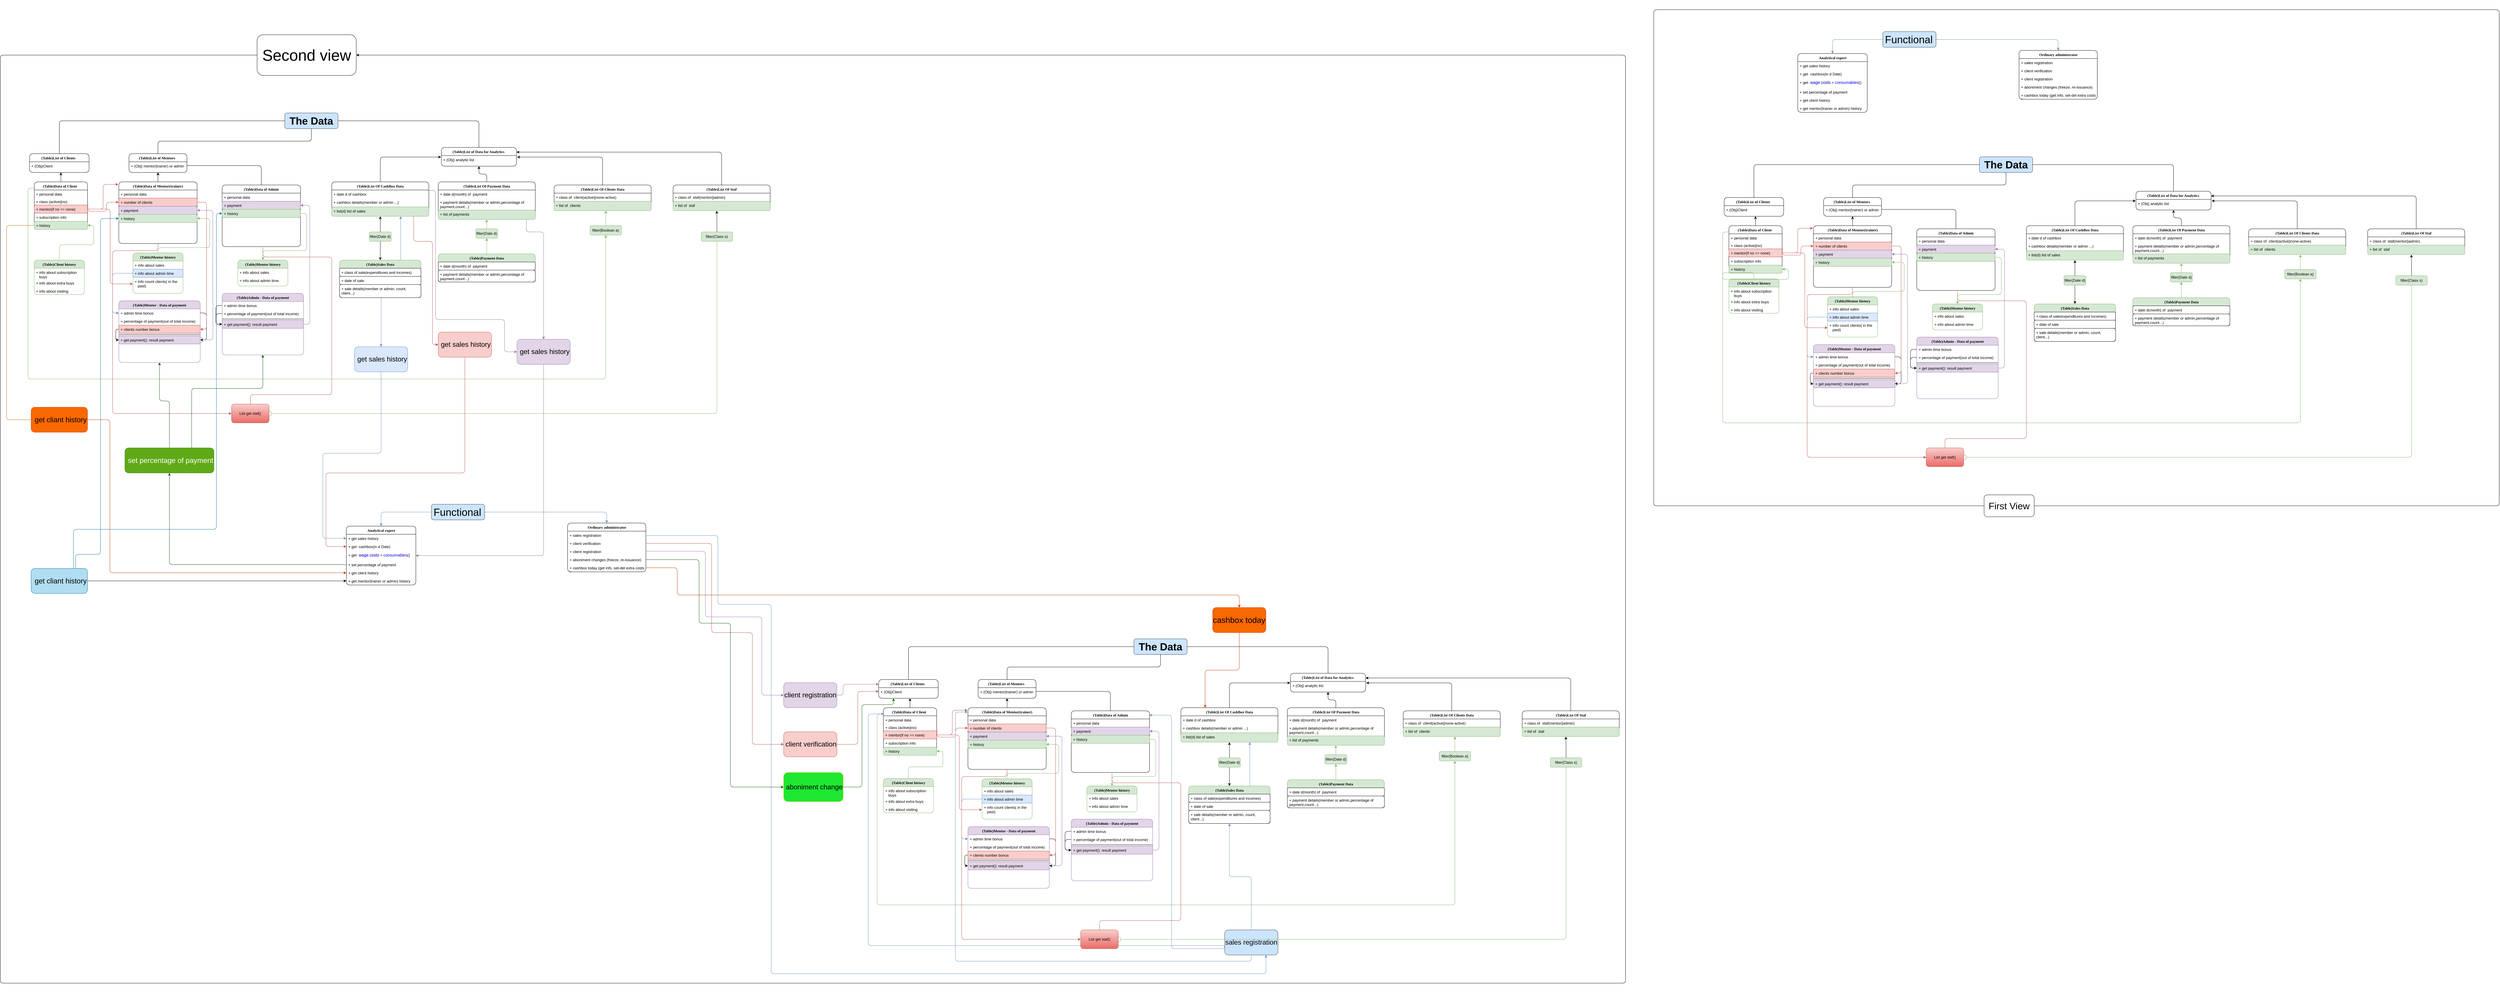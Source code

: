 <mxfile version="21.7.5" type="github">
  <diagram name="Page-1" id="9f46799a-70d6-7492-0946-bef42562c5a5">
    <mxGraphModel dx="8132" dy="6172" grid="1" gridSize="10" guides="1" tooltips="1" connect="1" arrows="1" fold="1" page="1" pageScale="1" pageWidth="1100" pageHeight="850" background="none" math="0" shadow="0">
      <root>
        <mxCell id="0" />
        <mxCell id="1" parent="0" />
        <mxCell id="78961159f06e98e8-17" value="Ordinary administrator" style="swimlane;html=1;fontStyle=1;align=center;verticalAlign=top;childLayout=stackLayout;horizontal=1;startSize=26;horizontalStack=0;resizeParent=1;resizeLast=0;collapsible=1;marginBottom=0;swimlaneFillColor=#ffffff;rounded=1;shadow=0;comic=0;labelBackgroundColor=none;strokeWidth=1;fillColor=none;fontFamily=Verdana;fontSize=12;" parent="1" vertex="1">
          <mxGeometry x="1821.57" y="170" width="250" height="156" as="geometry">
            <mxRectangle x="100" y="83" width="270" height="30" as="alternateBounds" />
          </mxGeometry>
        </mxCell>
        <mxCell id="78961159f06e98e8-21" value="+&amp;nbsp;sales registration" style="text;html=1;strokeColor=none;fillColor=none;align=left;verticalAlign=top;spacingLeft=4;spacingRight=4;whiteSpace=wrap;overflow=hidden;rotatable=0;points=[[0,0.5],[1,0.5]];portConstraint=eastwest;labelBackgroundColor=none;rounded=1;" parent="78961159f06e98e8-17" vertex="1">
          <mxGeometry y="26" width="250" height="26" as="geometry" />
        </mxCell>
        <mxCell id="78961159f06e98e8-23" value="+ сlient verification" style="text;html=1;strokeColor=none;fillColor=none;align=left;verticalAlign=top;spacingLeft=4;spacingRight=4;whiteSpace=wrap;overflow=hidden;rotatable=0;points=[[0,0.5],[1,0.5]];portConstraint=eastwest;labelBackgroundColor=none;rounded=1;" parent="78961159f06e98e8-17" vertex="1">
          <mxGeometry y="52" width="250" height="26" as="geometry" />
        </mxCell>
        <mxCell id="78961159f06e98e8-25" value="+ client registration" style="text;html=1;strokeColor=none;fillColor=none;align=left;verticalAlign=top;spacingLeft=4;spacingRight=4;whiteSpace=wrap;overflow=hidden;rotatable=0;points=[[0,0.5],[1,0.5]];portConstraint=eastwest;labelBackgroundColor=none;rounded=1;" parent="78961159f06e98e8-17" vertex="1">
          <mxGeometry y="78" width="250" height="26" as="geometry" />
        </mxCell>
        <mxCell id="78961159f06e98e8-26" value="+ aboniment changes (freeze, re-issuance)" style="text;html=1;strokeColor=none;fillColor=none;align=left;verticalAlign=top;spacingLeft=4;spacingRight=4;whiteSpace=wrap;overflow=hidden;rotatable=0;points=[[0,0.5],[1,0.5]];portConstraint=eastwest;labelBackgroundColor=none;rounded=1;" parent="78961159f06e98e8-17" vertex="1">
          <mxGeometry y="104" width="250" height="26" as="geometry" />
        </mxCell>
        <mxCell id="UsbxNbq3lsT-JYxwhpn--75" value="+ cashbox&amp;nbsp;today (get info, set-del extra costs )" style="text;html=1;strokeColor=none;fillColor=none;align=left;verticalAlign=top;spacingLeft=4;spacingRight=4;whiteSpace=wrap;overflow=hidden;rotatable=0;points=[[0,0.5],[1,0.5]];portConstraint=eastwest;labelBackgroundColor=none;rounded=1;" parent="78961159f06e98e8-17" vertex="1">
          <mxGeometry y="130" width="250" height="26" as="geometry" />
        </mxCell>
        <mxCell id="UsbxNbq3lsT-JYxwhpn--99" style="edgeStyle=orthogonalEdgeStyle;rounded=1;orthogonalLoop=1;jettySize=auto;html=1;exitX=0.5;exitY=0;exitDx=0;exitDy=0;" parent="1" source="78961159f06e98e8-30" edge="1">
          <mxGeometry relative="1" as="geometry">
            <mxPoint x="5615" y="-810" as="targetPoint" />
          </mxGeometry>
        </mxCell>
        <mxCell id="78961159f06e98e8-30" value="(Table)Data of Client&amp;nbsp;&amp;nbsp;" style="swimlane;html=1;fontStyle=1;align=center;verticalAlign=top;childLayout=stackLayout;horizontal=1;startSize=26;horizontalStack=0;resizeParent=1;resizeLast=0;collapsible=1;marginBottom=0;swimlaneFillColor=#ffffff;rounded=1;shadow=0;comic=0;labelBackgroundColor=none;strokeWidth=1;fillColor=none;fontFamily=Verdana;fontSize=12;" parent="1" vertex="1">
          <mxGeometry x="5530" y="-780" width="170" height="152" as="geometry">
            <mxRectangle x="320" y="370" width="190" height="30" as="alternateBounds" />
          </mxGeometry>
        </mxCell>
        <mxCell id="78961159f06e98e8-31" value="+ personal data" style="text;html=1;strokeColor=none;fillColor=none;align=left;verticalAlign=top;spacingLeft=4;spacingRight=4;whiteSpace=wrap;overflow=hidden;rotatable=0;points=[[0,0.5],[1,0.5]];portConstraint=eastwest;labelBackgroundColor=none;rounded=1;" parent="78961159f06e98e8-30" vertex="1">
          <mxGeometry y="26" width="170" height="24" as="geometry" />
        </mxCell>
        <mxCell id="UsbxNbq3lsT-JYxwhpn--148" value="+ class (active||no)" style="text;html=1;strokeColor=none;fillColor=none;align=left;verticalAlign=top;spacingLeft=4;spacingRight=4;whiteSpace=wrap;overflow=hidden;rotatable=0;points=[[0,0.5],[1,0.5]];portConstraint=eastwest;labelBackgroundColor=none;rounded=1;" parent="78961159f06e98e8-30" vertex="1">
          <mxGeometry y="50" width="170" height="24" as="geometry" />
        </mxCell>
        <mxCell id="78961159f06e98e8-32" value="+&amp;nbsp;mentor(if no == none)" style="text;html=1;strokeColor=#b85450;fillColor=#f8cecc;align=left;verticalAlign=top;spacingLeft=4;spacingRight=4;whiteSpace=wrap;overflow=hidden;rotatable=0;points=[[0,0.5],[1,0.5]];portConstraint=eastwest;labelBackgroundColor=none;rounded=1;" parent="78961159f06e98e8-30" vertex="1">
          <mxGeometry y="74" width="170" height="26" as="geometry" />
        </mxCell>
        <mxCell id="78961159f06e98e8-34" value="+ subscription info&amp;nbsp;&amp;nbsp;" style="text;html=1;strokeColor=none;fillColor=none;align=left;verticalAlign=top;spacingLeft=4;spacingRight=4;whiteSpace=wrap;overflow=hidden;rotatable=0;points=[[0,0.5],[1,0.5]];portConstraint=eastwest;labelBackgroundColor=none;rounded=1;" parent="78961159f06e98e8-30" vertex="1">
          <mxGeometry y="100" width="170" height="26" as="geometry" />
        </mxCell>
        <mxCell id="78961159f06e98e8-36" value="+ history" style="text;html=1;strokeColor=#82b366;fillColor=#d5e8d4;align=left;verticalAlign=top;spacingLeft=4;spacingRight=4;whiteSpace=wrap;overflow=hidden;rotatable=0;points=[[0,0.5],[1,0.5]];portConstraint=eastwest;labelBackgroundColor=none;rounded=1;" parent="78961159f06e98e8-30" vertex="1">
          <mxGeometry y="126" width="170" height="26" as="geometry" />
        </mxCell>
        <mxCell id="78961159f06e98e8-43" value="(Table)Data of Mentor(trainer)" style="swimlane;html=1;fontStyle=1;align=center;verticalAlign=top;childLayout=stackLayout;horizontal=1;startSize=26;horizontalStack=0;resizeParent=1;resizeLast=0;collapsible=1;marginBottom=0;swimlaneFillColor=#ffffff;rounded=1;shadow=0;comic=0;labelBackgroundColor=none;strokeWidth=1;fillColor=none;fontFamily=Verdana;fontSize=12;" parent="1" vertex="1">
          <mxGeometry x="5800" y="-780" width="250" height="197" as="geometry" />
        </mxCell>
        <mxCell id="78961159f06e98e8-44" value="+ personal data&amp;nbsp;&lt;br&gt;" style="text;html=1;strokeColor=none;fillColor=none;align=left;verticalAlign=top;spacingLeft=4;spacingRight=4;whiteSpace=wrap;overflow=hidden;rotatable=0;points=[[0,0.5],[1,0.5]];portConstraint=eastwest;labelBackgroundColor=none;rounded=1;" parent="78961159f06e98e8-43" vertex="1">
          <mxGeometry y="26" width="250" height="26" as="geometry" />
        </mxCell>
        <mxCell id="78961159f06e98e8-52" value="+ number of clients" style="text;html=1;strokeColor=#b85450;fillColor=#f8cecc;align=left;verticalAlign=top;spacingLeft=4;spacingRight=4;whiteSpace=wrap;overflow=hidden;rotatable=0;points=[[0,0.5],[1,0.5]];portConstraint=eastwest;labelBackgroundColor=none;rounded=1;" parent="78961159f06e98e8-43" vertex="1">
          <mxGeometry y="52" width="250" height="26" as="geometry" />
        </mxCell>
        <mxCell id="78961159f06e98e8-50" value="+ payment" style="text;html=1;strokeColor=#9673a6;fillColor=#e1d5e7;align=left;verticalAlign=top;spacingLeft=4;spacingRight=4;whiteSpace=wrap;overflow=hidden;rotatable=0;points=[[0,0.5],[1,0.5]];portConstraint=eastwest;labelBackgroundColor=none;rounded=1;" parent="78961159f06e98e8-43" vertex="1">
          <mxGeometry y="78" width="250" height="26" as="geometry" />
        </mxCell>
        <mxCell id="78961159f06e98e8-45" value="+ history" style="text;html=1;strokeColor=#82b366;fillColor=#d5e8d4;align=left;verticalAlign=top;spacingLeft=4;spacingRight=4;whiteSpace=wrap;overflow=hidden;rotatable=0;points=[[0,0.5],[1,0.5]];portConstraint=eastwest;labelBackgroundColor=none;rounded=1;" parent="78961159f06e98e8-43" vertex="1">
          <mxGeometry y="104" width="250" height="26" as="geometry" />
        </mxCell>
        <mxCell id="78961159f06e98e8-95" value="(Table)Client history" style="swimlane;html=1;fontStyle=1;align=center;verticalAlign=top;childLayout=stackLayout;horizontal=1;startSize=26;horizontalStack=0;resizeParent=1;resizeLast=0;collapsible=1;marginBottom=0;swimlaneFillColor=#ffffff;rounded=1;shadow=0;comic=0;labelBackgroundColor=none;strokeWidth=1;fillColor=#d5e8d4;fontFamily=Verdana;fontSize=12;strokeColor=#82b366;" parent="1" vertex="1">
          <mxGeometry x="5530" y="-610" width="160" height="110" as="geometry" />
        </mxCell>
        <mxCell id="78961159f06e98e8-97" value="+ info about subscription&amp;nbsp; &amp;nbsp; &amp;nbsp; &amp;nbsp; &amp;nbsp;buys" style="text;html=1;strokeColor=none;fillColor=none;align=left;verticalAlign=top;spacingLeft=4;spacingRight=4;whiteSpace=wrap;overflow=hidden;rotatable=0;points=[[0,0.5],[1,0.5]];portConstraint=eastwest;labelBackgroundColor=none;rounded=1;" parent="78961159f06e98e8-95" vertex="1">
          <mxGeometry y="26" width="160" height="34" as="geometry" />
        </mxCell>
        <mxCell id="78961159f06e98e8-98" value="+ info about extra buys" style="text;html=1;strokeColor=none;fillColor=none;align=left;verticalAlign=top;spacingLeft=4;spacingRight=4;whiteSpace=wrap;overflow=hidden;rotatable=0;points=[[0,0.5],[1,0.5]];portConstraint=eastwest;labelBackgroundColor=none;rounded=1;" parent="78961159f06e98e8-95" vertex="1">
          <mxGeometry y="60" width="160" height="26" as="geometry" />
        </mxCell>
        <mxCell id="78961159f06e98e8-102" value="+ info about&amp;nbsp;visiting" style="text;html=1;strokeColor=none;fillColor=none;align=left;verticalAlign=top;spacingLeft=4;spacingRight=4;whiteSpace=wrap;overflow=hidden;rotatable=0;points=[[0,0.5],[1,0.5]];portConstraint=eastwest;labelBackgroundColor=none;rounded=1;" parent="78961159f06e98e8-95" vertex="1">
          <mxGeometry y="86" width="160" height="24" as="geometry" />
        </mxCell>
        <mxCell id="fIv8NUmb_XvfnNp-n-QR-128" style="edgeStyle=orthogonalEdgeStyle;rounded=1;orthogonalLoop=1;jettySize=auto;html=1;exitX=1;exitY=0.5;exitDx=0;exitDy=0;entryX=-0.006;entryY=0.041;entryDx=0;entryDy=0;entryPerimeter=0;labelBackgroundColor=none;fontColor=default;fillColor=#f8cecc;strokeColor=#b85450;" parent="1" source="78961159f06e98e8-32" target="78961159f06e98e8-43" edge="1">
          <mxGeometry relative="1" as="geometry" />
        </mxCell>
        <mxCell id="fIv8NUmb_XvfnNp-n-QR-129" style="edgeStyle=orthogonalEdgeStyle;rounded=1;orthogonalLoop=1;jettySize=auto;html=1;exitX=1;exitY=0.5;exitDx=0;exitDy=0;entryX=0.5;entryY=0;entryDx=0;entryDy=0;endArrow=none;endFill=0;startArrow=classic;startFill=1;fillColor=#d5e8d4;strokeColor=#82b366;" parent="1" source="78961159f06e98e8-36" target="78961159f06e98e8-95" edge="1">
          <mxGeometry relative="1" as="geometry" />
        </mxCell>
        <mxCell id="UsbxNbq3lsT-JYxwhpn--1" value="(Table)Mentor history" style="swimlane;html=1;fontStyle=1;align=center;verticalAlign=top;childLayout=stackLayout;horizontal=1;startSize=26;horizontalStack=0;resizeParent=1;resizeLast=0;collapsible=1;marginBottom=0;swimlaneFillColor=#ffffff;rounded=1;shadow=0;comic=0;labelBackgroundColor=none;strokeWidth=1;fillColor=#d5e8d4;fontFamily=Verdana;fontSize=12;strokeColor=#82b366;" parent="1" vertex="1">
          <mxGeometry x="5845" y="-553" width="160" height="129" as="geometry" />
        </mxCell>
        <mxCell id="UsbxNbq3lsT-JYxwhpn--2" value="+ info about sales" style="text;html=1;strokeColor=none;fillColor=none;align=left;verticalAlign=top;spacingLeft=4;spacingRight=4;whiteSpace=wrap;overflow=hidden;rotatable=0;points=[[0,0.5],[1,0.5]];portConstraint=eastwest;labelBackgroundColor=none;rounded=1;" parent="UsbxNbq3lsT-JYxwhpn--1" vertex="1">
          <mxGeometry y="26" width="160" height="26" as="geometry" />
        </mxCell>
        <mxCell id="UsbxNbq3lsT-JYxwhpn--3" value="+ info about admin time" style="text;html=1;strokeColor=#6c8ebf;fillColor=#dae8fc;align=left;verticalAlign=top;spacingLeft=4;spacingRight=4;whiteSpace=wrap;overflow=hidden;rotatable=0;points=[[0,0.5],[1,0.5]];portConstraint=eastwest;labelBackgroundColor=none;rounded=1;" parent="UsbxNbq3lsT-JYxwhpn--1" vertex="1">
          <mxGeometry y="52" width="160" height="26" as="geometry" />
        </mxCell>
        <mxCell id="UsbxNbq3lsT-JYxwhpn--4" value="+ info count clients( in the&amp;nbsp; &amp;nbsp; &amp;nbsp; &amp;nbsp;past)" style="text;html=1;strokeColor=none;fillColor=none;align=left;verticalAlign=top;spacingLeft=4;spacingRight=4;whiteSpace=wrap;overflow=hidden;rotatable=0;points=[[0,0.5],[1,0.5]];portConstraint=eastwest;labelBackgroundColor=none;rounded=1;" parent="UsbxNbq3lsT-JYxwhpn--1" vertex="1">
          <mxGeometry y="78" width="160" height="42" as="geometry" />
        </mxCell>
        <mxCell id="UsbxNbq3lsT-JYxwhpn--5" style="edgeStyle=orthogonalEdgeStyle;rounded=1;orthogonalLoop=1;jettySize=auto;html=1;exitX=1;exitY=0.5;exitDx=0;exitDy=0;entryX=0.5;entryY=0;entryDx=0;entryDy=0;endArrow=none;endFill=0;startArrow=classic;startFill=1;fillColor=#d5e8d4;strokeColor=#82b366;" parent="1" source="78961159f06e98e8-45" target="UsbxNbq3lsT-JYxwhpn--1" edge="1">
          <mxGeometry relative="1" as="geometry">
            <Array as="points">
              <mxPoint x="6090" y="-663" />
              <mxPoint x="6090" y="-570" />
              <mxPoint x="5925" y="-570" />
            </Array>
          </mxGeometry>
        </mxCell>
        <mxCell id="UsbxNbq3lsT-JYxwhpn--10" style="edgeStyle=orthogonalEdgeStyle;rounded=1;orthogonalLoop=1;jettySize=auto;html=1;entryX=1.006;entryY=0.641;entryDx=0;entryDy=0;entryPerimeter=0;startArrow=none;startFill=0;endArrow=none;endFill=0;fillColor=#f8cecc;strokeColor=#b85450;" parent="1" target="78961159f06e98e8-32" edge="1">
          <mxGeometry relative="1" as="geometry">
            <mxPoint x="5760" y="-693" as="sourcePoint" />
            <Array as="points">
              <mxPoint x="5700" y="-686" />
              <mxPoint x="5700" y="-713" />
            </Array>
          </mxGeometry>
        </mxCell>
        <mxCell id="UsbxNbq3lsT-JYxwhpn--9" style="edgeStyle=orthogonalEdgeStyle;rounded=1;orthogonalLoop=1;jettySize=auto;html=1;exitX=0;exitY=0.5;exitDx=0;exitDy=0;endArrow=none;endFill=0;startArrow=classic;startFill=1;fillColor=#f8cecc;strokeColor=#b85450;" parent="1" source="78961159f06e98e8-52" edge="1">
          <mxGeometry relative="1" as="geometry">
            <mxPoint x="5760" y="-693" as="targetPoint" />
          </mxGeometry>
        </mxCell>
        <mxCell id="UsbxNbq3lsT-JYxwhpn--170" style="edgeStyle=orthogonalEdgeStyle;rounded=1;orthogonalLoop=1;jettySize=auto;html=1;exitX=0;exitY=0.5;exitDx=0;exitDy=0;entryX=0.5;entryY=0;entryDx=0;entryDy=0;startArrow=none;startFill=0;endArrow=none;endFill=0;" parent="1" source="UsbxNbq3lsT-JYxwhpn--15" target="UsbxNbq3lsT-JYxwhpn--61" edge="1">
          <mxGeometry relative="1" as="geometry" />
        </mxCell>
        <mxCell id="UsbxNbq3lsT-JYxwhpn--171" style="edgeStyle=orthogonalEdgeStyle;rounded=1;orthogonalLoop=1;jettySize=auto;html=1;exitX=1;exitY=0.5;exitDx=0;exitDy=0;entryX=0.5;entryY=0;entryDx=0;entryDy=0;endArrow=none;endFill=0;" parent="1" source="UsbxNbq3lsT-JYxwhpn--15" target="UsbxNbq3lsT-JYxwhpn--102" edge="1">
          <mxGeometry relative="1" as="geometry" />
        </mxCell>
        <mxCell id="UsbxNbq3lsT-JYxwhpn--15" value="&lt;font style=&quot;font-size: 33px;&quot;&gt;&lt;b&gt;The Data&lt;/b&gt;&lt;/font&gt;" style="text;html=1;fillColor=#CCE5FF;align=center;verticalAlign=middle;whiteSpace=wrap;rounded=1;strokeColor=#36393d;" parent="1" vertex="1">
          <mxGeometry x="6330" y="-1000" width="170" height="50" as="geometry" />
        </mxCell>
        <mxCell id="UsbxNbq3lsT-JYxwhpn--16" value="Analytical expert" style="swimlane;html=1;fontStyle=1;align=center;verticalAlign=top;childLayout=stackLayout;horizontal=1;startSize=26;horizontalStack=0;resizeParent=1;resizeLast=0;collapsible=1;marginBottom=0;swimlaneFillColor=#ffffff;rounded=1;shadow=0;comic=0;labelBackgroundColor=none;strokeWidth=1;fillColor=none;fontFamily=Verdana;fontSize=12;" parent="1" vertex="1">
          <mxGeometry x="1115" y="180" width="222" height="188" as="geometry">
            <mxRectangle x="100" y="83" width="270" height="30" as="alternateBounds" />
          </mxGeometry>
        </mxCell>
        <mxCell id="UsbxNbq3lsT-JYxwhpn--17" value="+ get sales history" style="text;html=1;strokeColor=none;fillColor=none;align=left;verticalAlign=top;spacingLeft=4;spacingRight=4;whiteSpace=wrap;overflow=hidden;rotatable=0;points=[[0,0.5],[1,0.5]];portConstraint=eastwest;labelBackgroundColor=none;rounded=1;" parent="UsbxNbq3lsT-JYxwhpn--16" vertex="1">
          <mxGeometry y="26" width="222" height="26" as="geometry" />
        </mxCell>
        <mxCell id="UsbxNbq3lsT-JYxwhpn--18" value="+ get&amp;nbsp; cashbox(in d Date)" style="text;html=1;strokeColor=none;fillColor=none;align=left;verticalAlign=top;spacingLeft=4;spacingRight=4;whiteSpace=wrap;overflow=hidden;rotatable=0;points=[[0,0.5],[1,0.5]];portConstraint=eastwest;labelBackgroundColor=none;rounded=1;" parent="UsbxNbq3lsT-JYxwhpn--16" vertex="1">
          <mxGeometry y="52" width="222" height="26" as="geometry" />
        </mxCell>
        <mxCell id="UsbxNbq3lsT-JYxwhpn--20" value="+ get&amp;nbsp;&amp;nbsp;&lt;a style=&quot;outline: 0px; text-decoration-line: none; font-family: Montserrat, Tahoma, Meiryo, sans-serif; font-size: 13px; background-color: rgb(245, 245, 245);&quot; rel=&quot;nofollow&quot; href=&quot;https://context.reverso.net/%D0%BF%D0%B5%D1%80%D0%B5%D0%B2%D0%BE%D0%B4/%D0%B0%D0%BD%D0%B3%D0%BB%D0%B8%D0%B9%D1%81%D0%BA%D0%B8%D0%B9-%D1%80%D1%83%D1%81%D1%81%D0%BA%D0%B8%D0%B9/wage+costs&quot; class=&quot;link_highlighted&quot;&gt;wage costs&lt;/a&gt;&amp;nbsp;+&amp;nbsp;&lt;a style=&quot;outline: 0px; text-decoration-line: none; font-family: Montserrat, Tahoma, Meiryo, sans-serif; font-size: 13px; background-color: rgb(255, 255, 255);&quot; rel=&quot;nofollow&quot; href=&quot;https://context.reverso.net/%D0%BF%D0%B5%D1%80%D0%B5%D0%B2%D0%BE%D0%B4/%D0%B0%D0%BD%D0%B3%D0%BB%D0%B8%D0%B9%D1%81%D0%BA%D0%B8%D0%B9-%D1%80%D1%83%D1%81%D1%81%D0%BA%D0%B8%D0%B9/consumables&quot; class=&quot;link_highlighted&quot;&gt;consumables&lt;/a&gt;()" style="text;html=1;strokeColor=none;fillColor=none;align=left;verticalAlign=top;spacingLeft=4;spacingRight=4;whiteSpace=wrap;overflow=hidden;rotatable=0;points=[[0,0.5],[1,0.5]];portConstraint=eastwest;labelBackgroundColor=none;rounded=1;" parent="UsbxNbq3lsT-JYxwhpn--16" vertex="1">
          <mxGeometry y="78" width="222" height="32" as="geometry" />
        </mxCell>
        <mxCell id="UsbxNbq3lsT-JYxwhpn--21" value="+ set percentage of payment" style="text;html=1;strokeColor=none;fillColor=none;align=left;verticalAlign=top;spacingLeft=4;spacingRight=4;whiteSpace=wrap;overflow=hidden;rotatable=0;points=[[0,0.5],[1,0.5]];portConstraint=eastwest;labelBackgroundColor=none;rounded=1;" parent="UsbxNbq3lsT-JYxwhpn--16" vertex="1">
          <mxGeometry y="110" width="222" height="26" as="geometry" />
        </mxCell>
        <mxCell id="UsbxNbq3lsT-JYxwhpn--77" value="+ get client history" style="text;html=1;strokeColor=none;fillColor=none;align=left;verticalAlign=top;spacingLeft=4;spacingRight=4;whiteSpace=wrap;overflow=hidden;rotatable=0;points=[[0,0.5],[1,0.5]];portConstraint=eastwest;labelBackgroundColor=none;rounded=1;" parent="UsbxNbq3lsT-JYxwhpn--16" vertex="1">
          <mxGeometry y="136" width="222" height="26" as="geometry" />
        </mxCell>
        <mxCell id="UsbxNbq3lsT-JYxwhpn--78" value="+ get mentor(trainer or admin) history" style="text;html=1;strokeColor=none;fillColor=none;align=left;verticalAlign=top;spacingLeft=4;spacingRight=4;whiteSpace=wrap;overflow=hidden;rotatable=0;points=[[0,0.5],[1,0.5]];portConstraint=eastwest;labelBackgroundColor=none;rounded=1;" parent="UsbxNbq3lsT-JYxwhpn--16" vertex="1">
          <mxGeometry y="162" width="222" height="26" as="geometry" />
        </mxCell>
        <mxCell id="RQXcmn4yV_KDOGbdoK8P-249" style="edgeStyle=orthogonalEdgeStyle;rounded=1;orthogonalLoop=1;jettySize=auto;html=1;exitX=1;exitY=0.5;exitDx=0;exitDy=0;entryX=0.5;entryY=0;entryDx=0;entryDy=0;fillColor=#dae8fc;strokeColor=#6c8ebf;" edge="1" parent="1" source="UsbxNbq3lsT-JYxwhpn--25" target="78961159f06e98e8-17">
          <mxGeometry relative="1" as="geometry" />
        </mxCell>
        <mxCell id="RQXcmn4yV_KDOGbdoK8P-250" style="edgeStyle=orthogonalEdgeStyle;rounded=1;orthogonalLoop=1;jettySize=auto;html=1;exitX=0;exitY=0.5;exitDx=0;exitDy=0;entryX=0.5;entryY=0;entryDx=0;entryDy=0;fillColor=#dae8fc;strokeColor=#6c8ebf;" edge="1" parent="1" source="UsbxNbq3lsT-JYxwhpn--25" target="UsbxNbq3lsT-JYxwhpn--16">
          <mxGeometry relative="1" as="geometry" />
        </mxCell>
        <mxCell id="UsbxNbq3lsT-JYxwhpn--25" value="&lt;div style=&quot;font-size: 33px;&quot;&gt;&lt;font style=&quot;font-size: 33px;&quot;&gt;Functional&amp;nbsp;&lt;/font&gt;&lt;/div&gt;" style="text;html=1;fillColor=#CCE5FF;align=right;verticalAlign=middle;whiteSpace=wrap;rounded=1;strokeColor=#36393d;" parent="1" vertex="1">
          <mxGeometry x="1386.57" y="110" width="170" height="50" as="geometry" />
        </mxCell>
        <mxCell id="UsbxNbq3lsT-JYxwhpn--30" value="(Table)Mentor - Data of&amp;nbsp;payment" style="swimlane;html=1;fontStyle=1;align=center;verticalAlign=top;childLayout=stackLayout;horizontal=1;startSize=26;horizontalStack=0;resizeParent=1;resizeLast=0;collapsible=1;marginBottom=0;swimlaneFillColor=#ffffff;rounded=1;shadow=0;comic=0;labelBackgroundColor=none;strokeWidth=1;fontFamily=Verdana;fontSize=12;fillColor=#e1d5e7;strokeColor=#9673a6;" parent="1" vertex="1">
          <mxGeometry x="5800" y="-400" width="260" height="197" as="geometry" />
        </mxCell>
        <mxCell id="2FqllGgzLhjcSwWF3z2h-2" style="edgeStyle=orthogonalEdgeStyle;rounded=1;orthogonalLoop=1;jettySize=auto;html=1;exitX=1;exitY=0.5;exitDx=0;exitDy=0;entryX=1;entryY=0.5;entryDx=0;entryDy=0;" parent="UsbxNbq3lsT-JYxwhpn--30" source="UsbxNbq3lsT-JYxwhpn--31" target="UsbxNbq3lsT-JYxwhpn--52" edge="1">
          <mxGeometry relative="1" as="geometry" />
        </mxCell>
        <mxCell id="UsbxNbq3lsT-JYxwhpn--31" value="+ admin time bonus" style="text;html=1;strokeColor=none;fillColor=none;align=left;verticalAlign=top;spacingLeft=4;spacingRight=4;whiteSpace=wrap;overflow=hidden;rotatable=0;points=[[0,0.5],[1,0.5]];portConstraint=eastwest;labelBackgroundColor=none;rounded=1;" parent="UsbxNbq3lsT-JYxwhpn--30" vertex="1">
          <mxGeometry y="26" width="260" height="26" as="geometry" />
        </mxCell>
        <mxCell id="UsbxNbq3lsT-JYxwhpn--33" value="+ percentage of payment(out of total income)" style="text;html=1;strokeColor=none;fillColor=none;align=left;verticalAlign=top;spacingLeft=4;spacingRight=4;whiteSpace=wrap;overflow=hidden;rotatable=0;points=[[0,0.5],[1,0.5]];portConstraint=eastwest;labelBackgroundColor=none;rounded=1;" parent="UsbxNbq3lsT-JYxwhpn--30" vertex="1">
          <mxGeometry y="52" width="260" height="26" as="geometry" />
        </mxCell>
        <mxCell id="2FqllGgzLhjcSwWF3z2h-5" style="edgeStyle=orthogonalEdgeStyle;rounded=1;orthogonalLoop=1;jettySize=auto;html=1;exitX=0;exitY=0.5;exitDx=0;exitDy=0;entryX=0;entryY=0.5;entryDx=0;entryDy=0;" parent="UsbxNbq3lsT-JYxwhpn--30" source="UsbxNbq3lsT-JYxwhpn--32" target="UsbxNbq3lsT-JYxwhpn--52" edge="1">
          <mxGeometry relative="1" as="geometry">
            <Array as="points">
              <mxPoint x="-10" y="91" />
              <mxPoint x="-10" y="125" />
            </Array>
          </mxGeometry>
        </mxCell>
        <mxCell id="UsbxNbq3lsT-JYxwhpn--32" value="+ clients number bonus" style="text;html=1;strokeColor=#b85450;fillColor=#f8cecc;align=left;verticalAlign=top;spacingLeft=4;spacingRight=4;whiteSpace=wrap;overflow=hidden;rotatable=0;points=[[0,0.5],[1,0.5]];portConstraint=eastwest;labelBackgroundColor=none;rounded=1;" parent="UsbxNbq3lsT-JYxwhpn--30" vertex="1">
          <mxGeometry y="78" width="260" height="26" as="geometry" />
        </mxCell>
        <mxCell id="UsbxNbq3lsT-JYxwhpn--49" value="" style="line;html=1;strokeWidth=1;fillColor=none;align=left;verticalAlign=middle;spacingTop=-1;spacingLeft=3;spacingRight=3;rotatable=0;labelPosition=right;points=[];portConstraint=eastwest;rounded=1;" parent="UsbxNbq3lsT-JYxwhpn--30" vertex="1">
          <mxGeometry y="104" width="260" height="8" as="geometry" />
        </mxCell>
        <mxCell id="UsbxNbq3lsT-JYxwhpn--52" value="+ get payment(): result payment" style="text;html=1;strokeColor=#9673a6;fillColor=#e1d5e7;align=left;verticalAlign=top;spacingLeft=4;spacingRight=4;whiteSpace=wrap;overflow=hidden;rotatable=0;points=[[0,0.5],[1,0.5]];portConstraint=eastwest;labelBackgroundColor=none;rounded=1;" parent="UsbxNbq3lsT-JYxwhpn--30" vertex="1">
          <mxGeometry y="112" width="260" height="26" as="geometry" />
        </mxCell>
        <mxCell id="UsbxNbq3lsT-JYxwhpn--39" style="edgeStyle=orthogonalEdgeStyle;rounded=1;orthogonalLoop=1;jettySize=auto;html=1;entryX=1;entryY=0.5;entryDx=0;entryDy=0;endArrow=halfCircle;endFill=0;fillColor=#e1d5e7;strokeColor=#9673a6;" parent="1" target="UsbxNbq3lsT-JYxwhpn--52" edge="1">
          <mxGeometry relative="1" as="geometry">
            <mxPoint x="6100" y="-650" as="sourcePoint" />
          </mxGeometry>
        </mxCell>
        <mxCell id="UsbxNbq3lsT-JYxwhpn--38" style="edgeStyle=orthogonalEdgeStyle;rounded=1;orthogonalLoop=1;jettySize=auto;html=1;exitX=1;exitY=0.5;exitDx=0;exitDy=0;endArrow=none;endFill=0;startArrow=classic;startFill=1;fillColor=#e1d5e7;strokeColor=#9673a6;" parent="1" source="78961159f06e98e8-50" edge="1">
          <mxGeometry relative="1" as="geometry">
            <mxPoint x="6100" y="-650" as="targetPoint" />
          </mxGeometry>
        </mxCell>
        <mxCell id="UsbxNbq3lsT-JYxwhpn--61" value="(Table)List of Clients&amp;nbsp;&amp;nbsp;" style="swimlane;html=1;fontStyle=1;align=center;verticalAlign=top;childLayout=stackLayout;horizontal=1;startSize=26;horizontalStack=0;resizeParent=1;resizeLast=0;collapsible=1;marginBottom=0;swimlaneFillColor=#ffffff;rounded=1;shadow=0;comic=0;labelBackgroundColor=none;strokeWidth=1;fillColor=none;fontFamily=Verdana;fontSize=12;" parent="1" vertex="1">
          <mxGeometry x="5515" y="-870" width="190" height="60" as="geometry">
            <mxRectangle x="320" y="370" width="190" height="30" as="alternateBounds" />
          </mxGeometry>
        </mxCell>
        <mxCell id="UsbxNbq3lsT-JYxwhpn--62" value="+ (Obj)Client" style="text;html=1;strokeColor=none;fillColor=none;align=left;verticalAlign=top;spacingLeft=4;spacingRight=4;whiteSpace=wrap;overflow=hidden;rotatable=0;points=[[0,0.5],[1,0.5]];portConstraint=eastwest;labelBackgroundColor=none;rounded=1;" parent="UsbxNbq3lsT-JYxwhpn--61" vertex="1">
          <mxGeometry y="26" width="190" height="24" as="geometry" />
        </mxCell>
        <mxCell id="UsbxNbq3lsT-JYxwhpn--70" style="edgeStyle=orthogonalEdgeStyle;rounded=1;orthogonalLoop=1;jettySize=auto;html=1;exitX=0.5;exitY=1;exitDx=0;exitDy=0;endArrow=none;endFill=0;startArrow=classic;startFill=1;" parent="1" source="UsbxNbq3lsT-JYxwhpn--68" target="78961159f06e98e8-43" edge="1">
          <mxGeometry relative="1" as="geometry" />
        </mxCell>
        <mxCell id="UsbxNbq3lsT-JYxwhpn--169" style="edgeStyle=orthogonalEdgeStyle;rounded=1;orthogonalLoop=1;jettySize=auto;html=1;exitX=0.5;exitY=0;exitDx=0;exitDy=0;entryX=0.5;entryY=1;entryDx=0;entryDy=0;endArrow=none;endFill=0;" parent="1" source="UsbxNbq3lsT-JYxwhpn--68" target="UsbxNbq3lsT-JYxwhpn--15" edge="1">
          <mxGeometry relative="1" as="geometry" />
        </mxCell>
        <mxCell id="UsbxNbq3lsT-JYxwhpn--68" value="(Table)List of Mentors&amp;nbsp;&amp;nbsp;" style="swimlane;html=1;fontStyle=1;align=center;verticalAlign=top;childLayout=stackLayout;horizontal=1;startSize=26;horizontalStack=0;resizeParent=1;resizeLast=0;collapsible=1;marginBottom=0;swimlaneFillColor=#ffffff;rounded=1;shadow=0;comic=0;labelBackgroundColor=none;strokeWidth=1;fillColor=none;fontFamily=Verdana;fontSize=12;" parent="1" vertex="1">
          <mxGeometry x="5832.5" y="-870" width="185" height="60" as="geometry">
            <mxRectangle x="320" y="370" width="190" height="30" as="alternateBounds" />
          </mxGeometry>
        </mxCell>
        <mxCell id="UsbxNbq3lsT-JYxwhpn--69" value="+ (Obj) mentor(trainer) or admin" style="text;html=1;strokeColor=none;fillColor=none;align=left;verticalAlign=top;spacingLeft=4;spacingRight=4;whiteSpace=wrap;overflow=hidden;rotatable=0;points=[[0,0.5],[1,0.5]];portConstraint=eastwest;labelBackgroundColor=none;rounded=1;" parent="UsbxNbq3lsT-JYxwhpn--68" vertex="1">
          <mxGeometry y="26" width="185" height="24" as="geometry" />
        </mxCell>
        <mxCell id="UsbxNbq3lsT-JYxwhpn--79" value="(Table)Data of Admin" style="swimlane;html=1;fontStyle=1;align=center;verticalAlign=top;childLayout=stackLayout;horizontal=1;startSize=26;horizontalStack=0;resizeParent=1;resizeLast=0;collapsible=1;marginBottom=0;swimlaneFillColor=#ffffff;rounded=1;shadow=0;comic=0;labelBackgroundColor=none;strokeWidth=1;fillColor=none;fontFamily=Verdana;fontSize=12;" parent="1" vertex="1">
          <mxGeometry x="6130" y="-770" width="250" height="197" as="geometry" />
        </mxCell>
        <mxCell id="UsbxNbq3lsT-JYxwhpn--80" value="+ personal data&amp;nbsp;&lt;br&gt;" style="text;html=1;strokeColor=none;fillColor=none;align=left;verticalAlign=top;spacingLeft=4;spacingRight=4;whiteSpace=wrap;overflow=hidden;rotatable=0;points=[[0,0.5],[1,0.5]];portConstraint=eastwest;labelBackgroundColor=none;rounded=1;" parent="UsbxNbq3lsT-JYxwhpn--79" vertex="1">
          <mxGeometry y="26" width="250" height="26" as="geometry" />
        </mxCell>
        <mxCell id="UsbxNbq3lsT-JYxwhpn--82" value="+ payment" style="text;html=1;strokeColor=#9673a6;fillColor=#e1d5e7;align=left;verticalAlign=top;spacingLeft=4;spacingRight=4;whiteSpace=wrap;overflow=hidden;rotatable=0;points=[[0,0.5],[1,0.5]];portConstraint=eastwest;labelBackgroundColor=none;rounded=1;" parent="UsbxNbq3lsT-JYxwhpn--79" vertex="1">
          <mxGeometry y="52" width="250" height="26" as="geometry" />
        </mxCell>
        <mxCell id="UsbxNbq3lsT-JYxwhpn--83" value="+ history" style="text;html=1;strokeColor=#82b366;fillColor=#d5e8d4;align=left;verticalAlign=top;spacingLeft=4;spacingRight=4;whiteSpace=wrap;overflow=hidden;rotatable=0;points=[[0,0.5],[1,0.5]];portConstraint=eastwest;labelBackgroundColor=none;rounded=1;" parent="UsbxNbq3lsT-JYxwhpn--79" vertex="1">
          <mxGeometry y="78" width="250" height="26" as="geometry" />
        </mxCell>
        <mxCell id="UsbxNbq3lsT-JYxwhpn--84" value="(Table)Admin - Data of&amp;nbsp;payment" style="swimlane;html=1;fontStyle=1;align=center;verticalAlign=top;childLayout=stackLayout;horizontal=1;startSize=26;horizontalStack=0;resizeParent=1;resizeLast=0;collapsible=1;marginBottom=0;swimlaneFillColor=#ffffff;rounded=1;shadow=0;comic=0;labelBackgroundColor=none;strokeWidth=1;fontFamily=Verdana;fontSize=12;fillColor=#e1d5e7;strokeColor=#9673a6;" parent="1" vertex="1">
          <mxGeometry x="6130" y="-424" width="260" height="197" as="geometry" />
        </mxCell>
        <mxCell id="UsbxNbq3lsT-JYxwhpn--91" style="edgeStyle=orthogonalEdgeStyle;rounded=1;orthogonalLoop=1;jettySize=auto;html=1;exitX=0;exitY=0.5;exitDx=0;exitDy=0;entryX=0;entryY=0.5;entryDx=0;entryDy=0;" parent="UsbxNbq3lsT-JYxwhpn--84" source="UsbxNbq3lsT-JYxwhpn--85" target="UsbxNbq3lsT-JYxwhpn--89" edge="1">
          <mxGeometry relative="1" as="geometry" />
        </mxCell>
        <mxCell id="UsbxNbq3lsT-JYxwhpn--85" value="+ admin time bonus" style="text;html=1;strokeColor=none;fillColor=none;align=left;verticalAlign=top;spacingLeft=4;spacingRight=4;whiteSpace=wrap;overflow=hidden;rotatable=0;points=[[0,0.5],[1,0.5]];portConstraint=eastwest;labelBackgroundColor=none;rounded=1;" parent="UsbxNbq3lsT-JYxwhpn--84" vertex="1">
          <mxGeometry y="26" width="260" height="26" as="geometry" />
        </mxCell>
        <mxCell id="UsbxNbq3lsT-JYxwhpn--92" style="edgeStyle=orthogonalEdgeStyle;rounded=1;orthogonalLoop=1;jettySize=auto;html=1;exitX=0;exitY=0.5;exitDx=0;exitDy=0;entryX=0;entryY=0.5;entryDx=0;entryDy=0;" parent="UsbxNbq3lsT-JYxwhpn--84" source="UsbxNbq3lsT-JYxwhpn--86" target="UsbxNbq3lsT-JYxwhpn--89" edge="1">
          <mxGeometry relative="1" as="geometry">
            <Array as="points">
              <mxPoint x="-20" y="65" />
              <mxPoint x="-20" y="99" />
            </Array>
          </mxGeometry>
        </mxCell>
        <mxCell id="UsbxNbq3lsT-JYxwhpn--86" value="+ percentage of payment(out of total income)" style="text;html=1;strokeColor=none;fillColor=none;align=left;verticalAlign=top;spacingLeft=4;spacingRight=4;whiteSpace=wrap;overflow=hidden;rotatable=0;points=[[0,0.5],[1,0.5]];portConstraint=eastwest;labelBackgroundColor=none;rounded=1;" parent="UsbxNbq3lsT-JYxwhpn--84" vertex="1">
          <mxGeometry y="52" width="260" height="26" as="geometry" />
        </mxCell>
        <mxCell id="UsbxNbq3lsT-JYxwhpn--88" value="" style="line;html=1;strokeWidth=1;fillColor=none;align=left;verticalAlign=middle;spacingTop=-1;spacingLeft=3;spacingRight=3;rotatable=0;labelPosition=right;points=[];portConstraint=eastwest;rounded=1;" parent="UsbxNbq3lsT-JYxwhpn--84" vertex="1">
          <mxGeometry y="78" width="260" height="8" as="geometry" />
        </mxCell>
        <mxCell id="UsbxNbq3lsT-JYxwhpn--89" value="+ get payment(): result payment" style="text;html=1;strokeColor=#9673a6;fillColor=#e1d5e7;align=left;verticalAlign=top;spacingLeft=4;spacingRight=4;whiteSpace=wrap;overflow=hidden;rotatable=0;points=[[0,0.5],[1,0.5]];portConstraint=eastwest;labelBackgroundColor=none;rounded=1;" parent="UsbxNbq3lsT-JYxwhpn--84" vertex="1">
          <mxGeometry y="86" width="260" height="26" as="geometry" />
        </mxCell>
        <mxCell id="UsbxNbq3lsT-JYxwhpn--90" style="edgeStyle=orthogonalEdgeStyle;rounded=1;orthogonalLoop=1;jettySize=auto;html=1;exitX=1;exitY=0.5;exitDx=0;exitDy=0;entryX=1;entryY=0.5;entryDx=0;entryDy=0;endArrow=none;endFill=0;startArrow=classic;startFill=1;fillColor=#e1d5e7;strokeColor=#9673a6;" parent="1" source="UsbxNbq3lsT-JYxwhpn--82" target="UsbxNbq3lsT-JYxwhpn--89" edge="1">
          <mxGeometry relative="1" as="geometry" />
        </mxCell>
        <mxCell id="UsbxNbq3lsT-JYxwhpn--93" style="edgeStyle=orthogonalEdgeStyle;rounded=1;orthogonalLoop=1;jettySize=auto;html=1;exitX=1;exitY=0.5;exitDx=0;exitDy=0;entryX=0.5;entryY=0;entryDx=0;entryDy=0;endArrow=none;endFill=0;" parent="1" source="UsbxNbq3lsT-JYxwhpn--69" target="UsbxNbq3lsT-JYxwhpn--79" edge="1">
          <mxGeometry relative="1" as="geometry" />
        </mxCell>
        <mxCell id="UsbxNbq3lsT-JYxwhpn--94" style="edgeStyle=orthogonalEdgeStyle;rounded=1;orthogonalLoop=1;jettySize=auto;html=1;exitX=0;exitY=0.5;exitDx=0;exitDy=0;entryX=0;entryY=0.5;entryDx=0;entryDy=0;fillColor=#dae8fc;strokeColor=#6c8ebf;" parent="1" source="UsbxNbq3lsT-JYxwhpn--3" target="UsbxNbq3lsT-JYxwhpn--31" edge="1">
          <mxGeometry relative="1" as="geometry">
            <Array as="points">
              <mxPoint x="5780" y="-488" />
              <mxPoint x="5780" y="-361" />
            </Array>
          </mxGeometry>
        </mxCell>
        <mxCell id="UsbxNbq3lsT-JYxwhpn--96" style="edgeStyle=orthogonalEdgeStyle;rounded=1;orthogonalLoop=1;jettySize=auto;html=1;exitX=1;exitY=0.5;exitDx=0;exitDy=0;entryX=1;entryY=0.5;entryDx=0;entryDy=0;fillColor=#f8cecc;strokeColor=#b85450;" parent="1" source="78961159f06e98e8-52" target="UsbxNbq3lsT-JYxwhpn--32" edge="1">
          <mxGeometry relative="1" as="geometry" />
        </mxCell>
        <mxCell id="UsbxNbq3lsT-JYxwhpn--97" style="edgeStyle=orthogonalEdgeStyle;rounded=1;orthogonalLoop=1;jettySize=auto;html=1;exitX=1;exitY=0.5;exitDx=0;exitDy=0;entryX=0;entryY=0.5;entryDx=0;entryDy=0;fillColor=#f8cecc;strokeColor=#b85450;" parent="1" source="78961159f06e98e8-32" target="UsbxNbq3lsT-JYxwhpn--4" edge="1">
          <mxGeometry relative="1" as="geometry" />
        </mxCell>
        <mxCell id="UsbxNbq3lsT-JYxwhpn--102" value="(Table)List of Data for Analytics&amp;nbsp;" style="swimlane;html=1;fontStyle=1;align=center;verticalAlign=top;childLayout=stackLayout;horizontal=1;startSize=26;horizontalStack=0;resizeParent=1;resizeLast=0;collapsible=1;marginBottom=0;swimlaneFillColor=#ffffff;rounded=1;shadow=0;comic=0;labelBackgroundColor=none;strokeWidth=1;fillColor=none;fontFamily=Verdana;fontSize=12;" parent="1" vertex="1">
          <mxGeometry x="6830" y="-890" width="240" height="60" as="geometry">
            <mxRectangle x="320" y="370" width="190" height="30" as="alternateBounds" />
          </mxGeometry>
        </mxCell>
        <mxCell id="UsbxNbq3lsT-JYxwhpn--103" value="+ (Obj) analytic list" style="text;html=1;strokeColor=none;fillColor=none;align=left;verticalAlign=top;spacingLeft=4;spacingRight=4;whiteSpace=wrap;overflow=hidden;rotatable=0;points=[[0,0.5],[1,0.5]];portConstraint=eastwest;labelBackgroundColor=none;rounded=1;" parent="UsbxNbq3lsT-JYxwhpn--102" vertex="1">
          <mxGeometry y="26" width="240" height="24" as="geometry" />
        </mxCell>
        <mxCell id="UsbxNbq3lsT-JYxwhpn--104" value="(Table)Mentor history" style="swimlane;html=1;fontStyle=1;align=center;verticalAlign=top;childLayout=stackLayout;horizontal=1;startSize=26;horizontalStack=0;resizeParent=1;resizeLast=0;collapsible=1;marginBottom=0;swimlaneFillColor=#ffffff;rounded=1;shadow=0;comic=0;labelBackgroundColor=none;strokeWidth=1;fillColor=#d5e8d4;fontFamily=Verdana;fontSize=12;strokeColor=#82b366;" parent="1" vertex="1">
          <mxGeometry x="6180" y="-530" width="160" height="83" as="geometry" />
        </mxCell>
        <mxCell id="UsbxNbq3lsT-JYxwhpn--105" value="+ info about sales" style="text;html=1;strokeColor=none;fillColor=none;align=left;verticalAlign=top;spacingLeft=4;spacingRight=4;whiteSpace=wrap;overflow=hidden;rotatable=0;points=[[0,0.5],[1,0.5]];portConstraint=eastwest;labelBackgroundColor=none;rounded=1;" parent="UsbxNbq3lsT-JYxwhpn--104" vertex="1">
          <mxGeometry y="26" width="160" height="26" as="geometry" />
        </mxCell>
        <mxCell id="UsbxNbq3lsT-JYxwhpn--106" value="+ info about admin time" style="text;html=1;align=left;verticalAlign=top;spacingLeft=4;spacingRight=4;whiteSpace=wrap;overflow=hidden;rotatable=0;points=[[0,0.5],[1,0.5]];portConstraint=eastwest;labelBackgroundColor=none;rounded=1;" parent="UsbxNbq3lsT-JYxwhpn--104" vertex="1">
          <mxGeometry y="52" width="160" height="26" as="geometry" />
        </mxCell>
        <mxCell id="UsbxNbq3lsT-JYxwhpn--108" style="edgeStyle=orthogonalEdgeStyle;rounded=1;orthogonalLoop=1;jettySize=auto;html=1;exitX=1;exitY=0.5;exitDx=0;exitDy=0;fillColor=#d5e8d4;strokeColor=#82b366;" parent="1" source="UsbxNbq3lsT-JYxwhpn--83" target="UsbxNbq3lsT-JYxwhpn--104" edge="1">
          <mxGeometry relative="1" as="geometry">
            <Array as="points">
              <mxPoint x="6400" y="-679" />
              <mxPoint x="6400" y="-560" />
              <mxPoint x="6260" y="-560" />
            </Array>
          </mxGeometry>
        </mxCell>
        <mxCell id="UsbxNbq3lsT-JYxwhpn--109" value="(Table)Sales Data" style="swimlane;html=1;fontStyle=1;align=center;verticalAlign=top;childLayout=stackLayout;horizontal=1;startSize=26;horizontalStack=0;resizeParent=1;resizeLast=0;collapsible=1;marginBottom=0;swimlaneFillColor=#ffffff;rounded=1;shadow=0;comic=0;labelBackgroundColor=none;strokeWidth=1;fillColor=#d5e8d4;fontFamily=Verdana;fontSize=12;strokeColor=#82b366;" parent="1" vertex="1">
          <mxGeometry x="6505" y="-530" width="260" height="120" as="geometry" />
        </mxCell>
        <mxCell id="UsbxNbq3lsT-JYxwhpn--118" value="+ class of sale(expenditures and incomes)" style="text;html=1;strokeColor=default;fillColor=none;align=left;verticalAlign=top;spacingLeft=4;spacingRight=4;whiteSpace=wrap;overflow=hidden;rotatable=0;points=[[0,0.5],[1,0.5]];portConstraint=eastwest;labelBackgroundColor=none;rounded=1;" parent="UsbxNbq3lsT-JYxwhpn--109" vertex="1">
          <mxGeometry y="26" width="260" height="26" as="geometry" />
        </mxCell>
        <mxCell id="UsbxNbq3lsT-JYxwhpn--110" value="+ date of sale&amp;nbsp;" style="text;html=1;strokeColor=default;fillColor=none;align=left;verticalAlign=top;spacingLeft=4;spacingRight=4;whiteSpace=wrap;overflow=hidden;rotatable=0;points=[[0,0.5],[1,0.5]];portConstraint=eastwest;labelBackgroundColor=none;rounded=1;" parent="UsbxNbq3lsT-JYxwhpn--109" vertex="1">
          <mxGeometry y="52" width="260" height="26" as="geometry" />
        </mxCell>
        <mxCell id="UsbxNbq3lsT-JYxwhpn--113" value="+ sale details(member or admin, count, client...)" style="text;html=1;strokeColor=default;fillColor=none;align=left;verticalAlign=top;spacingLeft=4;spacingRight=4;whiteSpace=wrap;overflow=hidden;rotatable=0;points=[[0,0.5],[1,0.5]];portConstraint=eastwest;labelBackgroundColor=none;rounded=1;" parent="UsbxNbq3lsT-JYxwhpn--109" vertex="1">
          <mxGeometry y="78" width="260" height="42" as="geometry" />
        </mxCell>
        <mxCell id="UsbxNbq3lsT-JYxwhpn--165" style="edgeStyle=orthogonalEdgeStyle;rounded=1;orthogonalLoop=1;jettySize=auto;html=1;exitX=0.5;exitY=0;exitDx=0;exitDy=0;entryX=-0.004;entryY=0.199;entryDx=0;entryDy=0;entryPerimeter=0;" parent="1" source="UsbxNbq3lsT-JYxwhpn--115" target="UsbxNbq3lsT-JYxwhpn--103" edge="1">
          <mxGeometry relative="1" as="geometry" />
        </mxCell>
        <mxCell id="UsbxNbq3lsT-JYxwhpn--115" value="(Table)List Of CashBox Data" style="swimlane;html=1;fontStyle=1;align=center;verticalAlign=top;childLayout=stackLayout;horizontal=1;startSize=26;horizontalStack=0;resizeParent=1;resizeLast=0;collapsible=1;marginBottom=0;swimlaneFillColor=#ffffff;rounded=1;shadow=0;comic=0;labelBackgroundColor=none;strokeWidth=1;fillColor=none;fontFamily=Verdana;fontSize=12;" parent="1" vertex="1">
          <mxGeometry x="6480" y="-780" width="310" height="110" as="geometry" />
        </mxCell>
        <mxCell id="UsbxNbq3lsT-JYxwhpn--116" value="+ date d of cashbox" style="text;html=1;strokeColor=none;fillColor=none;align=left;verticalAlign=top;spacingLeft=4;spacingRight=4;whiteSpace=wrap;overflow=hidden;rotatable=0;points=[[0,0.5],[1,0.5]];portConstraint=eastwest;labelBackgroundColor=none;rounded=1;" parent="UsbxNbq3lsT-JYxwhpn--115" vertex="1">
          <mxGeometry y="26" width="310" height="26" as="geometry" />
        </mxCell>
        <mxCell id="UsbxNbq3lsT-JYxwhpn--117" value="+ cashbox details(member or admin ...)" style="text;html=1;strokeColor=none;fillColor=none;align=left;verticalAlign=top;spacingLeft=4;spacingRight=4;whiteSpace=wrap;overflow=hidden;rotatable=0;points=[[0,0.5],[1,0.5]];portConstraint=eastwest;labelBackgroundColor=none;rounded=1;" parent="UsbxNbq3lsT-JYxwhpn--115" vertex="1">
          <mxGeometry y="52" width="310" height="28" as="geometry" />
        </mxCell>
        <mxCell id="UsbxNbq3lsT-JYxwhpn--119" value="+ list(d) list of sales" style="text;html=1;strokeColor=#82b366;fillColor=#d5e8d4;align=left;verticalAlign=top;spacingLeft=4;spacingRight=4;whiteSpace=wrap;overflow=hidden;rotatable=0;points=[[0,0.5],[1,0.5]];portConstraint=eastwest;labelBackgroundColor=none;rounded=1;" parent="UsbxNbq3lsT-JYxwhpn--115" vertex="1">
          <mxGeometry y="80" width="310" height="30" as="geometry" />
        </mxCell>
        <mxCell id="UsbxNbq3lsT-JYxwhpn--140" style="edgeStyle=orthogonalEdgeStyle;rounded=1;orthogonalLoop=1;jettySize=auto;html=1;exitX=0.5;exitY=1;exitDx=0;exitDy=0;" parent="1" source="UsbxNbq3lsT-JYxwhpn--120" target="UsbxNbq3lsT-JYxwhpn--109" edge="1">
          <mxGeometry relative="1" as="geometry" />
        </mxCell>
        <mxCell id="UsbxNbq3lsT-JYxwhpn--141" style="edgeStyle=orthogonalEdgeStyle;rounded=1;orthogonalLoop=1;jettySize=auto;html=1;exitX=0.5;exitY=0;exitDx=0;exitDy=0;entryX=0.5;entryY=1.009;entryDx=0;entryDy=0;entryPerimeter=0;" parent="1" source="UsbxNbq3lsT-JYxwhpn--120" target="UsbxNbq3lsT-JYxwhpn--119" edge="1">
          <mxGeometry relative="1" as="geometry" />
        </mxCell>
        <mxCell id="UsbxNbq3lsT-JYxwhpn--120" value="filter(Date d)" style="rounded=1;whiteSpace=wrap;html=1;fillColor=#d5e8d4;strokeColor=#82b366;" parent="1" vertex="1">
          <mxGeometry x="6600" y="-620" width="70" height="30" as="geometry" />
        </mxCell>
        <mxCell id="UsbxNbq3lsT-JYxwhpn--166" style="edgeStyle=orthogonalEdgeStyle;rounded=1;orthogonalLoop=1;jettySize=auto;html=1;exitX=0.5;exitY=0;exitDx=0;exitDy=0;entryX=0.5;entryY=1;entryDx=0;entryDy=0;" parent="1" source="UsbxNbq3lsT-JYxwhpn--129" target="UsbxNbq3lsT-JYxwhpn--102" edge="1">
          <mxGeometry relative="1" as="geometry" />
        </mxCell>
        <mxCell id="UsbxNbq3lsT-JYxwhpn--129" value="(Table)List Of Payment Data" style="swimlane;html=1;fontStyle=1;align=center;verticalAlign=top;childLayout=stackLayout;horizontal=1;startSize=26;horizontalStack=0;resizeParent=1;resizeLast=0;collapsible=1;marginBottom=0;swimlaneFillColor=#ffffff;rounded=1;shadow=0;comic=0;labelBackgroundColor=none;strokeWidth=1;fillColor=none;fontFamily=Verdana;fontSize=12;" parent="1" vertex="1">
          <mxGeometry x="6820" y="-780" width="310" height="120" as="geometry" />
        </mxCell>
        <mxCell id="UsbxNbq3lsT-JYxwhpn--130" value="+ date d(month) of&amp;nbsp; payment" style="text;html=1;strokeColor=none;fillColor=none;align=left;verticalAlign=top;spacingLeft=4;spacingRight=4;whiteSpace=wrap;overflow=hidden;rotatable=0;points=[[0,0.5],[1,0.5]];portConstraint=eastwest;labelBackgroundColor=none;rounded=1;" parent="UsbxNbq3lsT-JYxwhpn--129" vertex="1">
          <mxGeometry y="26" width="310" height="26" as="geometry" />
        </mxCell>
        <mxCell id="UsbxNbq3lsT-JYxwhpn--131" value="+ payment details(member or admin,percentage of&amp;nbsp; &amp;nbsp; &amp;nbsp; &amp;nbsp; payment,count...)" style="text;html=1;strokeColor=none;fillColor=none;align=left;verticalAlign=top;spacingLeft=4;spacingRight=4;whiteSpace=wrap;overflow=hidden;rotatable=0;points=[[0,0.5],[1,0.5]];portConstraint=eastwest;labelBackgroundColor=none;rounded=1;" parent="UsbxNbq3lsT-JYxwhpn--129" vertex="1">
          <mxGeometry y="52" width="310" height="38" as="geometry" />
        </mxCell>
        <mxCell id="UsbxNbq3lsT-JYxwhpn--132" value="+ list of payments" style="text;html=1;strokeColor=#82b366;fillColor=#d5e8d4;align=left;verticalAlign=top;spacingLeft=4;spacingRight=4;whiteSpace=wrap;overflow=hidden;rotatable=0;points=[[0,0.5],[1,0.5]];portConstraint=eastwest;labelBackgroundColor=none;rounded=1;" parent="UsbxNbq3lsT-JYxwhpn--129" vertex="1">
          <mxGeometry y="90" width="310" height="30" as="geometry" />
        </mxCell>
        <mxCell id="UsbxNbq3lsT-JYxwhpn--133" value="(Table)Payment Data" style="swimlane;html=1;fontStyle=1;align=center;verticalAlign=top;childLayout=stackLayout;horizontal=1;startSize=26;horizontalStack=0;resizeParent=1;resizeLast=0;collapsible=1;marginBottom=0;swimlaneFillColor=#ffffff;rounded=1;shadow=0;comic=0;labelBackgroundColor=none;strokeWidth=1;fillColor=#d5e8d4;fontFamily=Verdana;fontSize=12;strokeColor=#82b366;" parent="1" vertex="1">
          <mxGeometry x="6820" y="-550" width="310" height="90" as="geometry" />
        </mxCell>
        <mxCell id="UsbxNbq3lsT-JYxwhpn--134" value="+ date d(month) of&amp;nbsp; payment" style="text;html=1;strokeColor=default;fillColor=none;align=left;verticalAlign=top;spacingLeft=4;spacingRight=4;whiteSpace=wrap;overflow=hidden;rotatable=0;points=[[0,0.5],[1,0.5]];portConstraint=eastwest;labelBackgroundColor=none;rounded=1;" parent="UsbxNbq3lsT-JYxwhpn--133" vertex="1">
          <mxGeometry y="26" width="310" height="26" as="geometry" />
        </mxCell>
        <mxCell id="UsbxNbq3lsT-JYxwhpn--135" value="+ payment details(member or admin,percentage of&amp;nbsp; &amp;nbsp; &amp;nbsp; &amp;nbsp; payment,count...)" style="text;html=1;align=left;verticalAlign=top;spacingLeft=4;spacingRight=4;whiteSpace=wrap;overflow=hidden;rotatable=0;points=[[0,0.5],[1,0.5]];portConstraint=eastwest;labelBackgroundColor=none;rounded=1;strokeColor=default;" parent="UsbxNbq3lsT-JYxwhpn--133" vertex="1">
          <mxGeometry y="52" width="310" height="38" as="geometry" />
        </mxCell>
        <mxCell id="UsbxNbq3lsT-JYxwhpn--138" style="edgeStyle=orthogonalEdgeStyle;rounded=1;orthogonalLoop=1;jettySize=auto;html=1;exitX=0.5;exitY=1;exitDx=0;exitDy=0;entryX=0.5;entryY=0;entryDx=0;entryDy=0;fillColor=#d5e8d4;strokeColor=#82b366;endArrow=none;endFill=0;startArrow=classic;startFill=1;" parent="1" source="UsbxNbq3lsT-JYxwhpn--137" target="UsbxNbq3lsT-JYxwhpn--133" edge="1">
          <mxGeometry relative="1" as="geometry" />
        </mxCell>
        <mxCell id="UsbxNbq3lsT-JYxwhpn--139" style="edgeStyle=orthogonalEdgeStyle;rounded=1;orthogonalLoop=1;jettySize=auto;html=1;exitX=0.5;exitY=0;exitDx=0;exitDy=0;entryX=0.499;entryY=1.01;entryDx=0;entryDy=0;entryPerimeter=0;fillColor=#d5e8d4;strokeColor=#82b366;" parent="1" source="UsbxNbq3lsT-JYxwhpn--137" target="UsbxNbq3lsT-JYxwhpn--132" edge="1">
          <mxGeometry relative="1" as="geometry" />
        </mxCell>
        <mxCell id="UsbxNbq3lsT-JYxwhpn--137" value="filter(Date d)" style="rounded=1;whiteSpace=wrap;html=1;fillColor=#d5e8d4;strokeColor=#82b366;" parent="1" vertex="1">
          <mxGeometry x="6940" y="-630" width="70" height="30" as="geometry" />
        </mxCell>
        <mxCell id="UsbxNbq3lsT-JYxwhpn--167" style="edgeStyle=orthogonalEdgeStyle;rounded=1;orthogonalLoop=1;jettySize=auto;html=1;exitX=0.5;exitY=0;exitDx=0;exitDy=0;entryX=1.008;entryY=0.199;entryDx=0;entryDy=0;entryPerimeter=0;" parent="1" source="UsbxNbq3lsT-JYxwhpn--142" target="UsbxNbq3lsT-JYxwhpn--103" edge="1">
          <mxGeometry relative="1" as="geometry" />
        </mxCell>
        <mxCell id="UsbxNbq3lsT-JYxwhpn--142" value="(Table)List Of Clients Data" style="swimlane;html=1;fontStyle=1;align=center;verticalAlign=top;childLayout=stackLayout;horizontal=1;startSize=26;horizontalStack=0;resizeParent=1;resizeLast=0;collapsible=1;marginBottom=0;swimlaneFillColor=#ffffff;rounded=1;shadow=0;comic=0;labelBackgroundColor=none;strokeWidth=1;fillColor=none;fontFamily=Verdana;fontSize=12;" parent="1" vertex="1">
          <mxGeometry x="7190" y="-770" width="310" height="82" as="geometry" />
        </mxCell>
        <mxCell id="UsbxNbq3lsT-JYxwhpn--143" value="+ class of&amp;nbsp; client(active||none-active)" style="text;html=1;strokeColor=none;fillColor=none;align=left;verticalAlign=top;spacingLeft=4;spacingRight=4;whiteSpace=wrap;overflow=hidden;rotatable=0;points=[[0,0.5],[1,0.5]];portConstraint=eastwest;labelBackgroundColor=none;rounded=1;" parent="UsbxNbq3lsT-JYxwhpn--142" vertex="1">
          <mxGeometry y="26" width="310" height="26" as="geometry" />
        </mxCell>
        <mxCell id="UsbxNbq3lsT-JYxwhpn--145" value="+ list of&amp;nbsp; clients" style="text;html=1;strokeColor=#82b366;fillColor=#d5e8d4;align=left;verticalAlign=top;spacingLeft=4;spacingRight=4;whiteSpace=wrap;overflow=hidden;rotatable=0;points=[[0,0.5],[1,0.5]];portConstraint=eastwest;labelBackgroundColor=none;rounded=1;" parent="UsbxNbq3lsT-JYxwhpn--142" vertex="1">
          <mxGeometry y="52" width="310" height="30" as="geometry" />
        </mxCell>
        <mxCell id="UsbxNbq3lsT-JYxwhpn--150" style="edgeStyle=orthogonalEdgeStyle;rounded=1;orthogonalLoop=1;jettySize=auto;html=1;exitX=0.5;exitY=0;exitDx=0;exitDy=0;entryX=0.533;entryY=1.014;entryDx=0;entryDy=0;entryPerimeter=0;fillColor=#d5e8d4;strokeColor=#82b366;" parent="1" source="UsbxNbq3lsT-JYxwhpn--149" target="UsbxNbq3lsT-JYxwhpn--145" edge="1">
          <mxGeometry relative="1" as="geometry" />
        </mxCell>
        <mxCell id="UsbxNbq3lsT-JYxwhpn--151" style="edgeStyle=orthogonalEdgeStyle;rounded=1;orthogonalLoop=1;jettySize=auto;html=1;exitX=0.5;exitY=1;exitDx=0;exitDy=0;entryX=0;entryY=0.132;entryDx=0;entryDy=0;entryPerimeter=0;fillColor=#d5e8d4;strokeColor=#82b366;endArrow=none;endFill=0;startArrow=classic;startFill=1;" parent="1" source="UsbxNbq3lsT-JYxwhpn--149" target="78961159f06e98e8-30" edge="1">
          <mxGeometry relative="1" as="geometry">
            <Array as="points">
              <mxPoint x="7355" y="-150" />
              <mxPoint x="5510" y="-150" />
              <mxPoint x="5510" y="-760" />
            </Array>
          </mxGeometry>
        </mxCell>
        <mxCell id="UsbxNbq3lsT-JYxwhpn--149" value="filter(Boolean a)" style="rounded=1;whiteSpace=wrap;html=1;fillColor=#d5e8d4;strokeColor=#82b366;" parent="1" vertex="1">
          <mxGeometry x="7305" y="-640" width="100" height="30" as="geometry" />
        </mxCell>
        <mxCell id="UsbxNbq3lsT-JYxwhpn--168" style="edgeStyle=orthogonalEdgeStyle;rounded=1;orthogonalLoop=1;jettySize=auto;html=1;exitX=0.5;exitY=0;exitDx=0;exitDy=0;entryX=1;entryY=0.25;entryDx=0;entryDy=0;" parent="1" source="UsbxNbq3lsT-JYxwhpn--152" target="UsbxNbq3lsT-JYxwhpn--102" edge="1">
          <mxGeometry relative="1" as="geometry" />
        </mxCell>
        <mxCell id="UsbxNbq3lsT-JYxwhpn--152" value="(Table)List Of Staf" style="swimlane;html=1;fontStyle=1;align=center;verticalAlign=top;childLayout=stackLayout;horizontal=1;startSize=26;horizontalStack=0;resizeParent=1;resizeLast=0;collapsible=1;marginBottom=0;swimlaneFillColor=#ffffff;rounded=1;shadow=0;comic=0;labelBackgroundColor=none;strokeWidth=1;fillColor=none;fontFamily=Verdana;fontSize=12;" parent="1" vertex="1">
          <mxGeometry x="7570" y="-770" width="310" height="82" as="geometry" />
        </mxCell>
        <mxCell id="UsbxNbq3lsT-JYxwhpn--153" value="+ class of&amp;nbsp; staf(mentor||admin)" style="text;html=1;strokeColor=none;fillColor=none;align=left;verticalAlign=top;spacingLeft=4;spacingRight=4;whiteSpace=wrap;overflow=hidden;rotatable=0;points=[[0,0.5],[1,0.5]];portConstraint=eastwest;labelBackgroundColor=none;rounded=1;" parent="UsbxNbq3lsT-JYxwhpn--152" vertex="1">
          <mxGeometry y="26" width="310" height="26" as="geometry" />
        </mxCell>
        <mxCell id="UsbxNbq3lsT-JYxwhpn--154" value="+ list of&amp;nbsp; staf" style="text;html=1;strokeColor=#82b366;fillColor=#d5e8d4;align=left;verticalAlign=top;spacingLeft=4;spacingRight=4;whiteSpace=wrap;overflow=hidden;rotatable=0;points=[[0,0.5],[1,0.5]];portConstraint=eastwest;labelBackgroundColor=none;rounded=1;" parent="UsbxNbq3lsT-JYxwhpn--152" vertex="1">
          <mxGeometry y="52" width="310" height="30" as="geometry" />
        </mxCell>
        <mxCell id="UsbxNbq3lsT-JYxwhpn--157" style="edgeStyle=orthogonalEdgeStyle;rounded=1;orthogonalLoop=1;jettySize=auto;html=1;exitX=0.5;exitY=0;exitDx=0;exitDy=0;entryX=0.45;entryY=1.02;entryDx=0;entryDy=0;entryPerimeter=0;" parent="1" source="UsbxNbq3lsT-JYxwhpn--155" target="UsbxNbq3lsT-JYxwhpn--154" edge="1">
          <mxGeometry relative="1" as="geometry" />
        </mxCell>
        <mxCell id="UsbxNbq3lsT-JYxwhpn--162" style="edgeStyle=orthogonalEdgeStyle;rounded=1;orthogonalLoop=1;jettySize=auto;html=1;exitX=0.5;exitY=1;exitDx=0;exitDy=0;entryX=1;entryY=0.5;entryDx=0;entryDy=0;endArrow=halfCircle;endFill=0;startArrow=none;startFill=0;fillColor=#d5e8d4;gradientColor=#97d077;strokeColor=#82b366;" parent="1" source="UsbxNbq3lsT-JYxwhpn--155" target="UsbxNbq3lsT-JYxwhpn--159" edge="1">
          <mxGeometry relative="1" as="geometry" />
        </mxCell>
        <mxCell id="UsbxNbq3lsT-JYxwhpn--155" value="filter(Class s)" style="rounded=1;whiteSpace=wrap;html=1;fillColor=#d5e8d4;strokeColor=#82b366;" parent="1" vertex="1">
          <mxGeometry x="7660" y="-620" width="100" height="30" as="geometry" />
        </mxCell>
        <mxCell id="UsbxNbq3lsT-JYxwhpn--160" style="edgeStyle=orthogonalEdgeStyle;rounded=1;orthogonalLoop=1;jettySize=auto;html=1;exitX=0.5;exitY=0;exitDx=0;exitDy=0;fillColor=#f8cecc;gradientColor=#ea6b66;strokeColor=#b85450;endArrow=none;endFill=0;" parent="1" source="UsbxNbq3lsT-JYxwhpn--159" edge="1">
          <mxGeometry relative="1" as="geometry">
            <mxPoint x="6260" y="-570" as="targetPoint" />
            <Array as="points">
              <mxPoint x="6480" y="-100" />
              <mxPoint x="6480" y="-540" />
              <mxPoint x="6260" y="-540" />
            </Array>
          </mxGeometry>
        </mxCell>
        <mxCell id="UsbxNbq3lsT-JYxwhpn--161" style="edgeStyle=orthogonalEdgeStyle;rounded=1;orthogonalLoop=1;jettySize=auto;html=1;exitX=0;exitY=0.5;exitDx=0;exitDy=0;entryX=0.5;entryY=1;entryDx=0;entryDy=0;fillColor=#f8cecc;gradientColor=#ea6b66;strokeColor=#b85450;startArrow=classic;startFill=1;endArrow=none;endFill=0;" parent="1" source="UsbxNbq3lsT-JYxwhpn--159" target="78961159f06e98e8-43" edge="1">
          <mxGeometry relative="1" as="geometry">
            <Array as="points">
              <mxPoint x="5780" y="-40" />
              <mxPoint x="5780" y="-560" />
              <mxPoint x="5925" y="-560" />
            </Array>
          </mxGeometry>
        </mxCell>
        <mxCell id="UsbxNbq3lsT-JYxwhpn--159" value="List get staf()" style="rounded=1;whiteSpace=wrap;html=1;fillColor=#f8cecc;gradientColor=#ea6b66;strokeColor=#b85450;" parent="1" vertex="1">
          <mxGeometry x="6160" y="-70" width="120" height="60" as="geometry" />
        </mxCell>
        <mxCell id="RQXcmn4yV_KDOGbdoK8P-109" style="edgeStyle=orthogonalEdgeStyle;rounded=1;orthogonalLoop=1;jettySize=auto;html=1;exitX=0.5;exitY=0;exitDx=0;exitDy=0;fillColor=#dae8fc;strokeColor=#6c8ebf;" edge="1" parent="1" source="RQXcmn4yV_KDOGbdoK8P-1" target="RQXcmn4yV_KDOGbdoK8P-69">
          <mxGeometry relative="1" as="geometry" />
        </mxCell>
        <mxCell id="RQXcmn4yV_KDOGbdoK8P-111" style="edgeStyle=orthogonalEdgeStyle;rounded=1;orthogonalLoop=1;jettySize=auto;html=1;exitX=-0.009;exitY=0.877;exitDx=0;exitDy=0;entryX=0;entryY=0.5;entryDx=0;entryDy=0;fillColor=#dae8fc;strokeColor=#6c8ebf;exitPerimeter=0;" edge="1" parent="1">
          <mxGeometry relative="1" as="geometry">
            <mxPoint x="3919.96" y="1522.16" as="sourcePoint" />
            <mxPoint x="2831.49" y="780" as="targetPoint" />
            <Array as="points">
              <mxPoint x="3920.49" y="1520" />
              <mxPoint x="2781.49" y="1520" />
              <mxPoint x="2781.49" y="780" />
            </Array>
          </mxGeometry>
        </mxCell>
        <mxCell id="RQXcmn4yV_KDOGbdoK8P-114" style="edgeStyle=orthogonalEdgeStyle;rounded=1;orthogonalLoop=1;jettySize=auto;html=1;exitX=0;exitY=0.5;exitDx=0;exitDy=0;entryX=0.999;entryY=0.07;entryDx=0;entryDy=0;entryPerimeter=0;fillColor=#dae8fc;strokeColor=#6c8ebf;" edge="1" parent="1" source="RQXcmn4yV_KDOGbdoK8P-1" target="RQXcmn4yV_KDOGbdoK8P-47">
          <mxGeometry relative="1" as="geometry">
            <Array as="points">
              <mxPoint x="3920.0" y="1530" />
              <mxPoint x="3750.0" y="1530" />
              <mxPoint x="3750.0" y="784" />
            </Array>
          </mxGeometry>
        </mxCell>
        <mxCell id="RQXcmn4yV_KDOGbdoK8P-1" value="&lt;div style=&quot;&quot;&gt;&lt;font style=&quot;font-size: 22px;&quot;&gt;sales registration&lt;/font&gt;&lt;br&gt;&lt;/div&gt;" style="text;html=1;fillColor=#CCE5FF;align=right;verticalAlign=middle;whiteSpace=wrap;rounded=1;strokeColor=#36393d;" vertex="1" parent="1">
          <mxGeometry x="3920.0" y="1470" width="170" height="80" as="geometry" />
        </mxCell>
        <mxCell id="RQXcmn4yV_KDOGbdoK8P-3" style="edgeStyle=orthogonalEdgeStyle;rounded=1;orthogonalLoop=1;jettySize=auto;html=1;exitX=0.5;exitY=0;exitDx=0;exitDy=0;" edge="1" parent="1" source="RQXcmn4yV_KDOGbdoK8P-4">
          <mxGeometry relative="1" as="geometry">
            <mxPoint x="2915" y="730" as="targetPoint" />
          </mxGeometry>
        </mxCell>
        <mxCell id="RQXcmn4yV_KDOGbdoK8P-4" value="(Table)Data of Client&amp;nbsp;&amp;nbsp;" style="swimlane;html=1;fontStyle=1;align=center;verticalAlign=top;childLayout=stackLayout;horizontal=1;startSize=26;horizontalStack=0;resizeParent=1;resizeLast=0;collapsible=1;marginBottom=0;swimlaneFillColor=#ffffff;rounded=1;shadow=0;comic=0;labelBackgroundColor=none;strokeWidth=1;fillColor=none;fontFamily=Verdana;fontSize=12;" vertex="1" parent="1">
          <mxGeometry x="2830" y="760" width="170" height="152" as="geometry">
            <mxRectangle x="320" y="370" width="190" height="30" as="alternateBounds" />
          </mxGeometry>
        </mxCell>
        <mxCell id="RQXcmn4yV_KDOGbdoK8P-5" value="+ personal data" style="text;html=1;strokeColor=none;fillColor=none;align=left;verticalAlign=top;spacingLeft=4;spacingRight=4;whiteSpace=wrap;overflow=hidden;rotatable=0;points=[[0,0.5],[1,0.5]];portConstraint=eastwest;labelBackgroundColor=none;rounded=1;" vertex="1" parent="RQXcmn4yV_KDOGbdoK8P-4">
          <mxGeometry y="26" width="170" height="24" as="geometry" />
        </mxCell>
        <mxCell id="RQXcmn4yV_KDOGbdoK8P-6" value="+ class (active||no)" style="text;html=1;strokeColor=none;fillColor=none;align=left;verticalAlign=top;spacingLeft=4;spacingRight=4;whiteSpace=wrap;overflow=hidden;rotatable=0;points=[[0,0.5],[1,0.5]];portConstraint=eastwest;labelBackgroundColor=none;rounded=1;" vertex="1" parent="RQXcmn4yV_KDOGbdoK8P-4">
          <mxGeometry y="50" width="170" height="24" as="geometry" />
        </mxCell>
        <mxCell id="RQXcmn4yV_KDOGbdoK8P-7" value="+&amp;nbsp;mentor(if no == none)" style="text;html=1;strokeColor=#b85450;fillColor=#f8cecc;align=left;verticalAlign=top;spacingLeft=4;spacingRight=4;whiteSpace=wrap;overflow=hidden;rotatable=0;points=[[0,0.5],[1,0.5]];portConstraint=eastwest;labelBackgroundColor=none;rounded=1;" vertex="1" parent="RQXcmn4yV_KDOGbdoK8P-4">
          <mxGeometry y="74" width="170" height="26" as="geometry" />
        </mxCell>
        <mxCell id="RQXcmn4yV_KDOGbdoK8P-8" value="+ subscription info&amp;nbsp;&amp;nbsp;" style="text;html=1;strokeColor=none;fillColor=none;align=left;verticalAlign=top;spacingLeft=4;spacingRight=4;whiteSpace=wrap;overflow=hidden;rotatable=0;points=[[0,0.5],[1,0.5]];portConstraint=eastwest;labelBackgroundColor=none;rounded=1;" vertex="1" parent="RQXcmn4yV_KDOGbdoK8P-4">
          <mxGeometry y="100" width="170" height="26" as="geometry" />
        </mxCell>
        <mxCell id="RQXcmn4yV_KDOGbdoK8P-9" value="+ history" style="text;html=1;strokeColor=#82b366;fillColor=#d5e8d4;align=left;verticalAlign=top;spacingLeft=4;spacingRight=4;whiteSpace=wrap;overflow=hidden;rotatable=0;points=[[0,0.5],[1,0.5]];portConstraint=eastwest;labelBackgroundColor=none;rounded=1;" vertex="1" parent="RQXcmn4yV_KDOGbdoK8P-4">
          <mxGeometry y="126" width="170" height="26" as="geometry" />
        </mxCell>
        <mxCell id="RQXcmn4yV_KDOGbdoK8P-10" value="(Table)Data of Mentor(trainer)" style="swimlane;html=1;fontStyle=1;align=center;verticalAlign=top;childLayout=stackLayout;horizontal=1;startSize=26;horizontalStack=0;resizeParent=1;resizeLast=0;collapsible=1;marginBottom=0;swimlaneFillColor=#ffffff;rounded=1;shadow=0;comic=0;labelBackgroundColor=none;strokeWidth=1;fillColor=none;fontFamily=Verdana;fontSize=12;" vertex="1" parent="1">
          <mxGeometry x="3100" y="760" width="250" height="197" as="geometry" />
        </mxCell>
        <mxCell id="RQXcmn4yV_KDOGbdoK8P-11" value="+ personal data&amp;nbsp;&lt;br&gt;" style="text;html=1;strokeColor=none;fillColor=none;align=left;verticalAlign=top;spacingLeft=4;spacingRight=4;whiteSpace=wrap;overflow=hidden;rotatable=0;points=[[0,0.5],[1,0.5]];portConstraint=eastwest;labelBackgroundColor=none;rounded=1;" vertex="1" parent="RQXcmn4yV_KDOGbdoK8P-10">
          <mxGeometry y="26" width="250" height="26" as="geometry" />
        </mxCell>
        <mxCell id="RQXcmn4yV_KDOGbdoK8P-12" value="+ number of clients" style="text;html=1;strokeColor=#b85450;fillColor=#f8cecc;align=left;verticalAlign=top;spacingLeft=4;spacingRight=4;whiteSpace=wrap;overflow=hidden;rotatable=0;points=[[0,0.5],[1,0.5]];portConstraint=eastwest;labelBackgroundColor=none;rounded=1;" vertex="1" parent="RQXcmn4yV_KDOGbdoK8P-10">
          <mxGeometry y="52" width="250" height="26" as="geometry" />
        </mxCell>
        <mxCell id="RQXcmn4yV_KDOGbdoK8P-13" value="+ payment" style="text;html=1;strokeColor=#9673a6;fillColor=#e1d5e7;align=left;verticalAlign=top;spacingLeft=4;spacingRight=4;whiteSpace=wrap;overflow=hidden;rotatable=0;points=[[0,0.5],[1,0.5]];portConstraint=eastwest;labelBackgroundColor=none;rounded=1;" vertex="1" parent="RQXcmn4yV_KDOGbdoK8P-10">
          <mxGeometry y="78" width="250" height="26" as="geometry" />
        </mxCell>
        <mxCell id="RQXcmn4yV_KDOGbdoK8P-14" value="+ history" style="text;html=1;strokeColor=#82b366;fillColor=#d5e8d4;align=left;verticalAlign=top;spacingLeft=4;spacingRight=4;whiteSpace=wrap;overflow=hidden;rotatable=0;points=[[0,0.5],[1,0.5]];portConstraint=eastwest;labelBackgroundColor=none;rounded=1;" vertex="1" parent="RQXcmn4yV_KDOGbdoK8P-10">
          <mxGeometry y="104" width="250" height="26" as="geometry" />
        </mxCell>
        <mxCell id="RQXcmn4yV_KDOGbdoK8P-15" value="(Table)Client history" style="swimlane;html=1;fontStyle=1;align=center;verticalAlign=top;childLayout=stackLayout;horizontal=1;startSize=26;horizontalStack=0;resizeParent=1;resizeLast=0;collapsible=1;marginBottom=0;swimlaneFillColor=#ffffff;rounded=1;shadow=0;comic=0;labelBackgroundColor=none;strokeWidth=1;fillColor=#d5e8d4;fontFamily=Verdana;fontSize=12;strokeColor=#82b366;" vertex="1" parent="1">
          <mxGeometry x="2830" y="986" width="160" height="110" as="geometry" />
        </mxCell>
        <mxCell id="RQXcmn4yV_KDOGbdoK8P-16" value="+ info about subscription&amp;nbsp; &amp;nbsp; &amp;nbsp; &amp;nbsp; &amp;nbsp;buys" style="text;html=1;strokeColor=none;fillColor=none;align=left;verticalAlign=top;spacingLeft=4;spacingRight=4;whiteSpace=wrap;overflow=hidden;rotatable=0;points=[[0,0.5],[1,0.5]];portConstraint=eastwest;labelBackgroundColor=none;rounded=1;" vertex="1" parent="RQXcmn4yV_KDOGbdoK8P-15">
          <mxGeometry y="26" width="160" height="34" as="geometry" />
        </mxCell>
        <mxCell id="RQXcmn4yV_KDOGbdoK8P-17" value="+ info about extra buys" style="text;html=1;strokeColor=none;fillColor=none;align=left;verticalAlign=top;spacingLeft=4;spacingRight=4;whiteSpace=wrap;overflow=hidden;rotatable=0;points=[[0,0.5],[1,0.5]];portConstraint=eastwest;labelBackgroundColor=none;rounded=1;" vertex="1" parent="RQXcmn4yV_KDOGbdoK8P-15">
          <mxGeometry y="60" width="160" height="26" as="geometry" />
        </mxCell>
        <mxCell id="RQXcmn4yV_KDOGbdoK8P-18" value="+ info about&amp;nbsp;visiting" style="text;html=1;strokeColor=none;fillColor=none;align=left;verticalAlign=top;spacingLeft=4;spacingRight=4;whiteSpace=wrap;overflow=hidden;rotatable=0;points=[[0,0.5],[1,0.5]];portConstraint=eastwest;labelBackgroundColor=none;rounded=1;" vertex="1" parent="RQXcmn4yV_KDOGbdoK8P-15">
          <mxGeometry y="86" width="160" height="24" as="geometry" />
        </mxCell>
        <mxCell id="RQXcmn4yV_KDOGbdoK8P-19" style="edgeStyle=orthogonalEdgeStyle;rounded=1;orthogonalLoop=1;jettySize=auto;html=1;exitX=1;exitY=0.5;exitDx=0;exitDy=0;entryX=-0.006;entryY=0.041;entryDx=0;entryDy=0;entryPerimeter=0;labelBackgroundColor=none;fontColor=default;fillColor=#f8cecc;strokeColor=#b85450;" edge="1" parent="1" source="RQXcmn4yV_KDOGbdoK8P-7" target="RQXcmn4yV_KDOGbdoK8P-10">
          <mxGeometry relative="1" as="geometry" />
        </mxCell>
        <mxCell id="RQXcmn4yV_KDOGbdoK8P-20" style="edgeStyle=orthogonalEdgeStyle;rounded=1;orthogonalLoop=1;jettySize=auto;html=1;exitX=1;exitY=0.5;exitDx=0;exitDy=0;entryX=0.5;entryY=0;entryDx=0;entryDy=0;endArrow=none;endFill=0;startArrow=classic;startFill=1;fillColor=#d5e8d4;strokeColor=#82b366;" edge="1" parent="1" source="RQXcmn4yV_KDOGbdoK8P-9" target="RQXcmn4yV_KDOGbdoK8P-15">
          <mxGeometry relative="1" as="geometry" />
        </mxCell>
        <mxCell id="RQXcmn4yV_KDOGbdoK8P-21" value="(Table)Mentor history" style="swimlane;html=1;fontStyle=1;align=center;verticalAlign=top;childLayout=stackLayout;horizontal=1;startSize=26;horizontalStack=0;resizeParent=1;resizeLast=0;collapsible=1;marginBottom=0;swimlaneFillColor=#ffffff;rounded=1;shadow=0;comic=0;labelBackgroundColor=none;strokeWidth=1;fillColor=#d5e8d4;fontFamily=Verdana;fontSize=12;strokeColor=#82b366;" vertex="1" parent="1">
          <mxGeometry x="3145" y="987" width="160" height="129" as="geometry" />
        </mxCell>
        <mxCell id="RQXcmn4yV_KDOGbdoK8P-22" value="+ info about sales" style="text;html=1;strokeColor=none;fillColor=none;align=left;verticalAlign=top;spacingLeft=4;spacingRight=4;whiteSpace=wrap;overflow=hidden;rotatable=0;points=[[0,0.5],[1,0.5]];portConstraint=eastwest;labelBackgroundColor=none;rounded=1;" vertex="1" parent="RQXcmn4yV_KDOGbdoK8P-21">
          <mxGeometry y="26" width="160" height="26" as="geometry" />
        </mxCell>
        <mxCell id="RQXcmn4yV_KDOGbdoK8P-23" value="+ info about admin time" style="text;html=1;strokeColor=#6c8ebf;fillColor=#dae8fc;align=left;verticalAlign=top;spacingLeft=4;spacingRight=4;whiteSpace=wrap;overflow=hidden;rotatable=0;points=[[0,0.5],[1,0.5]];portConstraint=eastwest;labelBackgroundColor=none;rounded=1;" vertex="1" parent="RQXcmn4yV_KDOGbdoK8P-21">
          <mxGeometry y="52" width="160" height="26" as="geometry" />
        </mxCell>
        <mxCell id="RQXcmn4yV_KDOGbdoK8P-24" value="+ info count clients( in the&amp;nbsp; &amp;nbsp; &amp;nbsp; &amp;nbsp;past)" style="text;html=1;strokeColor=none;fillColor=none;align=left;verticalAlign=top;spacingLeft=4;spacingRight=4;whiteSpace=wrap;overflow=hidden;rotatable=0;points=[[0,0.5],[1,0.5]];portConstraint=eastwest;labelBackgroundColor=none;rounded=1;" vertex="1" parent="RQXcmn4yV_KDOGbdoK8P-21">
          <mxGeometry y="78" width="160" height="42" as="geometry" />
        </mxCell>
        <mxCell id="RQXcmn4yV_KDOGbdoK8P-25" style="edgeStyle=orthogonalEdgeStyle;rounded=1;orthogonalLoop=1;jettySize=auto;html=1;exitX=1;exitY=0.5;exitDx=0;exitDy=0;entryX=0.5;entryY=0;entryDx=0;entryDy=0;endArrow=none;endFill=0;startArrow=classic;startFill=1;fillColor=#d5e8d4;strokeColor=#82b366;" edge="1" parent="1" source="RQXcmn4yV_KDOGbdoK8P-14" target="RQXcmn4yV_KDOGbdoK8P-21">
          <mxGeometry relative="1" as="geometry">
            <Array as="points">
              <mxPoint x="3390.0" y="877" />
              <mxPoint x="3390.0" y="970" />
              <mxPoint x="3225" y="970" />
            </Array>
          </mxGeometry>
        </mxCell>
        <mxCell id="RQXcmn4yV_KDOGbdoK8P-26" style="edgeStyle=orthogonalEdgeStyle;rounded=1;orthogonalLoop=1;jettySize=auto;html=1;entryX=1.006;entryY=0.641;entryDx=0;entryDy=0;entryPerimeter=0;startArrow=none;startFill=0;endArrow=none;endFill=0;fillColor=#f8cecc;strokeColor=#b85450;" edge="1" parent="1" target="RQXcmn4yV_KDOGbdoK8P-7">
          <mxGeometry relative="1" as="geometry">
            <mxPoint x="3060" y="847" as="sourcePoint" />
            <Array as="points">
              <mxPoint x="3000" y="854" />
              <mxPoint x="3000" y="827" />
            </Array>
          </mxGeometry>
        </mxCell>
        <mxCell id="RQXcmn4yV_KDOGbdoK8P-27" style="edgeStyle=orthogonalEdgeStyle;rounded=1;orthogonalLoop=1;jettySize=auto;html=1;exitX=0;exitY=0.5;exitDx=0;exitDy=0;endArrow=none;endFill=0;startArrow=classic;startFill=1;fillColor=#f8cecc;strokeColor=#b85450;" edge="1" parent="1" source="RQXcmn4yV_KDOGbdoK8P-12">
          <mxGeometry relative="1" as="geometry">
            <mxPoint x="3060" y="847" as="targetPoint" />
          </mxGeometry>
        </mxCell>
        <mxCell id="RQXcmn4yV_KDOGbdoK8P-28" style="edgeStyle=orthogonalEdgeStyle;rounded=1;orthogonalLoop=1;jettySize=auto;html=1;exitX=0;exitY=0.5;exitDx=0;exitDy=0;entryX=0.5;entryY=0;entryDx=0;entryDy=0;startArrow=none;startFill=0;endArrow=none;endFill=0;" edge="1" parent="1" source="RQXcmn4yV_KDOGbdoK8P-30" target="RQXcmn4yV_KDOGbdoK8P-41">
          <mxGeometry relative="1" as="geometry" />
        </mxCell>
        <mxCell id="RQXcmn4yV_KDOGbdoK8P-29" style="edgeStyle=orthogonalEdgeStyle;rounded=1;orthogonalLoop=1;jettySize=auto;html=1;exitX=1;exitY=0.5;exitDx=0;exitDy=0;entryX=0.5;entryY=0;entryDx=0;entryDy=0;endArrow=none;endFill=0;" edge="1" parent="1" source="RQXcmn4yV_KDOGbdoK8P-30" target="RQXcmn4yV_KDOGbdoK8P-63">
          <mxGeometry relative="1" as="geometry" />
        </mxCell>
        <mxCell id="RQXcmn4yV_KDOGbdoK8P-30" value="&lt;font style=&quot;font-size: 33px;&quot;&gt;&lt;b&gt;The Data&lt;/b&gt;&lt;/font&gt;" style="text;html=1;fillColor=#CCE5FF;align=center;verticalAlign=middle;whiteSpace=wrap;rounded=1;strokeColor=#36393d;" vertex="1" parent="1">
          <mxGeometry x="3630.0" y="540" width="170" height="50" as="geometry" />
        </mxCell>
        <mxCell id="RQXcmn4yV_KDOGbdoK8P-31" value="(Table)Mentor - Data of&amp;nbsp;payment" style="swimlane;html=1;fontStyle=1;align=center;verticalAlign=top;childLayout=stackLayout;horizontal=1;startSize=26;horizontalStack=0;resizeParent=1;resizeLast=0;collapsible=1;marginBottom=0;swimlaneFillColor=#ffffff;rounded=1;shadow=0;comic=0;labelBackgroundColor=none;strokeWidth=1;fontFamily=Verdana;fontSize=12;fillColor=#e1d5e7;strokeColor=#9673a6;" vertex="1" parent="1">
          <mxGeometry x="3100" y="1140" width="260" height="197" as="geometry" />
        </mxCell>
        <mxCell id="RQXcmn4yV_KDOGbdoK8P-32" style="edgeStyle=orthogonalEdgeStyle;rounded=1;orthogonalLoop=1;jettySize=auto;html=1;exitX=1;exitY=0.5;exitDx=0;exitDy=0;entryX=1;entryY=0.5;entryDx=0;entryDy=0;" edge="1" parent="RQXcmn4yV_KDOGbdoK8P-31" source="RQXcmn4yV_KDOGbdoK8P-33" target="RQXcmn4yV_KDOGbdoK8P-38">
          <mxGeometry relative="1" as="geometry" />
        </mxCell>
        <mxCell id="RQXcmn4yV_KDOGbdoK8P-33" value="+ admin time bonus" style="text;html=1;strokeColor=none;fillColor=none;align=left;verticalAlign=top;spacingLeft=4;spacingRight=4;whiteSpace=wrap;overflow=hidden;rotatable=0;points=[[0,0.5],[1,0.5]];portConstraint=eastwest;labelBackgroundColor=none;rounded=1;" vertex="1" parent="RQXcmn4yV_KDOGbdoK8P-31">
          <mxGeometry y="26" width="260" height="26" as="geometry" />
        </mxCell>
        <mxCell id="RQXcmn4yV_KDOGbdoK8P-34" value="+ percentage of payment(out of total income)" style="text;html=1;strokeColor=none;fillColor=none;align=left;verticalAlign=top;spacingLeft=4;spacingRight=4;whiteSpace=wrap;overflow=hidden;rotatable=0;points=[[0,0.5],[1,0.5]];portConstraint=eastwest;labelBackgroundColor=none;rounded=1;" vertex="1" parent="RQXcmn4yV_KDOGbdoK8P-31">
          <mxGeometry y="52" width="260" height="26" as="geometry" />
        </mxCell>
        <mxCell id="RQXcmn4yV_KDOGbdoK8P-35" style="edgeStyle=orthogonalEdgeStyle;rounded=1;orthogonalLoop=1;jettySize=auto;html=1;exitX=0;exitY=0.5;exitDx=0;exitDy=0;entryX=0;entryY=0.5;entryDx=0;entryDy=0;" edge="1" parent="RQXcmn4yV_KDOGbdoK8P-31" source="RQXcmn4yV_KDOGbdoK8P-36" target="RQXcmn4yV_KDOGbdoK8P-38">
          <mxGeometry relative="1" as="geometry">
            <Array as="points">
              <mxPoint x="-10" y="91" />
              <mxPoint x="-10" y="125" />
            </Array>
          </mxGeometry>
        </mxCell>
        <mxCell id="RQXcmn4yV_KDOGbdoK8P-36" value="+ clients number bonus" style="text;html=1;strokeColor=#b85450;fillColor=#f8cecc;align=left;verticalAlign=top;spacingLeft=4;spacingRight=4;whiteSpace=wrap;overflow=hidden;rotatable=0;points=[[0,0.5],[1,0.5]];portConstraint=eastwest;labelBackgroundColor=none;rounded=1;" vertex="1" parent="RQXcmn4yV_KDOGbdoK8P-31">
          <mxGeometry y="78" width="260" height="26" as="geometry" />
        </mxCell>
        <mxCell id="RQXcmn4yV_KDOGbdoK8P-37" value="" style="line;html=1;strokeWidth=1;fillColor=none;align=left;verticalAlign=middle;spacingTop=-1;spacingLeft=3;spacingRight=3;rotatable=0;labelPosition=right;points=[];portConstraint=eastwest;rounded=1;" vertex="1" parent="RQXcmn4yV_KDOGbdoK8P-31">
          <mxGeometry y="104" width="260" height="8" as="geometry" />
        </mxCell>
        <mxCell id="RQXcmn4yV_KDOGbdoK8P-38" value="+ get payment(): result payment" style="text;html=1;strokeColor=#9673a6;fillColor=#e1d5e7;align=left;verticalAlign=top;spacingLeft=4;spacingRight=4;whiteSpace=wrap;overflow=hidden;rotatable=0;points=[[0,0.5],[1,0.5]];portConstraint=eastwest;labelBackgroundColor=none;rounded=1;" vertex="1" parent="RQXcmn4yV_KDOGbdoK8P-31">
          <mxGeometry y="112" width="260" height="26" as="geometry" />
        </mxCell>
        <mxCell id="RQXcmn4yV_KDOGbdoK8P-39" style="edgeStyle=orthogonalEdgeStyle;rounded=1;orthogonalLoop=1;jettySize=auto;html=1;entryX=1;entryY=0.5;entryDx=0;entryDy=0;endArrow=halfCircle;endFill=0;fillColor=#e1d5e7;strokeColor=#9673a6;" edge="1" parent="1" target="RQXcmn4yV_KDOGbdoK8P-38">
          <mxGeometry relative="1" as="geometry">
            <mxPoint x="3400.0" y="890" as="sourcePoint" />
          </mxGeometry>
        </mxCell>
        <mxCell id="RQXcmn4yV_KDOGbdoK8P-40" style="edgeStyle=orthogonalEdgeStyle;rounded=1;orthogonalLoop=1;jettySize=auto;html=1;exitX=1;exitY=0.5;exitDx=0;exitDy=0;endArrow=none;endFill=0;startArrow=classic;startFill=1;fillColor=#e1d5e7;strokeColor=#9673a6;" edge="1" parent="1" source="RQXcmn4yV_KDOGbdoK8P-13">
          <mxGeometry relative="1" as="geometry">
            <mxPoint x="3400.0" y="890" as="targetPoint" />
          </mxGeometry>
        </mxCell>
        <mxCell id="RQXcmn4yV_KDOGbdoK8P-41" value="(Table)List of Clients&amp;nbsp;&amp;nbsp;" style="swimlane;html=1;fontStyle=1;align=center;verticalAlign=top;childLayout=stackLayout;horizontal=1;startSize=26;horizontalStack=0;resizeParent=1;resizeLast=0;collapsible=1;marginBottom=0;swimlaneFillColor=#ffffff;rounded=1;shadow=0;comic=0;labelBackgroundColor=none;strokeWidth=1;fillColor=none;fontFamily=Verdana;fontSize=12;" vertex="1" parent="1">
          <mxGeometry x="2815" y="670" width="190" height="60" as="geometry">
            <mxRectangle x="320" y="370" width="190" height="30" as="alternateBounds" />
          </mxGeometry>
        </mxCell>
        <mxCell id="RQXcmn4yV_KDOGbdoK8P-42" value="+ (Obj)Client" style="text;html=1;strokeColor=none;fillColor=none;align=left;verticalAlign=top;spacingLeft=4;spacingRight=4;whiteSpace=wrap;overflow=hidden;rotatable=0;points=[[0,0.5],[1,0.5]];portConstraint=eastwest;labelBackgroundColor=none;rounded=1;" vertex="1" parent="RQXcmn4yV_KDOGbdoK8P-41">
          <mxGeometry y="26" width="190" height="24" as="geometry" />
        </mxCell>
        <mxCell id="RQXcmn4yV_KDOGbdoK8P-43" style="edgeStyle=orthogonalEdgeStyle;rounded=1;orthogonalLoop=1;jettySize=auto;html=1;exitX=0.5;exitY=1;exitDx=0;exitDy=0;endArrow=none;endFill=0;startArrow=classic;startFill=1;" edge="1" parent="1" source="RQXcmn4yV_KDOGbdoK8P-45" target="RQXcmn4yV_KDOGbdoK8P-10">
          <mxGeometry relative="1" as="geometry" />
        </mxCell>
        <mxCell id="RQXcmn4yV_KDOGbdoK8P-44" style="edgeStyle=orthogonalEdgeStyle;rounded=1;orthogonalLoop=1;jettySize=auto;html=1;exitX=0.5;exitY=0;exitDx=0;exitDy=0;entryX=0.5;entryY=1;entryDx=0;entryDy=0;endArrow=none;endFill=0;" edge="1" parent="1" source="RQXcmn4yV_KDOGbdoK8P-45" target="RQXcmn4yV_KDOGbdoK8P-30">
          <mxGeometry relative="1" as="geometry" />
        </mxCell>
        <mxCell id="RQXcmn4yV_KDOGbdoK8P-45" value="(Table)List of Mentors&amp;nbsp;&amp;nbsp;" style="swimlane;html=1;fontStyle=1;align=center;verticalAlign=top;childLayout=stackLayout;horizontal=1;startSize=26;horizontalStack=0;resizeParent=1;resizeLast=0;collapsible=1;marginBottom=0;swimlaneFillColor=#ffffff;rounded=1;shadow=0;comic=0;labelBackgroundColor=none;strokeWidth=1;fillColor=none;fontFamily=Verdana;fontSize=12;" vertex="1" parent="1">
          <mxGeometry x="3132.5" y="670" width="185" height="60" as="geometry">
            <mxRectangle x="320" y="370" width="190" height="30" as="alternateBounds" />
          </mxGeometry>
        </mxCell>
        <mxCell id="RQXcmn4yV_KDOGbdoK8P-46" value="+ (Obj) mentor(trainer) or admin" style="text;html=1;strokeColor=none;fillColor=none;align=left;verticalAlign=top;spacingLeft=4;spacingRight=4;whiteSpace=wrap;overflow=hidden;rotatable=0;points=[[0,0.5],[1,0.5]];portConstraint=eastwest;labelBackgroundColor=none;rounded=1;" vertex="1" parent="RQXcmn4yV_KDOGbdoK8P-45">
          <mxGeometry y="26" width="185" height="24" as="geometry" />
        </mxCell>
        <mxCell id="RQXcmn4yV_KDOGbdoK8P-47" value="(Table)Data of Admin" style="swimlane;html=1;fontStyle=1;align=center;verticalAlign=top;childLayout=stackLayout;horizontal=1;startSize=26;horizontalStack=0;resizeParent=1;resizeLast=0;collapsible=1;marginBottom=0;swimlaneFillColor=#ffffff;rounded=1;shadow=0;comic=0;labelBackgroundColor=none;strokeWidth=1;fillColor=none;fontFamily=Verdana;fontSize=12;" vertex="1" parent="1">
          <mxGeometry x="3430.0" y="770" width="250" height="197" as="geometry" />
        </mxCell>
        <mxCell id="RQXcmn4yV_KDOGbdoK8P-48" value="+ personal data&amp;nbsp;&lt;br&gt;" style="text;html=1;strokeColor=none;fillColor=none;align=left;verticalAlign=top;spacingLeft=4;spacingRight=4;whiteSpace=wrap;overflow=hidden;rotatable=0;points=[[0,0.5],[1,0.5]];portConstraint=eastwest;labelBackgroundColor=none;rounded=1;" vertex="1" parent="RQXcmn4yV_KDOGbdoK8P-47">
          <mxGeometry y="26" width="250" height="26" as="geometry" />
        </mxCell>
        <mxCell id="RQXcmn4yV_KDOGbdoK8P-49" value="+ payment" style="text;html=1;strokeColor=#9673a6;fillColor=#e1d5e7;align=left;verticalAlign=top;spacingLeft=4;spacingRight=4;whiteSpace=wrap;overflow=hidden;rotatable=0;points=[[0,0.5],[1,0.5]];portConstraint=eastwest;labelBackgroundColor=none;rounded=1;" vertex="1" parent="RQXcmn4yV_KDOGbdoK8P-47">
          <mxGeometry y="52" width="250" height="26" as="geometry" />
        </mxCell>
        <mxCell id="RQXcmn4yV_KDOGbdoK8P-50" value="+ history" style="text;html=1;strokeColor=#82b366;fillColor=#d5e8d4;align=left;verticalAlign=top;spacingLeft=4;spacingRight=4;whiteSpace=wrap;overflow=hidden;rotatable=0;points=[[0,0.5],[1,0.5]];portConstraint=eastwest;labelBackgroundColor=none;rounded=1;" vertex="1" parent="RQXcmn4yV_KDOGbdoK8P-47">
          <mxGeometry y="78" width="250" height="26" as="geometry" />
        </mxCell>
        <mxCell id="RQXcmn4yV_KDOGbdoK8P-51" value="(Table)Admin - Data of&amp;nbsp;payment" style="swimlane;html=1;fontStyle=1;align=center;verticalAlign=top;childLayout=stackLayout;horizontal=1;startSize=26;horizontalStack=0;resizeParent=1;resizeLast=0;collapsible=1;marginBottom=0;swimlaneFillColor=#ffffff;rounded=1;shadow=0;comic=0;labelBackgroundColor=none;strokeWidth=1;fontFamily=Verdana;fontSize=12;fillColor=#e1d5e7;strokeColor=#9673a6;" vertex="1" parent="1">
          <mxGeometry x="3430.0" y="1116" width="260" height="197" as="geometry" />
        </mxCell>
        <mxCell id="RQXcmn4yV_KDOGbdoK8P-52" style="edgeStyle=orthogonalEdgeStyle;rounded=1;orthogonalLoop=1;jettySize=auto;html=1;exitX=0;exitY=0.5;exitDx=0;exitDy=0;entryX=0;entryY=0.5;entryDx=0;entryDy=0;" edge="1" parent="RQXcmn4yV_KDOGbdoK8P-51" source="RQXcmn4yV_KDOGbdoK8P-53" target="RQXcmn4yV_KDOGbdoK8P-57">
          <mxGeometry relative="1" as="geometry" />
        </mxCell>
        <mxCell id="RQXcmn4yV_KDOGbdoK8P-53" value="+ admin time bonus" style="text;html=1;strokeColor=none;fillColor=none;align=left;verticalAlign=top;spacingLeft=4;spacingRight=4;whiteSpace=wrap;overflow=hidden;rotatable=0;points=[[0,0.5],[1,0.5]];portConstraint=eastwest;labelBackgroundColor=none;rounded=1;" vertex="1" parent="RQXcmn4yV_KDOGbdoK8P-51">
          <mxGeometry y="26" width="260" height="26" as="geometry" />
        </mxCell>
        <mxCell id="RQXcmn4yV_KDOGbdoK8P-54" style="edgeStyle=orthogonalEdgeStyle;rounded=1;orthogonalLoop=1;jettySize=auto;html=1;exitX=0;exitY=0.5;exitDx=0;exitDy=0;entryX=0;entryY=0.5;entryDx=0;entryDy=0;" edge="1" parent="RQXcmn4yV_KDOGbdoK8P-51" source="RQXcmn4yV_KDOGbdoK8P-55" target="RQXcmn4yV_KDOGbdoK8P-57">
          <mxGeometry relative="1" as="geometry">
            <Array as="points">
              <mxPoint x="-20" y="65" />
              <mxPoint x="-20" y="99" />
            </Array>
          </mxGeometry>
        </mxCell>
        <mxCell id="RQXcmn4yV_KDOGbdoK8P-55" value="+ percentage of payment(out of total income)" style="text;html=1;strokeColor=none;fillColor=none;align=left;verticalAlign=top;spacingLeft=4;spacingRight=4;whiteSpace=wrap;overflow=hidden;rotatable=0;points=[[0,0.5],[1,0.5]];portConstraint=eastwest;labelBackgroundColor=none;rounded=1;" vertex="1" parent="RQXcmn4yV_KDOGbdoK8P-51">
          <mxGeometry y="52" width="260" height="26" as="geometry" />
        </mxCell>
        <mxCell id="RQXcmn4yV_KDOGbdoK8P-56" value="" style="line;html=1;strokeWidth=1;fillColor=none;align=left;verticalAlign=middle;spacingTop=-1;spacingLeft=3;spacingRight=3;rotatable=0;labelPosition=right;points=[];portConstraint=eastwest;rounded=1;" vertex="1" parent="RQXcmn4yV_KDOGbdoK8P-51">
          <mxGeometry y="78" width="260" height="8" as="geometry" />
        </mxCell>
        <mxCell id="RQXcmn4yV_KDOGbdoK8P-57" value="+ get payment(): result payment" style="text;html=1;strokeColor=#9673a6;fillColor=#e1d5e7;align=left;verticalAlign=top;spacingLeft=4;spacingRight=4;whiteSpace=wrap;overflow=hidden;rotatable=0;points=[[0,0.5],[1,0.5]];portConstraint=eastwest;labelBackgroundColor=none;rounded=1;" vertex="1" parent="RQXcmn4yV_KDOGbdoK8P-51">
          <mxGeometry y="86" width="260" height="26" as="geometry" />
        </mxCell>
        <mxCell id="RQXcmn4yV_KDOGbdoK8P-58" style="edgeStyle=orthogonalEdgeStyle;rounded=1;orthogonalLoop=1;jettySize=auto;html=1;exitX=1;exitY=0.5;exitDx=0;exitDy=0;entryX=1;entryY=0.5;entryDx=0;entryDy=0;endArrow=none;endFill=0;startArrow=classic;startFill=1;fillColor=#e1d5e7;strokeColor=#9673a6;" edge="1" parent="1" source="RQXcmn4yV_KDOGbdoK8P-49" target="RQXcmn4yV_KDOGbdoK8P-57">
          <mxGeometry relative="1" as="geometry" />
        </mxCell>
        <mxCell id="RQXcmn4yV_KDOGbdoK8P-59" style="edgeStyle=orthogonalEdgeStyle;rounded=1;orthogonalLoop=1;jettySize=auto;html=1;exitX=1;exitY=0.5;exitDx=0;exitDy=0;entryX=0.5;entryY=0;entryDx=0;entryDy=0;endArrow=none;endFill=0;" edge="1" parent="1" source="RQXcmn4yV_KDOGbdoK8P-46" target="RQXcmn4yV_KDOGbdoK8P-47">
          <mxGeometry relative="1" as="geometry" />
        </mxCell>
        <mxCell id="RQXcmn4yV_KDOGbdoK8P-60" style="edgeStyle=orthogonalEdgeStyle;rounded=1;orthogonalLoop=1;jettySize=auto;html=1;exitX=0;exitY=0.5;exitDx=0;exitDy=0;entryX=0;entryY=0.5;entryDx=0;entryDy=0;fillColor=#dae8fc;strokeColor=#6c8ebf;" edge="1" parent="1" source="RQXcmn4yV_KDOGbdoK8P-23" target="RQXcmn4yV_KDOGbdoK8P-33">
          <mxGeometry relative="1" as="geometry">
            <Array as="points">
              <mxPoint x="3080" y="1052" />
              <mxPoint x="3080" y="1179" />
            </Array>
          </mxGeometry>
        </mxCell>
        <mxCell id="RQXcmn4yV_KDOGbdoK8P-61" style="edgeStyle=orthogonalEdgeStyle;rounded=1;orthogonalLoop=1;jettySize=auto;html=1;exitX=1;exitY=0.5;exitDx=0;exitDy=0;entryX=1;entryY=0.5;entryDx=0;entryDy=0;fillColor=#f8cecc;strokeColor=#b85450;" edge="1" parent="1" source="RQXcmn4yV_KDOGbdoK8P-12" target="RQXcmn4yV_KDOGbdoK8P-36">
          <mxGeometry relative="1" as="geometry" />
        </mxCell>
        <mxCell id="RQXcmn4yV_KDOGbdoK8P-62" style="edgeStyle=orthogonalEdgeStyle;rounded=1;orthogonalLoop=1;jettySize=auto;html=1;exitX=1;exitY=0.5;exitDx=0;exitDy=0;entryX=0;entryY=0.5;entryDx=0;entryDy=0;fillColor=#f8cecc;strokeColor=#b85450;" edge="1" parent="1" source="RQXcmn4yV_KDOGbdoK8P-7" target="RQXcmn4yV_KDOGbdoK8P-24">
          <mxGeometry relative="1" as="geometry" />
        </mxCell>
        <mxCell id="RQXcmn4yV_KDOGbdoK8P-63" value="(Table)List of Data for Analytics&amp;nbsp;" style="swimlane;html=1;fontStyle=1;align=center;verticalAlign=top;childLayout=stackLayout;horizontal=1;startSize=26;horizontalStack=0;resizeParent=1;resizeLast=0;collapsible=1;marginBottom=0;swimlaneFillColor=#ffffff;rounded=1;shadow=0;comic=0;labelBackgroundColor=none;strokeWidth=1;fillColor=none;fontFamily=Verdana;fontSize=12;" vertex="1" parent="1">
          <mxGeometry x="4130" y="650" width="240" height="60" as="geometry">
            <mxRectangle x="320" y="370" width="190" height="30" as="alternateBounds" />
          </mxGeometry>
        </mxCell>
        <mxCell id="RQXcmn4yV_KDOGbdoK8P-64" value="+ (Obj) analytic list" style="text;html=1;strokeColor=none;fillColor=none;align=left;verticalAlign=top;spacingLeft=4;spacingRight=4;whiteSpace=wrap;overflow=hidden;rotatable=0;points=[[0,0.5],[1,0.5]];portConstraint=eastwest;labelBackgroundColor=none;rounded=1;" vertex="1" parent="RQXcmn4yV_KDOGbdoK8P-63">
          <mxGeometry y="26" width="240" height="24" as="geometry" />
        </mxCell>
        <mxCell id="RQXcmn4yV_KDOGbdoK8P-65" value="(Table)Mentor history" style="swimlane;html=1;fontStyle=1;align=center;verticalAlign=top;childLayout=stackLayout;horizontal=1;startSize=26;horizontalStack=0;resizeParent=1;resizeLast=0;collapsible=1;marginBottom=0;swimlaneFillColor=#ffffff;rounded=1;shadow=0;comic=0;labelBackgroundColor=none;strokeWidth=1;fillColor=#d5e8d4;fontFamily=Verdana;fontSize=12;strokeColor=#82b366;" vertex="1" parent="1">
          <mxGeometry x="3480.0" y="1010" width="160" height="83" as="geometry" />
        </mxCell>
        <mxCell id="RQXcmn4yV_KDOGbdoK8P-66" value="+ info about sales" style="text;html=1;strokeColor=none;fillColor=none;align=left;verticalAlign=top;spacingLeft=4;spacingRight=4;whiteSpace=wrap;overflow=hidden;rotatable=0;points=[[0,0.5],[1,0.5]];portConstraint=eastwest;labelBackgroundColor=none;rounded=1;" vertex="1" parent="RQXcmn4yV_KDOGbdoK8P-65">
          <mxGeometry y="26" width="160" height="26" as="geometry" />
        </mxCell>
        <mxCell id="RQXcmn4yV_KDOGbdoK8P-67" value="+ info about admin time" style="text;html=1;align=left;verticalAlign=top;spacingLeft=4;spacingRight=4;whiteSpace=wrap;overflow=hidden;rotatable=0;points=[[0,0.5],[1,0.5]];portConstraint=eastwest;labelBackgroundColor=none;rounded=1;" vertex="1" parent="RQXcmn4yV_KDOGbdoK8P-65">
          <mxGeometry y="52" width="160" height="26" as="geometry" />
        </mxCell>
        <mxCell id="RQXcmn4yV_KDOGbdoK8P-68" style="edgeStyle=orthogonalEdgeStyle;rounded=1;orthogonalLoop=1;jettySize=auto;html=1;exitX=1;exitY=0.5;exitDx=0;exitDy=0;fillColor=#d5e8d4;strokeColor=#82b366;" edge="1" parent="1" source="RQXcmn4yV_KDOGbdoK8P-50" target="RQXcmn4yV_KDOGbdoK8P-65">
          <mxGeometry relative="1" as="geometry">
            <Array as="points">
              <mxPoint x="3700.0" y="861" />
              <mxPoint x="3700.0" y="980" />
              <mxPoint x="3560.0" y="980" />
            </Array>
          </mxGeometry>
        </mxCell>
        <mxCell id="RQXcmn4yV_KDOGbdoK8P-110" style="edgeStyle=orthogonalEdgeStyle;rounded=1;orthogonalLoop=1;jettySize=auto;html=1;exitX=0.75;exitY=0;exitDx=0;exitDy=0;fillColor=#dae8fc;strokeColor=#6c8ebf;" edge="1" parent="1" source="RQXcmn4yV_KDOGbdoK8P-69" target="RQXcmn4yV_KDOGbdoK8P-77">
          <mxGeometry relative="1" as="geometry">
            <mxPoint x="3999.846" y="880" as="targetPoint" />
            <Array as="points">
              <mxPoint x="4000.0" y="900" />
              <mxPoint x="4000.0" y="900" />
            </Array>
          </mxGeometry>
        </mxCell>
        <mxCell id="RQXcmn4yV_KDOGbdoK8P-69" value="(Table)Sales Data" style="swimlane;html=1;fontStyle=1;align=center;verticalAlign=top;childLayout=stackLayout;horizontal=1;startSize=26;horizontalStack=0;resizeParent=1;resizeLast=0;collapsible=1;marginBottom=0;swimlaneFillColor=#ffffff;rounded=1;shadow=0;comic=0;labelBackgroundColor=none;strokeWidth=1;fillColor=#d5e8d4;fontFamily=Verdana;fontSize=12;strokeColor=#82b366;" vertex="1" parent="1">
          <mxGeometry x="3805.0" y="1010" width="260" height="120" as="geometry" />
        </mxCell>
        <mxCell id="RQXcmn4yV_KDOGbdoK8P-70" value="+ class of sale(expenditures and incomes)" style="text;html=1;strokeColor=default;fillColor=none;align=left;verticalAlign=top;spacingLeft=4;spacingRight=4;whiteSpace=wrap;overflow=hidden;rotatable=0;points=[[0,0.5],[1,0.5]];portConstraint=eastwest;labelBackgroundColor=none;rounded=1;" vertex="1" parent="RQXcmn4yV_KDOGbdoK8P-69">
          <mxGeometry y="26" width="260" height="26" as="geometry" />
        </mxCell>
        <mxCell id="RQXcmn4yV_KDOGbdoK8P-71" value="+ date of sale&amp;nbsp;" style="text;html=1;strokeColor=default;fillColor=none;align=left;verticalAlign=top;spacingLeft=4;spacingRight=4;whiteSpace=wrap;overflow=hidden;rotatable=0;points=[[0,0.5],[1,0.5]];portConstraint=eastwest;labelBackgroundColor=none;rounded=1;" vertex="1" parent="RQXcmn4yV_KDOGbdoK8P-69">
          <mxGeometry y="52" width="260" height="26" as="geometry" />
        </mxCell>
        <mxCell id="RQXcmn4yV_KDOGbdoK8P-72" value="+ sale details(member or admin, count, client...)" style="text;html=1;strokeColor=default;fillColor=none;align=left;verticalAlign=top;spacingLeft=4;spacingRight=4;whiteSpace=wrap;overflow=hidden;rotatable=0;points=[[0,0.5],[1,0.5]];portConstraint=eastwest;labelBackgroundColor=none;rounded=1;" vertex="1" parent="RQXcmn4yV_KDOGbdoK8P-69">
          <mxGeometry y="78" width="260" height="42" as="geometry" />
        </mxCell>
        <mxCell id="RQXcmn4yV_KDOGbdoK8P-73" style="edgeStyle=orthogonalEdgeStyle;rounded=1;orthogonalLoop=1;jettySize=auto;html=1;exitX=0.5;exitY=0;exitDx=0;exitDy=0;entryX=-0.004;entryY=0.199;entryDx=0;entryDy=0;entryPerimeter=0;" edge="1" parent="1" source="RQXcmn4yV_KDOGbdoK8P-74" target="RQXcmn4yV_KDOGbdoK8P-64">
          <mxGeometry relative="1" as="geometry" />
        </mxCell>
        <mxCell id="RQXcmn4yV_KDOGbdoK8P-74" value="(Table)List Of CashBox Data" style="swimlane;html=1;fontStyle=1;align=center;verticalAlign=top;childLayout=stackLayout;horizontal=1;startSize=26;horizontalStack=0;resizeParent=1;resizeLast=0;collapsible=1;marginBottom=0;swimlaneFillColor=#ffffff;rounded=1;shadow=0;comic=0;labelBackgroundColor=none;strokeWidth=1;fillColor=none;fontFamily=Verdana;fontSize=12;" vertex="1" parent="1">
          <mxGeometry x="3780.0" y="760" width="310" height="110" as="geometry" />
        </mxCell>
        <mxCell id="RQXcmn4yV_KDOGbdoK8P-75" value="+ date d of cashbox" style="text;html=1;strokeColor=none;fillColor=none;align=left;verticalAlign=top;spacingLeft=4;spacingRight=4;whiteSpace=wrap;overflow=hidden;rotatable=0;points=[[0,0.5],[1,0.5]];portConstraint=eastwest;labelBackgroundColor=none;rounded=1;" vertex="1" parent="RQXcmn4yV_KDOGbdoK8P-74">
          <mxGeometry y="26" width="310" height="26" as="geometry" />
        </mxCell>
        <mxCell id="RQXcmn4yV_KDOGbdoK8P-76" value="+ cashbox details(member or admin ...)" style="text;html=1;strokeColor=none;fillColor=none;align=left;verticalAlign=top;spacingLeft=4;spacingRight=4;whiteSpace=wrap;overflow=hidden;rotatable=0;points=[[0,0.5],[1,0.5]];portConstraint=eastwest;labelBackgroundColor=none;rounded=1;" vertex="1" parent="RQXcmn4yV_KDOGbdoK8P-74">
          <mxGeometry y="52" width="310" height="28" as="geometry" />
        </mxCell>
        <mxCell id="RQXcmn4yV_KDOGbdoK8P-77" value="+ list(d) list of sales" style="text;html=1;strokeColor=#82b366;fillColor=#d5e8d4;align=left;verticalAlign=top;spacingLeft=4;spacingRight=4;whiteSpace=wrap;overflow=hidden;rotatable=0;points=[[0,0.5],[1,0.5]];portConstraint=eastwest;labelBackgroundColor=none;rounded=1;" vertex="1" parent="RQXcmn4yV_KDOGbdoK8P-74">
          <mxGeometry y="80" width="310" height="30" as="geometry" />
        </mxCell>
        <mxCell id="RQXcmn4yV_KDOGbdoK8P-78" style="edgeStyle=orthogonalEdgeStyle;rounded=1;orthogonalLoop=1;jettySize=auto;html=1;exitX=0.5;exitY=1;exitDx=0;exitDy=0;" edge="1" parent="1" source="RQXcmn4yV_KDOGbdoK8P-80" target="RQXcmn4yV_KDOGbdoK8P-69">
          <mxGeometry relative="1" as="geometry" />
        </mxCell>
        <mxCell id="RQXcmn4yV_KDOGbdoK8P-79" style="edgeStyle=orthogonalEdgeStyle;rounded=1;orthogonalLoop=1;jettySize=auto;html=1;exitX=0.5;exitY=0;exitDx=0;exitDy=0;entryX=0.5;entryY=1.009;entryDx=0;entryDy=0;entryPerimeter=0;" edge="1" parent="1" source="RQXcmn4yV_KDOGbdoK8P-80" target="RQXcmn4yV_KDOGbdoK8P-77">
          <mxGeometry relative="1" as="geometry" />
        </mxCell>
        <mxCell id="RQXcmn4yV_KDOGbdoK8P-80" value="filter(Date d)" style="rounded=1;whiteSpace=wrap;html=1;fillColor=#d5e8d4;strokeColor=#82b366;" vertex="1" parent="1">
          <mxGeometry x="3900.0" y="920" width="70" height="30" as="geometry" />
        </mxCell>
        <mxCell id="RQXcmn4yV_KDOGbdoK8P-81" style="edgeStyle=orthogonalEdgeStyle;rounded=1;orthogonalLoop=1;jettySize=auto;html=1;exitX=0.5;exitY=0;exitDx=0;exitDy=0;entryX=0.5;entryY=1;entryDx=0;entryDy=0;" edge="1" parent="1" source="RQXcmn4yV_KDOGbdoK8P-82" target="RQXcmn4yV_KDOGbdoK8P-63">
          <mxGeometry relative="1" as="geometry" />
        </mxCell>
        <mxCell id="RQXcmn4yV_KDOGbdoK8P-82" value="(Table)List Of Payment Data" style="swimlane;html=1;fontStyle=1;align=center;verticalAlign=top;childLayout=stackLayout;horizontal=1;startSize=26;horizontalStack=0;resizeParent=1;resizeLast=0;collapsible=1;marginBottom=0;swimlaneFillColor=#ffffff;rounded=1;shadow=0;comic=0;labelBackgroundColor=none;strokeWidth=1;fillColor=none;fontFamily=Verdana;fontSize=12;" vertex="1" parent="1">
          <mxGeometry x="4120" y="760" width="310" height="120" as="geometry" />
        </mxCell>
        <mxCell id="RQXcmn4yV_KDOGbdoK8P-83" value="+ date d(month) of&amp;nbsp; payment" style="text;html=1;strokeColor=none;fillColor=none;align=left;verticalAlign=top;spacingLeft=4;spacingRight=4;whiteSpace=wrap;overflow=hidden;rotatable=0;points=[[0,0.5],[1,0.5]];portConstraint=eastwest;labelBackgroundColor=none;rounded=1;" vertex="1" parent="RQXcmn4yV_KDOGbdoK8P-82">
          <mxGeometry y="26" width="310" height="26" as="geometry" />
        </mxCell>
        <mxCell id="RQXcmn4yV_KDOGbdoK8P-84" value="+ payment details(member or admin,percentage of&amp;nbsp; &amp;nbsp; &amp;nbsp; &amp;nbsp; payment,count...)" style="text;html=1;strokeColor=none;fillColor=none;align=left;verticalAlign=top;spacingLeft=4;spacingRight=4;whiteSpace=wrap;overflow=hidden;rotatable=0;points=[[0,0.5],[1,0.5]];portConstraint=eastwest;labelBackgroundColor=none;rounded=1;" vertex="1" parent="RQXcmn4yV_KDOGbdoK8P-82">
          <mxGeometry y="52" width="310" height="38" as="geometry" />
        </mxCell>
        <mxCell id="RQXcmn4yV_KDOGbdoK8P-85" value="+ list of payments" style="text;html=1;strokeColor=#82b366;fillColor=#d5e8d4;align=left;verticalAlign=top;spacingLeft=4;spacingRight=4;whiteSpace=wrap;overflow=hidden;rotatable=0;points=[[0,0.5],[1,0.5]];portConstraint=eastwest;labelBackgroundColor=none;rounded=1;" vertex="1" parent="RQXcmn4yV_KDOGbdoK8P-82">
          <mxGeometry y="90" width="310" height="30" as="geometry" />
        </mxCell>
        <mxCell id="RQXcmn4yV_KDOGbdoK8P-86" value="(Table)Payment Data" style="swimlane;html=1;fontStyle=1;align=center;verticalAlign=top;childLayout=stackLayout;horizontal=1;startSize=26;horizontalStack=0;resizeParent=1;resizeLast=0;collapsible=1;marginBottom=0;swimlaneFillColor=#ffffff;rounded=1;shadow=0;comic=0;labelBackgroundColor=none;strokeWidth=1;fillColor=#d5e8d4;fontFamily=Verdana;fontSize=12;strokeColor=#82b366;" vertex="1" parent="1">
          <mxGeometry x="4120" y="990" width="310" height="90" as="geometry" />
        </mxCell>
        <mxCell id="RQXcmn4yV_KDOGbdoK8P-87" value="+ date d(month) of&amp;nbsp; payment" style="text;html=1;strokeColor=default;fillColor=none;align=left;verticalAlign=top;spacingLeft=4;spacingRight=4;whiteSpace=wrap;overflow=hidden;rotatable=0;points=[[0,0.5],[1,0.5]];portConstraint=eastwest;labelBackgroundColor=none;rounded=1;" vertex="1" parent="RQXcmn4yV_KDOGbdoK8P-86">
          <mxGeometry y="26" width="310" height="26" as="geometry" />
        </mxCell>
        <mxCell id="RQXcmn4yV_KDOGbdoK8P-88" value="+ payment details(member or admin,percentage of&amp;nbsp; &amp;nbsp; &amp;nbsp; &amp;nbsp; payment,count...)" style="text;html=1;align=left;verticalAlign=top;spacingLeft=4;spacingRight=4;whiteSpace=wrap;overflow=hidden;rotatable=0;points=[[0,0.5],[1,0.5]];portConstraint=eastwest;labelBackgroundColor=none;rounded=1;strokeColor=default;" vertex="1" parent="RQXcmn4yV_KDOGbdoK8P-86">
          <mxGeometry y="52" width="310" height="38" as="geometry" />
        </mxCell>
        <mxCell id="RQXcmn4yV_KDOGbdoK8P-89" style="edgeStyle=orthogonalEdgeStyle;rounded=1;orthogonalLoop=1;jettySize=auto;html=1;exitX=0.5;exitY=1;exitDx=0;exitDy=0;entryX=0.5;entryY=0;entryDx=0;entryDy=0;fillColor=#d5e8d4;strokeColor=#82b366;endArrow=none;endFill=0;startArrow=classic;startFill=1;" edge="1" parent="1" source="RQXcmn4yV_KDOGbdoK8P-91" target="RQXcmn4yV_KDOGbdoK8P-86">
          <mxGeometry relative="1" as="geometry" />
        </mxCell>
        <mxCell id="RQXcmn4yV_KDOGbdoK8P-90" style="edgeStyle=orthogonalEdgeStyle;rounded=1;orthogonalLoop=1;jettySize=auto;html=1;exitX=0.5;exitY=0;exitDx=0;exitDy=0;entryX=0.499;entryY=1.01;entryDx=0;entryDy=0;entryPerimeter=0;fillColor=#d5e8d4;strokeColor=#82b366;" edge="1" parent="1" source="RQXcmn4yV_KDOGbdoK8P-91" target="RQXcmn4yV_KDOGbdoK8P-85">
          <mxGeometry relative="1" as="geometry" />
        </mxCell>
        <mxCell id="RQXcmn4yV_KDOGbdoK8P-91" value="filter(Date d)" style="rounded=1;whiteSpace=wrap;html=1;fillColor=#d5e8d4;strokeColor=#82b366;" vertex="1" parent="1">
          <mxGeometry x="4240" y="910" width="70" height="30" as="geometry" />
        </mxCell>
        <mxCell id="RQXcmn4yV_KDOGbdoK8P-92" style="edgeStyle=orthogonalEdgeStyle;rounded=1;orthogonalLoop=1;jettySize=auto;html=1;exitX=0.5;exitY=0;exitDx=0;exitDy=0;entryX=1.008;entryY=0.199;entryDx=0;entryDy=0;entryPerimeter=0;" edge="1" parent="1" source="RQXcmn4yV_KDOGbdoK8P-93" target="RQXcmn4yV_KDOGbdoK8P-64">
          <mxGeometry relative="1" as="geometry" />
        </mxCell>
        <mxCell id="RQXcmn4yV_KDOGbdoK8P-93" value="(Table)List Of Clients Data" style="swimlane;html=1;fontStyle=1;align=center;verticalAlign=top;childLayout=stackLayout;horizontal=1;startSize=26;horizontalStack=0;resizeParent=1;resizeLast=0;collapsible=1;marginBottom=0;swimlaneFillColor=#ffffff;rounded=1;shadow=0;comic=0;labelBackgroundColor=none;strokeWidth=1;fillColor=none;fontFamily=Verdana;fontSize=12;" vertex="1" parent="1">
          <mxGeometry x="4490" y="770" width="310" height="82" as="geometry" />
        </mxCell>
        <mxCell id="RQXcmn4yV_KDOGbdoK8P-94" value="+ class of&amp;nbsp; client(active||none-active)" style="text;html=1;strokeColor=none;fillColor=none;align=left;verticalAlign=top;spacingLeft=4;spacingRight=4;whiteSpace=wrap;overflow=hidden;rotatable=0;points=[[0,0.5],[1,0.5]];portConstraint=eastwest;labelBackgroundColor=none;rounded=1;" vertex="1" parent="RQXcmn4yV_KDOGbdoK8P-93">
          <mxGeometry y="26" width="310" height="26" as="geometry" />
        </mxCell>
        <mxCell id="RQXcmn4yV_KDOGbdoK8P-95" value="+ list of&amp;nbsp; clients" style="text;html=1;strokeColor=#82b366;fillColor=#d5e8d4;align=left;verticalAlign=top;spacingLeft=4;spacingRight=4;whiteSpace=wrap;overflow=hidden;rotatable=0;points=[[0,0.5],[1,0.5]];portConstraint=eastwest;labelBackgroundColor=none;rounded=1;" vertex="1" parent="RQXcmn4yV_KDOGbdoK8P-93">
          <mxGeometry y="52" width="310" height="30" as="geometry" />
        </mxCell>
        <mxCell id="RQXcmn4yV_KDOGbdoK8P-96" style="edgeStyle=orthogonalEdgeStyle;rounded=1;orthogonalLoop=1;jettySize=auto;html=1;exitX=0.5;exitY=0;exitDx=0;exitDy=0;entryX=0.533;entryY=1.014;entryDx=0;entryDy=0;entryPerimeter=0;fillColor=#d5e8d4;strokeColor=#82b366;" edge="1" parent="1" source="RQXcmn4yV_KDOGbdoK8P-98" target="RQXcmn4yV_KDOGbdoK8P-95">
          <mxGeometry relative="1" as="geometry" />
        </mxCell>
        <mxCell id="RQXcmn4yV_KDOGbdoK8P-97" style="edgeStyle=orthogonalEdgeStyle;rounded=1;orthogonalLoop=1;jettySize=auto;html=1;exitX=0.5;exitY=1;exitDx=0;exitDy=0;entryX=0;entryY=0.132;entryDx=0;entryDy=0;entryPerimeter=0;fillColor=#d5e8d4;strokeColor=#82b366;endArrow=none;endFill=0;startArrow=classic;startFill=1;" edge="1" parent="1" source="RQXcmn4yV_KDOGbdoK8P-98" target="RQXcmn4yV_KDOGbdoK8P-4">
          <mxGeometry relative="1" as="geometry">
            <Array as="points">
              <mxPoint x="4655" y="1390" />
              <mxPoint x="2810" y="1390" />
              <mxPoint x="2810" y="780" />
            </Array>
          </mxGeometry>
        </mxCell>
        <mxCell id="RQXcmn4yV_KDOGbdoK8P-98" value="filter(Boolean a)" style="rounded=1;whiteSpace=wrap;html=1;fillColor=#d5e8d4;strokeColor=#82b366;" vertex="1" parent="1">
          <mxGeometry x="4605" y="900" width="100" height="30" as="geometry" />
        </mxCell>
        <mxCell id="RQXcmn4yV_KDOGbdoK8P-99" style="edgeStyle=orthogonalEdgeStyle;rounded=1;orthogonalLoop=1;jettySize=auto;html=1;exitX=0.5;exitY=0;exitDx=0;exitDy=0;entryX=1;entryY=0.25;entryDx=0;entryDy=0;" edge="1" parent="1" source="RQXcmn4yV_KDOGbdoK8P-100" target="RQXcmn4yV_KDOGbdoK8P-63">
          <mxGeometry relative="1" as="geometry" />
        </mxCell>
        <mxCell id="RQXcmn4yV_KDOGbdoK8P-100" value="(Table)List Of Staf" style="swimlane;html=1;fontStyle=1;align=center;verticalAlign=top;childLayout=stackLayout;horizontal=1;startSize=26;horizontalStack=0;resizeParent=1;resizeLast=0;collapsible=1;marginBottom=0;swimlaneFillColor=#ffffff;rounded=1;shadow=0;comic=0;labelBackgroundColor=none;strokeWidth=1;fillColor=none;fontFamily=Verdana;fontSize=12;" vertex="1" parent="1">
          <mxGeometry x="4870" y="770" width="310" height="82" as="geometry" />
        </mxCell>
        <mxCell id="RQXcmn4yV_KDOGbdoK8P-101" value="+ class of&amp;nbsp; staf(mentor||admin)" style="text;html=1;strokeColor=none;fillColor=none;align=left;verticalAlign=top;spacingLeft=4;spacingRight=4;whiteSpace=wrap;overflow=hidden;rotatable=0;points=[[0,0.5],[1,0.5]];portConstraint=eastwest;labelBackgroundColor=none;rounded=1;" vertex="1" parent="RQXcmn4yV_KDOGbdoK8P-100">
          <mxGeometry y="26" width="310" height="26" as="geometry" />
        </mxCell>
        <mxCell id="RQXcmn4yV_KDOGbdoK8P-102" value="+ list of&amp;nbsp; staf" style="text;html=1;strokeColor=#82b366;fillColor=#d5e8d4;align=left;verticalAlign=top;spacingLeft=4;spacingRight=4;whiteSpace=wrap;overflow=hidden;rotatable=0;points=[[0,0.5],[1,0.5]];portConstraint=eastwest;labelBackgroundColor=none;rounded=1;" vertex="1" parent="RQXcmn4yV_KDOGbdoK8P-100">
          <mxGeometry y="52" width="310" height="30" as="geometry" />
        </mxCell>
        <mxCell id="RQXcmn4yV_KDOGbdoK8P-103" style="edgeStyle=orthogonalEdgeStyle;rounded=1;orthogonalLoop=1;jettySize=auto;html=1;exitX=0.5;exitY=0;exitDx=0;exitDy=0;entryX=0.45;entryY=1.02;entryDx=0;entryDy=0;entryPerimeter=0;" edge="1" parent="1" source="RQXcmn4yV_KDOGbdoK8P-105" target="RQXcmn4yV_KDOGbdoK8P-102">
          <mxGeometry relative="1" as="geometry" />
        </mxCell>
        <mxCell id="RQXcmn4yV_KDOGbdoK8P-104" style="edgeStyle=orthogonalEdgeStyle;rounded=1;orthogonalLoop=1;jettySize=auto;html=1;exitX=0.5;exitY=1;exitDx=0;exitDy=0;entryX=1;entryY=0.5;entryDx=0;entryDy=0;endArrow=halfCircle;endFill=0;startArrow=none;startFill=0;fillColor=#d5e8d4;gradientColor=#97d077;strokeColor=#82b366;" edge="1" parent="1" source="RQXcmn4yV_KDOGbdoK8P-105" target="RQXcmn4yV_KDOGbdoK8P-108">
          <mxGeometry relative="1" as="geometry" />
        </mxCell>
        <mxCell id="RQXcmn4yV_KDOGbdoK8P-105" value="filter(Class s)" style="rounded=1;whiteSpace=wrap;html=1;fillColor=#d5e8d4;strokeColor=#82b366;" vertex="1" parent="1">
          <mxGeometry x="4960" y="920" width="100" height="30" as="geometry" />
        </mxCell>
        <mxCell id="RQXcmn4yV_KDOGbdoK8P-106" style="edgeStyle=orthogonalEdgeStyle;rounded=1;orthogonalLoop=1;jettySize=auto;html=1;exitX=0.5;exitY=0;exitDx=0;exitDy=0;fillColor=#f8cecc;gradientColor=#ea6b66;strokeColor=#b85450;endArrow=none;endFill=0;" edge="1" parent="1" source="RQXcmn4yV_KDOGbdoK8P-108">
          <mxGeometry relative="1" as="geometry">
            <mxPoint x="3560.0" y="970" as="targetPoint" />
            <Array as="points">
              <mxPoint x="3780.0" y="1440" />
              <mxPoint x="3780.0" y="1000" />
              <mxPoint x="3560.0" y="1000" />
            </Array>
          </mxGeometry>
        </mxCell>
        <mxCell id="RQXcmn4yV_KDOGbdoK8P-107" style="edgeStyle=orthogonalEdgeStyle;rounded=1;orthogonalLoop=1;jettySize=auto;html=1;exitX=0;exitY=0.5;exitDx=0;exitDy=0;entryX=0.5;entryY=1;entryDx=0;entryDy=0;fillColor=#f8cecc;gradientColor=#ea6b66;strokeColor=#b85450;startArrow=classic;startFill=1;endArrow=none;endFill=0;" edge="1" parent="1" source="RQXcmn4yV_KDOGbdoK8P-108" target="RQXcmn4yV_KDOGbdoK8P-10">
          <mxGeometry relative="1" as="geometry">
            <Array as="points">
              <mxPoint x="3080" y="1500" />
              <mxPoint x="3080" y="980" />
              <mxPoint x="3225" y="980" />
            </Array>
          </mxGeometry>
        </mxCell>
        <mxCell id="RQXcmn4yV_KDOGbdoK8P-112" style="edgeStyle=orthogonalEdgeStyle;rounded=1;orthogonalLoop=1;jettySize=auto;html=1;exitX=0.5;exitY=1;exitDx=0;exitDy=0;entryX=-0.004;entryY=0.07;entryDx=0;entryDy=0;entryPerimeter=0;fillColor=#dae8fc;strokeColor=#6c8ebf;" edge="1" parent="1" source="RQXcmn4yV_KDOGbdoK8P-1" target="RQXcmn4yV_KDOGbdoK8P-10">
          <mxGeometry relative="1" as="geometry">
            <mxPoint x="3430.0" y="1500" as="sourcePoint" />
            <mxPoint x="3070" y="770.047" as="targetPoint" />
            <Array as="points">
              <mxPoint x="4005.0" y="1570" />
              <mxPoint x="3060" y="1570" />
              <mxPoint x="3060" y="774" />
            </Array>
          </mxGeometry>
        </mxCell>
        <mxCell id="RQXcmn4yV_KDOGbdoK8P-108" value="List get staf()" style="rounded=1;whiteSpace=wrap;html=1;fillColor=#f8cecc;gradientColor=#ea6b66;strokeColor=#b85450;" vertex="1" parent="1">
          <mxGeometry x="3460.0" y="1470" width="120" height="60" as="geometry" />
        </mxCell>
        <mxCell id="RQXcmn4yV_KDOGbdoK8P-118" style="edgeStyle=orthogonalEdgeStyle;rounded=1;orthogonalLoop=1;jettySize=auto;html=1;exitX=1;exitY=0.5;exitDx=0;exitDy=0;entryX=0;entryY=0.5;entryDx=0;entryDy=0;fillColor=#f8cecc;strokeColor=#b85450;" edge="1" parent="1" source="RQXcmn4yV_KDOGbdoK8P-115" target="RQXcmn4yV_KDOGbdoK8P-42">
          <mxGeometry relative="1" as="geometry" />
        </mxCell>
        <mxCell id="RQXcmn4yV_KDOGbdoK8P-115" value="&lt;div style=&quot;&quot;&gt;&lt;font style=&quot;font-size: 22px;&quot;&gt;сlient verification&lt;/font&gt;&lt;br&gt;&lt;/div&gt;" style="text;html=1;fillColor=#f8cecc;align=right;verticalAlign=middle;whiteSpace=wrap;rounded=1;strokeColor=#b85450;" vertex="1" parent="1">
          <mxGeometry x="2511.57" y="837" width="170" height="80" as="geometry" />
        </mxCell>
        <mxCell id="RQXcmn4yV_KDOGbdoK8P-119" style="edgeStyle=orthogonalEdgeStyle;rounded=1;orthogonalLoop=1;jettySize=auto;html=1;exitX=1;exitY=0.5;exitDx=0;exitDy=0;fillColor=#dae8fc;strokeColor=#6c8ebf;" edge="1" parent="1" source="78961159f06e98e8-21">
          <mxGeometry relative="1" as="geometry">
            <mxPoint x="4051.57" y="1550" as="targetPoint" />
            <Array as="points">
              <mxPoint x="2071.57" y="210" />
              <mxPoint x="2301.57" y="210" />
              <mxPoint x="2301.57" y="430" />
              <mxPoint x="2471.57" y="430" />
              <mxPoint x="2471.57" y="1610" />
              <mxPoint x="4051.57" y="1610" />
            </Array>
          </mxGeometry>
        </mxCell>
        <mxCell id="RQXcmn4yV_KDOGbdoK8P-120" style="edgeStyle=orthogonalEdgeStyle;rounded=1;orthogonalLoop=1;jettySize=auto;html=1;exitX=1;exitY=0.5;exitDx=0;exitDy=0;entryX=0;entryY=0.5;entryDx=0;entryDy=0;fillColor=#f8cecc;strokeColor=#b85450;" edge="1" parent="1" source="78961159f06e98e8-23" target="RQXcmn4yV_KDOGbdoK8P-115">
          <mxGeometry relative="1" as="geometry">
            <Array as="points">
              <mxPoint x="2281.57" y="235" />
              <mxPoint x="2281.57" y="520" />
              <mxPoint x="2411.57" y="520" />
              <mxPoint x="2411.57" y="877" />
            </Array>
          </mxGeometry>
        </mxCell>
        <mxCell id="RQXcmn4yV_KDOGbdoK8P-124" style="edgeStyle=orthogonalEdgeStyle;rounded=1;orthogonalLoop=1;jettySize=auto;html=1;exitX=1;exitY=0.5;exitDx=0;exitDy=0;entryX=0;entryY=0.25;entryDx=0;entryDy=0;fillColor=#e1d5e7;strokeColor=#9673a6;" edge="1" parent="1" source="RQXcmn4yV_KDOGbdoK8P-122" target="RQXcmn4yV_KDOGbdoK8P-41">
          <mxGeometry relative="1" as="geometry">
            <Array as="points">
              <mxPoint x="2701.57" y="720" />
              <mxPoint x="2701.57" y="685" />
            </Array>
          </mxGeometry>
        </mxCell>
        <mxCell id="RQXcmn4yV_KDOGbdoK8P-122" value="&lt;div style=&quot;&quot;&gt;&lt;font style=&quot;font-size: 22px;&quot;&gt;client registration&lt;/font&gt;&lt;br&gt;&lt;/div&gt;" style="text;html=1;fillColor=#e1d5e7;align=right;verticalAlign=middle;whiteSpace=wrap;rounded=1;strokeColor=#9673a6;" vertex="1" parent="1">
          <mxGeometry x="2511.57" y="680" width="170" height="80" as="geometry" />
        </mxCell>
        <mxCell id="RQXcmn4yV_KDOGbdoK8P-123" style="edgeStyle=orthogonalEdgeStyle;rounded=1;orthogonalLoop=1;jettySize=auto;html=1;entryX=0;entryY=0.5;entryDx=0;entryDy=0;fillColor=#e1d5e7;strokeColor=#9673a6;exitX=1;exitY=0.5;exitDx=0;exitDy=0;" edge="1" parent="1" source="78961159f06e98e8-25" target="RQXcmn4yV_KDOGbdoK8P-122">
          <mxGeometry relative="1" as="geometry">
            <mxPoint x="1351.57" y="280" as="sourcePoint" />
            <Array as="points">
              <mxPoint x="2261.57" y="260" />
              <mxPoint x="2261.57" y="470" />
              <mxPoint x="2441.57" y="470" />
              <mxPoint x="2441.57" y="720" />
            </Array>
          </mxGeometry>
        </mxCell>
        <mxCell id="RQXcmn4yV_KDOGbdoK8P-131" style="edgeStyle=orthogonalEdgeStyle;rounded=1;orthogonalLoop=1;jettySize=auto;html=1;exitX=0.5;exitY=0;exitDx=0;exitDy=0;" edge="1" parent="1" source="RQXcmn4yV_KDOGbdoK8P-132">
          <mxGeometry relative="1" as="geometry">
            <mxPoint x="203.43" y="-950" as="targetPoint" />
          </mxGeometry>
        </mxCell>
        <mxCell id="RQXcmn4yV_KDOGbdoK8P-132" value="(Table)Data of Client&amp;nbsp;&amp;nbsp;" style="swimlane;html=1;fontStyle=1;align=center;verticalAlign=top;childLayout=stackLayout;horizontal=1;startSize=26;horizontalStack=0;resizeParent=1;resizeLast=0;collapsible=1;marginBottom=0;swimlaneFillColor=#ffffff;rounded=1;shadow=0;comic=0;labelBackgroundColor=none;strokeWidth=1;fillColor=none;fontFamily=Verdana;fontSize=12;" vertex="1" parent="1">
          <mxGeometry x="118.43" y="-920" width="170" height="152" as="geometry">
            <mxRectangle x="320" y="370" width="190" height="30" as="alternateBounds" />
          </mxGeometry>
        </mxCell>
        <mxCell id="RQXcmn4yV_KDOGbdoK8P-133" value="+ personal data" style="text;html=1;strokeColor=none;fillColor=none;align=left;verticalAlign=top;spacingLeft=4;spacingRight=4;whiteSpace=wrap;overflow=hidden;rotatable=0;points=[[0,0.5],[1,0.5]];portConstraint=eastwest;labelBackgroundColor=none;rounded=1;" vertex="1" parent="RQXcmn4yV_KDOGbdoK8P-132">
          <mxGeometry y="26" width="170" height="24" as="geometry" />
        </mxCell>
        <mxCell id="RQXcmn4yV_KDOGbdoK8P-134" value="+ class (active||no)" style="text;html=1;strokeColor=none;fillColor=none;align=left;verticalAlign=top;spacingLeft=4;spacingRight=4;whiteSpace=wrap;overflow=hidden;rotatable=0;points=[[0,0.5],[1,0.5]];portConstraint=eastwest;labelBackgroundColor=none;rounded=1;" vertex="1" parent="RQXcmn4yV_KDOGbdoK8P-132">
          <mxGeometry y="50" width="170" height="24" as="geometry" />
        </mxCell>
        <mxCell id="RQXcmn4yV_KDOGbdoK8P-135" value="+&amp;nbsp;mentor(if no == none)" style="text;html=1;strokeColor=#b85450;fillColor=#f8cecc;align=left;verticalAlign=top;spacingLeft=4;spacingRight=4;whiteSpace=wrap;overflow=hidden;rotatable=0;points=[[0,0.5],[1,0.5]];portConstraint=eastwest;labelBackgroundColor=none;rounded=1;" vertex="1" parent="RQXcmn4yV_KDOGbdoK8P-132">
          <mxGeometry y="74" width="170" height="26" as="geometry" />
        </mxCell>
        <mxCell id="RQXcmn4yV_KDOGbdoK8P-136" value="+ subscription info&amp;nbsp;&amp;nbsp;" style="text;html=1;strokeColor=none;fillColor=none;align=left;verticalAlign=top;spacingLeft=4;spacingRight=4;whiteSpace=wrap;overflow=hidden;rotatable=0;points=[[0,0.5],[1,0.5]];portConstraint=eastwest;labelBackgroundColor=none;rounded=1;" vertex="1" parent="RQXcmn4yV_KDOGbdoK8P-132">
          <mxGeometry y="100" width="170" height="26" as="geometry" />
        </mxCell>
        <mxCell id="RQXcmn4yV_KDOGbdoK8P-137" value="+ history" style="text;html=1;strokeColor=#82b366;fillColor=#d5e8d4;align=left;verticalAlign=top;spacingLeft=4;spacingRight=4;whiteSpace=wrap;overflow=hidden;rotatable=0;points=[[0,0.5],[1,0.5]];portConstraint=eastwest;labelBackgroundColor=none;rounded=1;" vertex="1" parent="RQXcmn4yV_KDOGbdoK8P-132">
          <mxGeometry y="126" width="170" height="26" as="geometry" />
        </mxCell>
        <mxCell id="RQXcmn4yV_KDOGbdoK8P-138" value="(Table)Data of Mentor(trainer)" style="swimlane;html=1;fontStyle=1;align=center;verticalAlign=top;childLayout=stackLayout;horizontal=1;startSize=26;horizontalStack=0;resizeParent=1;resizeLast=0;collapsible=1;marginBottom=0;swimlaneFillColor=#ffffff;rounded=1;shadow=0;comic=0;labelBackgroundColor=none;strokeWidth=1;fillColor=none;fontFamily=Verdana;fontSize=12;" vertex="1" parent="1">
          <mxGeometry x="388.43" y="-920" width="250" height="197" as="geometry" />
        </mxCell>
        <mxCell id="RQXcmn4yV_KDOGbdoK8P-139" value="+ personal data&amp;nbsp;&lt;br&gt;" style="text;html=1;strokeColor=none;fillColor=none;align=left;verticalAlign=top;spacingLeft=4;spacingRight=4;whiteSpace=wrap;overflow=hidden;rotatable=0;points=[[0,0.5],[1,0.5]];portConstraint=eastwest;labelBackgroundColor=none;rounded=1;" vertex="1" parent="RQXcmn4yV_KDOGbdoK8P-138">
          <mxGeometry y="26" width="250" height="26" as="geometry" />
        </mxCell>
        <mxCell id="RQXcmn4yV_KDOGbdoK8P-140" value="+ number of clients" style="text;html=1;strokeColor=#b85450;fillColor=#f8cecc;align=left;verticalAlign=top;spacingLeft=4;spacingRight=4;whiteSpace=wrap;overflow=hidden;rotatable=0;points=[[0,0.5],[1,0.5]];portConstraint=eastwest;labelBackgroundColor=none;rounded=1;" vertex="1" parent="RQXcmn4yV_KDOGbdoK8P-138">
          <mxGeometry y="52" width="250" height="26" as="geometry" />
        </mxCell>
        <mxCell id="RQXcmn4yV_KDOGbdoK8P-141" value="+ payment" style="text;html=1;strokeColor=#9673a6;fillColor=#e1d5e7;align=left;verticalAlign=top;spacingLeft=4;spacingRight=4;whiteSpace=wrap;overflow=hidden;rotatable=0;points=[[0,0.5],[1,0.5]];portConstraint=eastwest;labelBackgroundColor=none;rounded=1;" vertex="1" parent="RQXcmn4yV_KDOGbdoK8P-138">
          <mxGeometry y="78" width="250" height="26" as="geometry" />
        </mxCell>
        <mxCell id="RQXcmn4yV_KDOGbdoK8P-142" value="+ history" style="text;html=1;strokeColor=#82b366;fillColor=#d5e8d4;align=left;verticalAlign=top;spacingLeft=4;spacingRight=4;whiteSpace=wrap;overflow=hidden;rotatable=0;points=[[0,0.5],[1,0.5]];portConstraint=eastwest;labelBackgroundColor=none;rounded=1;" vertex="1" parent="RQXcmn4yV_KDOGbdoK8P-138">
          <mxGeometry y="104" width="250" height="26" as="geometry" />
        </mxCell>
        <mxCell id="RQXcmn4yV_KDOGbdoK8P-143" value="(Table)Client history" style="swimlane;html=1;fontStyle=1;align=center;verticalAlign=top;childLayout=stackLayout;horizontal=1;startSize=26;horizontalStack=0;resizeParent=1;resizeLast=0;collapsible=1;marginBottom=0;swimlaneFillColor=#ffffff;rounded=1;shadow=0;comic=0;labelBackgroundColor=none;strokeWidth=1;fillColor=#d5e8d4;fontFamily=Verdana;fontSize=12;strokeColor=#82b366;" vertex="1" parent="1">
          <mxGeometry x="118.43" y="-670" width="160" height="110" as="geometry" />
        </mxCell>
        <mxCell id="RQXcmn4yV_KDOGbdoK8P-144" value="+ info about subscription&amp;nbsp; &amp;nbsp; &amp;nbsp; &amp;nbsp; &amp;nbsp;buys" style="text;html=1;strokeColor=none;fillColor=none;align=left;verticalAlign=top;spacingLeft=4;spacingRight=4;whiteSpace=wrap;overflow=hidden;rotatable=0;points=[[0,0.5],[1,0.5]];portConstraint=eastwest;labelBackgroundColor=none;rounded=1;" vertex="1" parent="RQXcmn4yV_KDOGbdoK8P-143">
          <mxGeometry y="26" width="160" height="34" as="geometry" />
        </mxCell>
        <mxCell id="RQXcmn4yV_KDOGbdoK8P-145" value="+ info about extra buys" style="text;html=1;strokeColor=none;fillColor=none;align=left;verticalAlign=top;spacingLeft=4;spacingRight=4;whiteSpace=wrap;overflow=hidden;rotatable=0;points=[[0,0.5],[1,0.5]];portConstraint=eastwest;labelBackgroundColor=none;rounded=1;" vertex="1" parent="RQXcmn4yV_KDOGbdoK8P-143">
          <mxGeometry y="60" width="160" height="26" as="geometry" />
        </mxCell>
        <mxCell id="RQXcmn4yV_KDOGbdoK8P-146" value="+ info about&amp;nbsp;visiting" style="text;html=1;strokeColor=none;fillColor=none;align=left;verticalAlign=top;spacingLeft=4;spacingRight=4;whiteSpace=wrap;overflow=hidden;rotatable=0;points=[[0,0.5],[1,0.5]];portConstraint=eastwest;labelBackgroundColor=none;rounded=1;" vertex="1" parent="RQXcmn4yV_KDOGbdoK8P-143">
          <mxGeometry y="86" width="160" height="24" as="geometry" />
        </mxCell>
        <mxCell id="RQXcmn4yV_KDOGbdoK8P-147" style="edgeStyle=orthogonalEdgeStyle;rounded=1;orthogonalLoop=1;jettySize=auto;html=1;exitX=1;exitY=0.5;exitDx=0;exitDy=0;entryX=-0.006;entryY=0.041;entryDx=0;entryDy=0;entryPerimeter=0;labelBackgroundColor=none;fontColor=default;fillColor=#f8cecc;strokeColor=#b85450;" edge="1" parent="1" source="RQXcmn4yV_KDOGbdoK8P-135" target="RQXcmn4yV_KDOGbdoK8P-138">
          <mxGeometry relative="1" as="geometry" />
        </mxCell>
        <mxCell id="RQXcmn4yV_KDOGbdoK8P-148" style="edgeStyle=orthogonalEdgeStyle;rounded=1;orthogonalLoop=1;jettySize=auto;html=1;exitX=1;exitY=0.5;exitDx=0;exitDy=0;entryX=0.5;entryY=0;entryDx=0;entryDy=0;endArrow=none;endFill=0;startArrow=classic;startFill=1;fillColor=#d5e8d4;strokeColor=#82b366;" edge="1" parent="1" source="RQXcmn4yV_KDOGbdoK8P-137" target="RQXcmn4yV_KDOGbdoK8P-143">
          <mxGeometry relative="1" as="geometry" />
        </mxCell>
        <mxCell id="RQXcmn4yV_KDOGbdoK8P-149" value="(Table)Mentor history" style="swimlane;html=1;fontStyle=1;align=center;verticalAlign=top;childLayout=stackLayout;horizontal=1;startSize=26;horizontalStack=0;resizeParent=1;resizeLast=0;collapsible=1;marginBottom=0;swimlaneFillColor=#ffffff;rounded=1;shadow=0;comic=0;labelBackgroundColor=none;strokeWidth=1;fillColor=#d5e8d4;fontFamily=Verdana;fontSize=12;strokeColor=#82b366;" vertex="1" parent="1">
          <mxGeometry x="433.43" y="-693" width="160" height="129" as="geometry" />
        </mxCell>
        <mxCell id="RQXcmn4yV_KDOGbdoK8P-150" value="+ info about sales" style="text;html=1;strokeColor=none;fillColor=none;align=left;verticalAlign=top;spacingLeft=4;spacingRight=4;whiteSpace=wrap;overflow=hidden;rotatable=0;points=[[0,0.5],[1,0.5]];portConstraint=eastwest;labelBackgroundColor=none;rounded=1;" vertex="1" parent="RQXcmn4yV_KDOGbdoK8P-149">
          <mxGeometry y="26" width="160" height="26" as="geometry" />
        </mxCell>
        <mxCell id="RQXcmn4yV_KDOGbdoK8P-151" value="+ info about admin time" style="text;html=1;strokeColor=#6c8ebf;fillColor=#dae8fc;align=left;verticalAlign=top;spacingLeft=4;spacingRight=4;whiteSpace=wrap;overflow=hidden;rotatable=0;points=[[0,0.5],[1,0.5]];portConstraint=eastwest;labelBackgroundColor=none;rounded=1;" vertex="1" parent="RQXcmn4yV_KDOGbdoK8P-149">
          <mxGeometry y="52" width="160" height="26" as="geometry" />
        </mxCell>
        <mxCell id="RQXcmn4yV_KDOGbdoK8P-152" value="+ info count clients( in the&amp;nbsp; &amp;nbsp; &amp;nbsp; &amp;nbsp;past)" style="text;html=1;strokeColor=none;fillColor=none;align=left;verticalAlign=top;spacingLeft=4;spacingRight=4;whiteSpace=wrap;overflow=hidden;rotatable=0;points=[[0,0.5],[1,0.5]];portConstraint=eastwest;labelBackgroundColor=none;rounded=1;" vertex="1" parent="RQXcmn4yV_KDOGbdoK8P-149">
          <mxGeometry y="78" width="160" height="42" as="geometry" />
        </mxCell>
        <mxCell id="RQXcmn4yV_KDOGbdoK8P-153" style="edgeStyle=orthogonalEdgeStyle;rounded=1;orthogonalLoop=1;jettySize=auto;html=1;exitX=1;exitY=0.5;exitDx=0;exitDy=0;entryX=0.5;entryY=0;entryDx=0;entryDy=0;endArrow=none;endFill=0;startArrow=classic;startFill=1;fillColor=#d5e8d4;strokeColor=#82b366;" edge="1" parent="1" source="RQXcmn4yV_KDOGbdoK8P-142" target="RQXcmn4yV_KDOGbdoK8P-149">
          <mxGeometry relative="1" as="geometry">
            <Array as="points">
              <mxPoint x="678.43" y="-803" />
              <mxPoint x="678.43" y="-710" />
              <mxPoint x="513.43" y="-710" />
            </Array>
          </mxGeometry>
        </mxCell>
        <mxCell id="RQXcmn4yV_KDOGbdoK8P-154" style="edgeStyle=orthogonalEdgeStyle;rounded=1;orthogonalLoop=1;jettySize=auto;html=1;entryX=1.006;entryY=0.641;entryDx=0;entryDy=0;entryPerimeter=0;startArrow=none;startFill=0;endArrow=none;endFill=0;fillColor=#f8cecc;strokeColor=#b85450;" edge="1" parent="1" target="RQXcmn4yV_KDOGbdoK8P-135">
          <mxGeometry relative="1" as="geometry">
            <mxPoint x="348.43" y="-833" as="sourcePoint" />
            <Array as="points">
              <mxPoint x="288.43" y="-826" />
              <mxPoint x="288.43" y="-853" />
            </Array>
          </mxGeometry>
        </mxCell>
        <mxCell id="RQXcmn4yV_KDOGbdoK8P-155" style="edgeStyle=orthogonalEdgeStyle;rounded=1;orthogonalLoop=1;jettySize=auto;html=1;exitX=0;exitY=0.5;exitDx=0;exitDy=0;endArrow=none;endFill=0;startArrow=classic;startFill=1;fillColor=#f8cecc;strokeColor=#b85450;" edge="1" parent="1" source="RQXcmn4yV_KDOGbdoK8P-140">
          <mxGeometry relative="1" as="geometry">
            <mxPoint x="348.43" y="-833" as="targetPoint" />
          </mxGeometry>
        </mxCell>
        <mxCell id="RQXcmn4yV_KDOGbdoK8P-156" style="edgeStyle=orthogonalEdgeStyle;rounded=1;orthogonalLoop=1;jettySize=auto;html=1;exitX=0;exitY=0.5;exitDx=0;exitDy=0;entryX=0.5;entryY=0;entryDx=0;entryDy=0;startArrow=none;startFill=0;endArrow=none;endFill=0;" edge="1" parent="1" source="RQXcmn4yV_KDOGbdoK8P-158" target="RQXcmn4yV_KDOGbdoK8P-169">
          <mxGeometry relative="1" as="geometry" />
        </mxCell>
        <mxCell id="RQXcmn4yV_KDOGbdoK8P-157" style="edgeStyle=orthogonalEdgeStyle;rounded=1;orthogonalLoop=1;jettySize=auto;html=1;exitX=1;exitY=0.5;exitDx=0;exitDy=0;entryX=0.5;entryY=0;entryDx=0;entryDy=0;endArrow=none;endFill=0;" edge="1" parent="1" source="RQXcmn4yV_KDOGbdoK8P-158" target="RQXcmn4yV_KDOGbdoK8P-191">
          <mxGeometry relative="1" as="geometry" />
        </mxCell>
        <mxCell id="RQXcmn4yV_KDOGbdoK8P-158" value="&lt;font style=&quot;font-size: 33px;&quot;&gt;&lt;b&gt;The Data&lt;/b&gt;&lt;/font&gt;" style="text;html=1;fillColor=#CCE5FF;align=center;verticalAlign=middle;whiteSpace=wrap;rounded=1;strokeColor=#36393d;" vertex="1" parent="1">
          <mxGeometry x="918.43" y="-1140" width="170" height="50" as="geometry" />
        </mxCell>
        <mxCell id="RQXcmn4yV_KDOGbdoK8P-159" value="(Table)Mentor - Data of&amp;nbsp;payment" style="swimlane;html=1;fontStyle=1;align=center;verticalAlign=top;childLayout=stackLayout;horizontal=1;startSize=26;horizontalStack=0;resizeParent=1;resizeLast=0;collapsible=1;marginBottom=0;swimlaneFillColor=#ffffff;rounded=1;shadow=0;comic=0;labelBackgroundColor=none;strokeWidth=1;fontFamily=Verdana;fontSize=12;fillColor=#e1d5e7;strokeColor=#9673a6;" vertex="1" parent="1">
          <mxGeometry x="388.43" y="-540" width="260" height="197" as="geometry" />
        </mxCell>
        <mxCell id="RQXcmn4yV_KDOGbdoK8P-160" style="edgeStyle=orthogonalEdgeStyle;rounded=1;orthogonalLoop=1;jettySize=auto;html=1;exitX=1;exitY=0.5;exitDx=0;exitDy=0;entryX=1;entryY=0.5;entryDx=0;entryDy=0;" edge="1" parent="RQXcmn4yV_KDOGbdoK8P-159" source="RQXcmn4yV_KDOGbdoK8P-161" target="RQXcmn4yV_KDOGbdoK8P-166">
          <mxGeometry relative="1" as="geometry" />
        </mxCell>
        <mxCell id="RQXcmn4yV_KDOGbdoK8P-161" value="+ admin time bonus" style="text;html=1;strokeColor=none;fillColor=none;align=left;verticalAlign=top;spacingLeft=4;spacingRight=4;whiteSpace=wrap;overflow=hidden;rotatable=0;points=[[0,0.5],[1,0.5]];portConstraint=eastwest;labelBackgroundColor=none;rounded=1;" vertex="1" parent="RQXcmn4yV_KDOGbdoK8P-159">
          <mxGeometry y="26" width="260" height="26" as="geometry" />
        </mxCell>
        <mxCell id="RQXcmn4yV_KDOGbdoK8P-162" value="+ percentage of payment(out of total income)" style="text;html=1;strokeColor=none;fillColor=none;align=left;verticalAlign=top;spacingLeft=4;spacingRight=4;whiteSpace=wrap;overflow=hidden;rotatable=0;points=[[0,0.5],[1,0.5]];portConstraint=eastwest;labelBackgroundColor=none;rounded=1;" vertex="1" parent="RQXcmn4yV_KDOGbdoK8P-159">
          <mxGeometry y="52" width="260" height="26" as="geometry" />
        </mxCell>
        <mxCell id="RQXcmn4yV_KDOGbdoK8P-163" style="edgeStyle=orthogonalEdgeStyle;rounded=1;orthogonalLoop=1;jettySize=auto;html=1;exitX=0;exitY=0.5;exitDx=0;exitDy=0;entryX=0;entryY=0.5;entryDx=0;entryDy=0;" edge="1" parent="RQXcmn4yV_KDOGbdoK8P-159" source="RQXcmn4yV_KDOGbdoK8P-164" target="RQXcmn4yV_KDOGbdoK8P-166">
          <mxGeometry relative="1" as="geometry">
            <Array as="points">
              <mxPoint x="-10" y="91" />
              <mxPoint x="-10" y="125" />
            </Array>
          </mxGeometry>
        </mxCell>
        <mxCell id="RQXcmn4yV_KDOGbdoK8P-164" value="+ clients number bonus" style="text;html=1;strokeColor=#b85450;fillColor=#f8cecc;align=left;verticalAlign=top;spacingLeft=4;spacingRight=4;whiteSpace=wrap;overflow=hidden;rotatable=0;points=[[0,0.5],[1,0.5]];portConstraint=eastwest;labelBackgroundColor=none;rounded=1;" vertex="1" parent="RQXcmn4yV_KDOGbdoK8P-159">
          <mxGeometry y="78" width="260" height="26" as="geometry" />
        </mxCell>
        <mxCell id="RQXcmn4yV_KDOGbdoK8P-165" value="" style="line;html=1;strokeWidth=1;fillColor=none;align=left;verticalAlign=middle;spacingTop=-1;spacingLeft=3;spacingRight=3;rotatable=0;labelPosition=right;points=[];portConstraint=eastwest;rounded=1;" vertex="1" parent="RQXcmn4yV_KDOGbdoK8P-159">
          <mxGeometry y="104" width="260" height="8" as="geometry" />
        </mxCell>
        <mxCell id="RQXcmn4yV_KDOGbdoK8P-166" value="+ get payment(): result payment" style="text;html=1;strokeColor=#9673a6;fillColor=#e1d5e7;align=left;verticalAlign=top;spacingLeft=4;spacingRight=4;whiteSpace=wrap;overflow=hidden;rotatable=0;points=[[0,0.5],[1,0.5]];portConstraint=eastwest;labelBackgroundColor=none;rounded=1;" vertex="1" parent="RQXcmn4yV_KDOGbdoK8P-159">
          <mxGeometry y="112" width="260" height="26" as="geometry" />
        </mxCell>
        <mxCell id="RQXcmn4yV_KDOGbdoK8P-167" style="edgeStyle=orthogonalEdgeStyle;rounded=1;orthogonalLoop=1;jettySize=auto;html=1;entryX=1;entryY=0.5;entryDx=0;entryDy=0;endArrow=halfCircle;endFill=0;fillColor=#e1d5e7;strokeColor=#9673a6;" edge="1" parent="1" target="RQXcmn4yV_KDOGbdoK8P-166">
          <mxGeometry relative="1" as="geometry">
            <mxPoint x="688.43" y="-790" as="sourcePoint" />
          </mxGeometry>
        </mxCell>
        <mxCell id="RQXcmn4yV_KDOGbdoK8P-168" style="edgeStyle=orthogonalEdgeStyle;rounded=1;orthogonalLoop=1;jettySize=auto;html=1;exitX=1;exitY=0.5;exitDx=0;exitDy=0;endArrow=none;endFill=0;startArrow=classic;startFill=1;fillColor=#e1d5e7;strokeColor=#9673a6;" edge="1" parent="1" source="RQXcmn4yV_KDOGbdoK8P-141">
          <mxGeometry relative="1" as="geometry">
            <mxPoint x="688.43" y="-790" as="targetPoint" />
          </mxGeometry>
        </mxCell>
        <mxCell id="RQXcmn4yV_KDOGbdoK8P-169" value="(Table)List of Clients&amp;nbsp;&amp;nbsp;" style="swimlane;html=1;fontStyle=1;align=center;verticalAlign=top;childLayout=stackLayout;horizontal=1;startSize=26;horizontalStack=0;resizeParent=1;resizeLast=0;collapsible=1;marginBottom=0;swimlaneFillColor=#ffffff;rounded=1;shadow=0;comic=0;labelBackgroundColor=none;strokeWidth=1;fillColor=none;fontFamily=Verdana;fontSize=12;" vertex="1" parent="1">
          <mxGeometry x="103.43" y="-1010" width="190" height="60" as="geometry">
            <mxRectangle x="320" y="370" width="190" height="30" as="alternateBounds" />
          </mxGeometry>
        </mxCell>
        <mxCell id="RQXcmn4yV_KDOGbdoK8P-170" value="+ (Obj)Client" style="text;html=1;strokeColor=none;fillColor=none;align=left;verticalAlign=top;spacingLeft=4;spacingRight=4;whiteSpace=wrap;overflow=hidden;rotatable=0;points=[[0,0.5],[1,0.5]];portConstraint=eastwest;labelBackgroundColor=none;rounded=1;" vertex="1" parent="RQXcmn4yV_KDOGbdoK8P-169">
          <mxGeometry y="26" width="190" height="24" as="geometry" />
        </mxCell>
        <mxCell id="RQXcmn4yV_KDOGbdoK8P-171" style="edgeStyle=orthogonalEdgeStyle;rounded=1;orthogonalLoop=1;jettySize=auto;html=1;exitX=0.5;exitY=1;exitDx=0;exitDy=0;endArrow=none;endFill=0;startArrow=classic;startFill=1;" edge="1" parent="1" source="RQXcmn4yV_KDOGbdoK8P-173" target="RQXcmn4yV_KDOGbdoK8P-138">
          <mxGeometry relative="1" as="geometry" />
        </mxCell>
        <mxCell id="RQXcmn4yV_KDOGbdoK8P-172" style="edgeStyle=orthogonalEdgeStyle;rounded=1;orthogonalLoop=1;jettySize=auto;html=1;exitX=0.5;exitY=0;exitDx=0;exitDy=0;entryX=0.5;entryY=1;entryDx=0;entryDy=0;endArrow=none;endFill=0;" edge="1" parent="1" source="RQXcmn4yV_KDOGbdoK8P-173" target="RQXcmn4yV_KDOGbdoK8P-158">
          <mxGeometry relative="1" as="geometry" />
        </mxCell>
        <mxCell id="RQXcmn4yV_KDOGbdoK8P-173" value="(Table)List of Mentors&amp;nbsp;&amp;nbsp;" style="swimlane;html=1;fontStyle=1;align=center;verticalAlign=top;childLayout=stackLayout;horizontal=1;startSize=26;horizontalStack=0;resizeParent=1;resizeLast=0;collapsible=1;marginBottom=0;swimlaneFillColor=#ffffff;rounded=1;shadow=0;comic=0;labelBackgroundColor=none;strokeWidth=1;fillColor=none;fontFamily=Verdana;fontSize=12;" vertex="1" parent="1">
          <mxGeometry x="420.93" y="-1010" width="185" height="60" as="geometry">
            <mxRectangle x="320" y="370" width="190" height="30" as="alternateBounds" />
          </mxGeometry>
        </mxCell>
        <mxCell id="RQXcmn4yV_KDOGbdoK8P-174" value="+ (Obj) mentor(trainer) or admin" style="text;html=1;strokeColor=none;fillColor=none;align=left;verticalAlign=top;spacingLeft=4;spacingRight=4;whiteSpace=wrap;overflow=hidden;rotatable=0;points=[[0,0.5],[1,0.5]];portConstraint=eastwest;labelBackgroundColor=none;rounded=1;" vertex="1" parent="RQXcmn4yV_KDOGbdoK8P-173">
          <mxGeometry y="26" width="185" height="24" as="geometry" />
        </mxCell>
        <mxCell id="RQXcmn4yV_KDOGbdoK8P-175" value="(Table)Data of Admin" style="swimlane;html=1;fontStyle=1;align=center;verticalAlign=top;childLayout=stackLayout;horizontal=1;startSize=26;horizontalStack=0;resizeParent=1;resizeLast=0;collapsible=1;marginBottom=0;swimlaneFillColor=#ffffff;rounded=1;shadow=0;comic=0;labelBackgroundColor=none;strokeWidth=1;fillColor=none;fontFamily=Verdana;fontSize=12;" vertex="1" parent="1">
          <mxGeometry x="718.43" y="-910" width="250" height="197" as="geometry" />
        </mxCell>
        <mxCell id="RQXcmn4yV_KDOGbdoK8P-176" value="+ personal data&amp;nbsp;&lt;br&gt;" style="text;html=1;strokeColor=none;fillColor=none;align=left;verticalAlign=top;spacingLeft=4;spacingRight=4;whiteSpace=wrap;overflow=hidden;rotatable=0;points=[[0,0.5],[1,0.5]];portConstraint=eastwest;labelBackgroundColor=none;rounded=1;" vertex="1" parent="RQXcmn4yV_KDOGbdoK8P-175">
          <mxGeometry y="26" width="250" height="26" as="geometry" />
        </mxCell>
        <mxCell id="RQXcmn4yV_KDOGbdoK8P-177" value="+ payment" style="text;html=1;strokeColor=#9673a6;fillColor=#e1d5e7;align=left;verticalAlign=top;spacingLeft=4;spacingRight=4;whiteSpace=wrap;overflow=hidden;rotatable=0;points=[[0,0.5],[1,0.5]];portConstraint=eastwest;labelBackgroundColor=none;rounded=1;" vertex="1" parent="RQXcmn4yV_KDOGbdoK8P-175">
          <mxGeometry y="52" width="250" height="26" as="geometry" />
        </mxCell>
        <mxCell id="RQXcmn4yV_KDOGbdoK8P-178" value="+ history" style="text;html=1;strokeColor=#82b366;fillColor=#d5e8d4;align=left;verticalAlign=top;spacingLeft=4;spacingRight=4;whiteSpace=wrap;overflow=hidden;rotatable=0;points=[[0,0.5],[1,0.5]];portConstraint=eastwest;labelBackgroundColor=none;rounded=1;" vertex="1" parent="RQXcmn4yV_KDOGbdoK8P-175">
          <mxGeometry y="78" width="250" height="26" as="geometry" />
        </mxCell>
        <mxCell id="RQXcmn4yV_KDOGbdoK8P-179" value="(Table)Admin - Data of&amp;nbsp;payment" style="swimlane;html=1;fontStyle=1;align=center;verticalAlign=top;childLayout=stackLayout;horizontal=1;startSize=26;horizontalStack=0;resizeParent=1;resizeLast=0;collapsible=1;marginBottom=0;swimlaneFillColor=#ffffff;rounded=1;shadow=0;comic=0;labelBackgroundColor=none;strokeWidth=1;fontFamily=Verdana;fontSize=12;fillColor=#e1d5e7;strokeColor=#9673a6;" vertex="1" parent="1">
          <mxGeometry x="718.43" y="-564" width="260" height="197" as="geometry" />
        </mxCell>
        <mxCell id="RQXcmn4yV_KDOGbdoK8P-180" style="edgeStyle=orthogonalEdgeStyle;rounded=1;orthogonalLoop=1;jettySize=auto;html=1;exitX=0;exitY=0.5;exitDx=0;exitDy=0;entryX=0;entryY=0.5;entryDx=0;entryDy=0;" edge="1" parent="RQXcmn4yV_KDOGbdoK8P-179" source="RQXcmn4yV_KDOGbdoK8P-181" target="RQXcmn4yV_KDOGbdoK8P-185">
          <mxGeometry relative="1" as="geometry" />
        </mxCell>
        <mxCell id="RQXcmn4yV_KDOGbdoK8P-181" value="+ admin time bonus" style="text;html=1;strokeColor=none;fillColor=none;align=left;verticalAlign=top;spacingLeft=4;spacingRight=4;whiteSpace=wrap;overflow=hidden;rotatable=0;points=[[0,0.5],[1,0.5]];portConstraint=eastwest;labelBackgroundColor=none;rounded=1;" vertex="1" parent="RQXcmn4yV_KDOGbdoK8P-179">
          <mxGeometry y="26" width="260" height="26" as="geometry" />
        </mxCell>
        <mxCell id="RQXcmn4yV_KDOGbdoK8P-182" style="edgeStyle=orthogonalEdgeStyle;rounded=1;orthogonalLoop=1;jettySize=auto;html=1;exitX=0;exitY=0.5;exitDx=0;exitDy=0;entryX=0;entryY=0.5;entryDx=0;entryDy=0;" edge="1" parent="RQXcmn4yV_KDOGbdoK8P-179" source="RQXcmn4yV_KDOGbdoK8P-183" target="RQXcmn4yV_KDOGbdoK8P-185">
          <mxGeometry relative="1" as="geometry">
            <Array as="points">
              <mxPoint x="-20" y="65" />
              <mxPoint x="-20" y="99" />
            </Array>
          </mxGeometry>
        </mxCell>
        <mxCell id="RQXcmn4yV_KDOGbdoK8P-183" value="+ percentage of payment(out of total income)" style="text;html=1;strokeColor=none;fillColor=none;align=left;verticalAlign=top;spacingLeft=4;spacingRight=4;whiteSpace=wrap;overflow=hidden;rotatable=0;points=[[0,0.5],[1,0.5]];portConstraint=eastwest;labelBackgroundColor=none;rounded=1;" vertex="1" parent="RQXcmn4yV_KDOGbdoK8P-179">
          <mxGeometry y="52" width="260" height="26" as="geometry" />
        </mxCell>
        <mxCell id="RQXcmn4yV_KDOGbdoK8P-184" value="" style="line;html=1;strokeWidth=1;fillColor=none;align=left;verticalAlign=middle;spacingTop=-1;spacingLeft=3;spacingRight=3;rotatable=0;labelPosition=right;points=[];portConstraint=eastwest;rounded=1;" vertex="1" parent="RQXcmn4yV_KDOGbdoK8P-179">
          <mxGeometry y="78" width="260" height="8" as="geometry" />
        </mxCell>
        <mxCell id="RQXcmn4yV_KDOGbdoK8P-185" value="+ get payment(): result payment" style="text;html=1;strokeColor=#9673a6;fillColor=#e1d5e7;align=left;verticalAlign=top;spacingLeft=4;spacingRight=4;whiteSpace=wrap;overflow=hidden;rotatable=0;points=[[0,0.5],[1,0.5]];portConstraint=eastwest;labelBackgroundColor=none;rounded=1;" vertex="1" parent="RQXcmn4yV_KDOGbdoK8P-179">
          <mxGeometry y="86" width="260" height="26" as="geometry" />
        </mxCell>
        <mxCell id="RQXcmn4yV_KDOGbdoK8P-186" style="edgeStyle=orthogonalEdgeStyle;rounded=1;orthogonalLoop=1;jettySize=auto;html=1;exitX=1;exitY=0.5;exitDx=0;exitDy=0;entryX=1;entryY=0.5;entryDx=0;entryDy=0;endArrow=none;endFill=0;startArrow=classic;startFill=1;fillColor=#e1d5e7;strokeColor=#9673a6;" edge="1" parent="1" source="RQXcmn4yV_KDOGbdoK8P-177" target="RQXcmn4yV_KDOGbdoK8P-185">
          <mxGeometry relative="1" as="geometry" />
        </mxCell>
        <mxCell id="RQXcmn4yV_KDOGbdoK8P-187" style="edgeStyle=orthogonalEdgeStyle;rounded=1;orthogonalLoop=1;jettySize=auto;html=1;exitX=1;exitY=0.5;exitDx=0;exitDy=0;entryX=0.5;entryY=0;entryDx=0;entryDy=0;endArrow=none;endFill=0;" edge="1" parent="1" source="RQXcmn4yV_KDOGbdoK8P-174" target="RQXcmn4yV_KDOGbdoK8P-175">
          <mxGeometry relative="1" as="geometry" />
        </mxCell>
        <mxCell id="RQXcmn4yV_KDOGbdoK8P-188" style="edgeStyle=orthogonalEdgeStyle;rounded=1;orthogonalLoop=1;jettySize=auto;html=1;exitX=0;exitY=0.5;exitDx=0;exitDy=0;entryX=0;entryY=0.5;entryDx=0;entryDy=0;fillColor=#dae8fc;strokeColor=#6c8ebf;" edge="1" parent="1" source="RQXcmn4yV_KDOGbdoK8P-151" target="RQXcmn4yV_KDOGbdoK8P-161">
          <mxGeometry relative="1" as="geometry">
            <Array as="points">
              <mxPoint x="368.43" y="-628" />
              <mxPoint x="368.43" y="-501" />
            </Array>
          </mxGeometry>
        </mxCell>
        <mxCell id="RQXcmn4yV_KDOGbdoK8P-189" style="edgeStyle=orthogonalEdgeStyle;rounded=1;orthogonalLoop=1;jettySize=auto;html=1;exitX=1;exitY=0.5;exitDx=0;exitDy=0;entryX=1;entryY=0.5;entryDx=0;entryDy=0;fillColor=#f8cecc;strokeColor=#b85450;" edge="1" parent="1" source="RQXcmn4yV_KDOGbdoK8P-140" target="RQXcmn4yV_KDOGbdoK8P-164">
          <mxGeometry relative="1" as="geometry" />
        </mxCell>
        <mxCell id="RQXcmn4yV_KDOGbdoK8P-190" style="edgeStyle=orthogonalEdgeStyle;rounded=1;orthogonalLoop=1;jettySize=auto;html=1;exitX=1;exitY=0.5;exitDx=0;exitDy=0;entryX=0;entryY=0.5;entryDx=0;entryDy=0;fillColor=#f8cecc;strokeColor=#b85450;" edge="1" parent="1" source="RQXcmn4yV_KDOGbdoK8P-135" target="RQXcmn4yV_KDOGbdoK8P-152">
          <mxGeometry relative="1" as="geometry" />
        </mxCell>
        <mxCell id="RQXcmn4yV_KDOGbdoK8P-191" value="(Table)List of Data for Analytics&amp;nbsp;" style="swimlane;html=1;fontStyle=1;align=center;verticalAlign=top;childLayout=stackLayout;horizontal=1;startSize=26;horizontalStack=0;resizeParent=1;resizeLast=0;collapsible=1;marginBottom=0;swimlaneFillColor=#ffffff;rounded=1;shadow=0;comic=0;labelBackgroundColor=none;strokeWidth=1;fillColor=none;fontFamily=Verdana;fontSize=12;" vertex="1" parent="1">
          <mxGeometry x="1418.43" y="-1030" width="240" height="60" as="geometry">
            <mxRectangle x="320" y="370" width="190" height="30" as="alternateBounds" />
          </mxGeometry>
        </mxCell>
        <mxCell id="RQXcmn4yV_KDOGbdoK8P-192" value="+ (Obj) analytic list" style="text;html=1;strokeColor=none;fillColor=none;align=left;verticalAlign=top;spacingLeft=4;spacingRight=4;whiteSpace=wrap;overflow=hidden;rotatable=0;points=[[0,0.5],[1,0.5]];portConstraint=eastwest;labelBackgroundColor=none;rounded=1;" vertex="1" parent="RQXcmn4yV_KDOGbdoK8P-191">
          <mxGeometry y="26" width="240" height="24" as="geometry" />
        </mxCell>
        <mxCell id="RQXcmn4yV_KDOGbdoK8P-193" value="(Table)Mentor history" style="swimlane;html=1;fontStyle=1;align=center;verticalAlign=top;childLayout=stackLayout;horizontal=1;startSize=26;horizontalStack=0;resizeParent=1;resizeLast=0;collapsible=1;marginBottom=0;swimlaneFillColor=#ffffff;rounded=1;shadow=0;comic=0;labelBackgroundColor=none;strokeWidth=1;fillColor=#d5e8d4;fontFamily=Verdana;fontSize=12;strokeColor=#82b366;" vertex="1" parent="1">
          <mxGeometry x="768.43" y="-670" width="160" height="83" as="geometry" />
        </mxCell>
        <mxCell id="RQXcmn4yV_KDOGbdoK8P-194" value="+ info about sales" style="text;html=1;strokeColor=none;fillColor=none;align=left;verticalAlign=top;spacingLeft=4;spacingRight=4;whiteSpace=wrap;overflow=hidden;rotatable=0;points=[[0,0.5],[1,0.5]];portConstraint=eastwest;labelBackgroundColor=none;rounded=1;" vertex="1" parent="RQXcmn4yV_KDOGbdoK8P-193">
          <mxGeometry y="26" width="160" height="26" as="geometry" />
        </mxCell>
        <mxCell id="RQXcmn4yV_KDOGbdoK8P-195" value="+ info about admin time" style="text;html=1;align=left;verticalAlign=top;spacingLeft=4;spacingRight=4;whiteSpace=wrap;overflow=hidden;rotatable=0;points=[[0,0.5],[1,0.5]];portConstraint=eastwest;labelBackgroundColor=none;rounded=1;" vertex="1" parent="RQXcmn4yV_KDOGbdoK8P-193">
          <mxGeometry y="52" width="160" height="26" as="geometry" />
        </mxCell>
        <mxCell id="RQXcmn4yV_KDOGbdoK8P-196" style="edgeStyle=orthogonalEdgeStyle;rounded=1;orthogonalLoop=1;jettySize=auto;html=1;exitX=1;exitY=0.5;exitDx=0;exitDy=0;fillColor=#d5e8d4;strokeColor=#82b366;" edge="1" parent="1" source="RQXcmn4yV_KDOGbdoK8P-178" target="RQXcmn4yV_KDOGbdoK8P-193">
          <mxGeometry relative="1" as="geometry">
            <Array as="points">
              <mxPoint x="988.43" y="-819" />
              <mxPoint x="988.43" y="-700" />
              <mxPoint x="848.43" y="-700" />
            </Array>
          </mxGeometry>
        </mxCell>
        <mxCell id="RQXcmn4yV_KDOGbdoK8P-197" style="edgeStyle=orthogonalEdgeStyle;rounded=1;orthogonalLoop=1;jettySize=auto;html=1;exitX=0.75;exitY=0;exitDx=0;exitDy=0;fillColor=#dae8fc;strokeColor=#6c8ebf;" edge="1" parent="1" source="RQXcmn4yV_KDOGbdoK8P-198" target="RQXcmn4yV_KDOGbdoK8P-206">
          <mxGeometry relative="1" as="geometry">
            <mxPoint x="1288.276" y="-800" as="targetPoint" />
            <Array as="points">
              <mxPoint x="1288.43" y="-780" />
              <mxPoint x="1288.43" y="-780" />
            </Array>
          </mxGeometry>
        </mxCell>
        <mxCell id="RQXcmn4yV_KDOGbdoK8P-198" value="(Table)Sales Data" style="swimlane;html=1;fontStyle=1;align=center;verticalAlign=top;childLayout=stackLayout;horizontal=1;startSize=26;horizontalStack=0;resizeParent=1;resizeLast=0;collapsible=1;marginBottom=0;swimlaneFillColor=#ffffff;rounded=1;shadow=0;comic=0;labelBackgroundColor=none;strokeWidth=1;fillColor=#d5e8d4;fontFamily=Verdana;fontSize=12;strokeColor=#82b366;" vertex="1" parent="1">
          <mxGeometry x="1093.43" y="-670" width="260" height="120" as="geometry" />
        </mxCell>
        <mxCell id="RQXcmn4yV_KDOGbdoK8P-199" value="+ class of sale(expenditures and incomes)" style="text;html=1;strokeColor=default;fillColor=none;align=left;verticalAlign=top;spacingLeft=4;spacingRight=4;whiteSpace=wrap;overflow=hidden;rotatable=0;points=[[0,0.5],[1,0.5]];portConstraint=eastwest;labelBackgroundColor=none;rounded=1;" vertex="1" parent="RQXcmn4yV_KDOGbdoK8P-198">
          <mxGeometry y="26" width="260" height="26" as="geometry" />
        </mxCell>
        <mxCell id="RQXcmn4yV_KDOGbdoK8P-200" value="+ date of sale&amp;nbsp;" style="text;html=1;strokeColor=default;fillColor=none;align=left;verticalAlign=top;spacingLeft=4;spacingRight=4;whiteSpace=wrap;overflow=hidden;rotatable=0;points=[[0,0.5],[1,0.5]];portConstraint=eastwest;labelBackgroundColor=none;rounded=1;" vertex="1" parent="RQXcmn4yV_KDOGbdoK8P-198">
          <mxGeometry y="52" width="260" height="26" as="geometry" />
        </mxCell>
        <mxCell id="RQXcmn4yV_KDOGbdoK8P-201" value="+ sale details(member or admin, count, client...)" style="text;html=1;strokeColor=default;fillColor=none;align=left;verticalAlign=top;spacingLeft=4;spacingRight=4;whiteSpace=wrap;overflow=hidden;rotatable=0;points=[[0,0.5],[1,0.5]];portConstraint=eastwest;labelBackgroundColor=none;rounded=1;" vertex="1" parent="RQXcmn4yV_KDOGbdoK8P-198">
          <mxGeometry y="78" width="260" height="42" as="geometry" />
        </mxCell>
        <mxCell id="RQXcmn4yV_KDOGbdoK8P-202" style="edgeStyle=orthogonalEdgeStyle;rounded=1;orthogonalLoop=1;jettySize=auto;html=1;exitX=0.5;exitY=0;exitDx=0;exitDy=0;entryX=-0.004;entryY=0.199;entryDx=0;entryDy=0;entryPerimeter=0;" edge="1" parent="1" source="RQXcmn4yV_KDOGbdoK8P-203" target="RQXcmn4yV_KDOGbdoK8P-192">
          <mxGeometry relative="1" as="geometry" />
        </mxCell>
        <mxCell id="RQXcmn4yV_KDOGbdoK8P-281" style="edgeStyle=orthogonalEdgeStyle;rounded=1;orthogonalLoop=1;jettySize=auto;html=1;exitX=1;exitY=0.25;exitDx=0;exitDy=0;entryX=0;entryY=0.5;entryDx=0;entryDy=0;fillColor=#e1d5e7;strokeColor=#9673a6;" edge="1" parent="1" source="RQXcmn4yV_KDOGbdoK8P-203" target="RQXcmn4yV_KDOGbdoK8P-278">
          <mxGeometry relative="1" as="geometry">
            <Array as="points">
              <mxPoint x="1400" y="-893" />
              <mxPoint x="1400" y="-480" />
              <mxPoint x="1620" y="-480" />
              <mxPoint x="1620" y="-377" />
            </Array>
          </mxGeometry>
        </mxCell>
        <mxCell id="RQXcmn4yV_KDOGbdoK8P-203" value="(Table)List Of CashBox Data" style="swimlane;html=1;fontStyle=1;align=center;verticalAlign=top;childLayout=stackLayout;horizontal=1;startSize=26;horizontalStack=0;resizeParent=1;resizeLast=0;collapsible=1;marginBottom=0;swimlaneFillColor=#ffffff;rounded=1;shadow=0;comic=0;labelBackgroundColor=none;strokeWidth=1;fillColor=none;fontFamily=Verdana;fontSize=12;" vertex="1" parent="1">
          <mxGeometry x="1068.43" y="-920" width="310" height="110" as="geometry" />
        </mxCell>
        <mxCell id="RQXcmn4yV_KDOGbdoK8P-204" value="+ date d of cashbox" style="text;html=1;strokeColor=none;fillColor=none;align=left;verticalAlign=top;spacingLeft=4;spacingRight=4;whiteSpace=wrap;overflow=hidden;rotatable=0;points=[[0,0.5],[1,0.5]];portConstraint=eastwest;labelBackgroundColor=none;rounded=1;" vertex="1" parent="RQXcmn4yV_KDOGbdoK8P-203">
          <mxGeometry y="26" width="310" height="26" as="geometry" />
        </mxCell>
        <mxCell id="RQXcmn4yV_KDOGbdoK8P-205" value="+ cashbox details(member or admin ...)" style="text;html=1;strokeColor=none;fillColor=none;align=left;verticalAlign=top;spacingLeft=4;spacingRight=4;whiteSpace=wrap;overflow=hidden;rotatable=0;points=[[0,0.5],[1,0.5]];portConstraint=eastwest;labelBackgroundColor=none;rounded=1;" vertex="1" parent="RQXcmn4yV_KDOGbdoK8P-203">
          <mxGeometry y="52" width="310" height="28" as="geometry" />
        </mxCell>
        <mxCell id="RQXcmn4yV_KDOGbdoK8P-206" value="+ list(d) list of sales" style="text;html=1;strokeColor=#82b366;fillColor=#d5e8d4;align=left;verticalAlign=top;spacingLeft=4;spacingRight=4;whiteSpace=wrap;overflow=hidden;rotatable=0;points=[[0,0.5],[1,0.5]];portConstraint=eastwest;labelBackgroundColor=none;rounded=1;" vertex="1" parent="RQXcmn4yV_KDOGbdoK8P-203">
          <mxGeometry y="80" width="310" height="30" as="geometry" />
        </mxCell>
        <mxCell id="RQXcmn4yV_KDOGbdoK8P-207" style="edgeStyle=orthogonalEdgeStyle;rounded=1;orthogonalLoop=1;jettySize=auto;html=1;exitX=0.5;exitY=1;exitDx=0;exitDy=0;" edge="1" parent="1" source="RQXcmn4yV_KDOGbdoK8P-209" target="RQXcmn4yV_KDOGbdoK8P-198">
          <mxGeometry relative="1" as="geometry" />
        </mxCell>
        <mxCell id="RQXcmn4yV_KDOGbdoK8P-208" style="edgeStyle=orthogonalEdgeStyle;rounded=1;orthogonalLoop=1;jettySize=auto;html=1;exitX=0.5;exitY=0;exitDx=0;exitDy=0;entryX=0.5;entryY=1.009;entryDx=0;entryDy=0;entryPerimeter=0;" edge="1" parent="1" source="RQXcmn4yV_KDOGbdoK8P-209" target="RQXcmn4yV_KDOGbdoK8P-206">
          <mxGeometry relative="1" as="geometry" />
        </mxCell>
        <mxCell id="RQXcmn4yV_KDOGbdoK8P-209" value="filter(Date d)" style="rounded=1;whiteSpace=wrap;html=1;fillColor=#d5e8d4;strokeColor=#82b366;" vertex="1" parent="1">
          <mxGeometry x="1188.43" y="-760" width="70" height="30" as="geometry" />
        </mxCell>
        <mxCell id="RQXcmn4yV_KDOGbdoK8P-210" style="edgeStyle=orthogonalEdgeStyle;rounded=1;orthogonalLoop=1;jettySize=auto;html=1;exitX=0.5;exitY=0;exitDx=0;exitDy=0;entryX=0.5;entryY=1;entryDx=0;entryDy=0;" edge="1" parent="1" source="RQXcmn4yV_KDOGbdoK8P-211" target="RQXcmn4yV_KDOGbdoK8P-191">
          <mxGeometry relative="1" as="geometry" />
        </mxCell>
        <mxCell id="RQXcmn4yV_KDOGbdoK8P-211" value="(Table)List Of Payment Data" style="swimlane;html=1;fontStyle=1;align=center;verticalAlign=top;childLayout=stackLayout;horizontal=1;startSize=26;horizontalStack=0;resizeParent=1;resizeLast=0;collapsible=1;marginBottom=0;swimlaneFillColor=#ffffff;rounded=1;shadow=0;comic=0;labelBackgroundColor=none;strokeWidth=1;fillColor=none;fontFamily=Verdana;fontSize=12;" vertex="1" parent="1">
          <mxGeometry x="1408.43" y="-920" width="310" height="120" as="geometry" />
        </mxCell>
        <mxCell id="RQXcmn4yV_KDOGbdoK8P-212" value="+ date d(month) of&amp;nbsp; payment" style="text;html=1;strokeColor=none;fillColor=none;align=left;verticalAlign=top;spacingLeft=4;spacingRight=4;whiteSpace=wrap;overflow=hidden;rotatable=0;points=[[0,0.5],[1,0.5]];portConstraint=eastwest;labelBackgroundColor=none;rounded=1;" vertex="1" parent="RQXcmn4yV_KDOGbdoK8P-211">
          <mxGeometry y="26" width="310" height="26" as="geometry" />
        </mxCell>
        <mxCell id="RQXcmn4yV_KDOGbdoK8P-213" value="+ payment details(member or admin,percentage of&amp;nbsp; &amp;nbsp; &amp;nbsp; &amp;nbsp; payment,count...)" style="text;html=1;strokeColor=none;fillColor=none;align=left;verticalAlign=top;spacingLeft=4;spacingRight=4;whiteSpace=wrap;overflow=hidden;rotatable=0;points=[[0,0.5],[1,0.5]];portConstraint=eastwest;labelBackgroundColor=none;rounded=1;" vertex="1" parent="RQXcmn4yV_KDOGbdoK8P-211">
          <mxGeometry y="52" width="310" height="38" as="geometry" />
        </mxCell>
        <mxCell id="RQXcmn4yV_KDOGbdoK8P-214" value="+ list of payments" style="text;html=1;strokeColor=#82b366;fillColor=#d5e8d4;align=left;verticalAlign=top;spacingLeft=4;spacingRight=4;whiteSpace=wrap;overflow=hidden;rotatable=0;points=[[0,0.5],[1,0.5]];portConstraint=eastwest;labelBackgroundColor=none;rounded=1;" vertex="1" parent="RQXcmn4yV_KDOGbdoK8P-211">
          <mxGeometry y="90" width="310" height="30" as="geometry" />
        </mxCell>
        <mxCell id="RQXcmn4yV_KDOGbdoK8P-215" value="(Table)Payment Data" style="swimlane;html=1;fontStyle=1;align=center;verticalAlign=top;childLayout=stackLayout;horizontal=1;startSize=26;horizontalStack=0;resizeParent=1;resizeLast=0;collapsible=1;marginBottom=0;swimlaneFillColor=#ffffff;rounded=1;shadow=0;comic=0;labelBackgroundColor=none;strokeWidth=1;fillColor=#d5e8d4;fontFamily=Verdana;fontSize=12;strokeColor=#82b366;" vertex="1" parent="1">
          <mxGeometry x="1408.43" y="-690" width="310" height="90" as="geometry" />
        </mxCell>
        <mxCell id="RQXcmn4yV_KDOGbdoK8P-216" value="+ date d(month) of&amp;nbsp; payment" style="text;html=1;strokeColor=default;fillColor=none;align=left;verticalAlign=top;spacingLeft=4;spacingRight=4;whiteSpace=wrap;overflow=hidden;rotatable=0;points=[[0,0.5],[1,0.5]];portConstraint=eastwest;labelBackgroundColor=none;rounded=1;" vertex="1" parent="RQXcmn4yV_KDOGbdoK8P-215">
          <mxGeometry y="26" width="310" height="26" as="geometry" />
        </mxCell>
        <mxCell id="RQXcmn4yV_KDOGbdoK8P-217" value="+ payment details(member or admin,percentage of&amp;nbsp; &amp;nbsp; &amp;nbsp; &amp;nbsp; payment,count...)" style="text;html=1;align=left;verticalAlign=top;spacingLeft=4;spacingRight=4;whiteSpace=wrap;overflow=hidden;rotatable=0;points=[[0,0.5],[1,0.5]];portConstraint=eastwest;labelBackgroundColor=none;rounded=1;strokeColor=default;" vertex="1" parent="RQXcmn4yV_KDOGbdoK8P-215">
          <mxGeometry y="52" width="310" height="38" as="geometry" />
        </mxCell>
        <mxCell id="RQXcmn4yV_KDOGbdoK8P-218" style="edgeStyle=orthogonalEdgeStyle;rounded=1;orthogonalLoop=1;jettySize=auto;html=1;exitX=0.5;exitY=1;exitDx=0;exitDy=0;entryX=0.5;entryY=0;entryDx=0;entryDy=0;fillColor=#d5e8d4;strokeColor=#82b366;endArrow=none;endFill=0;startArrow=classic;startFill=1;" edge="1" parent="1" source="RQXcmn4yV_KDOGbdoK8P-220" target="RQXcmn4yV_KDOGbdoK8P-215">
          <mxGeometry relative="1" as="geometry" />
        </mxCell>
        <mxCell id="RQXcmn4yV_KDOGbdoK8P-219" style="edgeStyle=orthogonalEdgeStyle;rounded=1;orthogonalLoop=1;jettySize=auto;html=1;exitX=0.5;exitY=0;exitDx=0;exitDy=0;entryX=0.499;entryY=1.01;entryDx=0;entryDy=0;entryPerimeter=0;fillColor=#d5e8d4;strokeColor=#82b366;" edge="1" parent="1" source="RQXcmn4yV_KDOGbdoK8P-220" target="RQXcmn4yV_KDOGbdoK8P-214">
          <mxGeometry relative="1" as="geometry" />
        </mxCell>
        <mxCell id="RQXcmn4yV_KDOGbdoK8P-220" value="filter(Date d)" style="rounded=1;whiteSpace=wrap;html=1;fillColor=#d5e8d4;strokeColor=#82b366;" vertex="1" parent="1">
          <mxGeometry x="1528.43" y="-770" width="70" height="30" as="geometry" />
        </mxCell>
        <mxCell id="RQXcmn4yV_KDOGbdoK8P-221" style="edgeStyle=orthogonalEdgeStyle;rounded=1;orthogonalLoop=1;jettySize=auto;html=1;exitX=0.5;exitY=0;exitDx=0;exitDy=0;entryX=1.008;entryY=0.199;entryDx=0;entryDy=0;entryPerimeter=0;" edge="1" parent="1" source="RQXcmn4yV_KDOGbdoK8P-222" target="RQXcmn4yV_KDOGbdoK8P-192">
          <mxGeometry relative="1" as="geometry" />
        </mxCell>
        <mxCell id="RQXcmn4yV_KDOGbdoK8P-222" value="(Table)List Of Clients Data" style="swimlane;html=1;fontStyle=1;align=center;verticalAlign=top;childLayout=stackLayout;horizontal=1;startSize=26;horizontalStack=0;resizeParent=1;resizeLast=0;collapsible=1;marginBottom=0;swimlaneFillColor=#ffffff;rounded=1;shadow=0;comic=0;labelBackgroundColor=none;strokeWidth=1;fillColor=none;fontFamily=Verdana;fontSize=12;" vertex="1" parent="1">
          <mxGeometry x="1778.43" y="-910" width="310" height="82" as="geometry" />
        </mxCell>
        <mxCell id="RQXcmn4yV_KDOGbdoK8P-223" value="+ class of&amp;nbsp; client(active||none-active)" style="text;html=1;strokeColor=none;fillColor=none;align=left;verticalAlign=top;spacingLeft=4;spacingRight=4;whiteSpace=wrap;overflow=hidden;rotatable=0;points=[[0,0.5],[1,0.5]];portConstraint=eastwest;labelBackgroundColor=none;rounded=1;" vertex="1" parent="RQXcmn4yV_KDOGbdoK8P-222">
          <mxGeometry y="26" width="310" height="26" as="geometry" />
        </mxCell>
        <mxCell id="RQXcmn4yV_KDOGbdoK8P-224" value="+ list of&amp;nbsp; clients" style="text;html=1;strokeColor=#82b366;fillColor=#d5e8d4;align=left;verticalAlign=top;spacingLeft=4;spacingRight=4;whiteSpace=wrap;overflow=hidden;rotatable=0;points=[[0,0.5],[1,0.5]];portConstraint=eastwest;labelBackgroundColor=none;rounded=1;" vertex="1" parent="RQXcmn4yV_KDOGbdoK8P-222">
          <mxGeometry y="52" width="310" height="30" as="geometry" />
        </mxCell>
        <mxCell id="RQXcmn4yV_KDOGbdoK8P-225" style="edgeStyle=orthogonalEdgeStyle;rounded=1;orthogonalLoop=1;jettySize=auto;html=1;exitX=0.5;exitY=0;exitDx=0;exitDy=0;entryX=0.533;entryY=1.014;entryDx=0;entryDy=0;entryPerimeter=0;fillColor=#d5e8d4;strokeColor=#82b366;" edge="1" parent="1" source="RQXcmn4yV_KDOGbdoK8P-227" target="RQXcmn4yV_KDOGbdoK8P-224">
          <mxGeometry relative="1" as="geometry" />
        </mxCell>
        <mxCell id="RQXcmn4yV_KDOGbdoK8P-226" style="edgeStyle=orthogonalEdgeStyle;rounded=1;orthogonalLoop=1;jettySize=auto;html=1;exitX=0.5;exitY=1;exitDx=0;exitDy=0;entryX=0;entryY=0.132;entryDx=0;entryDy=0;entryPerimeter=0;fillColor=#d5e8d4;strokeColor=#82b366;endArrow=none;endFill=0;startArrow=classic;startFill=1;" edge="1" parent="1" source="RQXcmn4yV_KDOGbdoK8P-227" target="RQXcmn4yV_KDOGbdoK8P-132">
          <mxGeometry relative="1" as="geometry">
            <Array as="points">
              <mxPoint x="1943.43" y="-290" />
              <mxPoint x="98.43" y="-290" />
              <mxPoint x="98.43" y="-900" />
            </Array>
          </mxGeometry>
        </mxCell>
        <mxCell id="RQXcmn4yV_KDOGbdoK8P-227" value="filter(Boolean a)" style="rounded=1;whiteSpace=wrap;html=1;fillColor=#d5e8d4;strokeColor=#82b366;" vertex="1" parent="1">
          <mxGeometry x="1893.43" y="-780" width="100" height="30" as="geometry" />
        </mxCell>
        <mxCell id="RQXcmn4yV_KDOGbdoK8P-228" style="edgeStyle=orthogonalEdgeStyle;rounded=1;orthogonalLoop=1;jettySize=auto;html=1;exitX=0.5;exitY=0;exitDx=0;exitDy=0;entryX=1;entryY=0.25;entryDx=0;entryDy=0;" edge="1" parent="1" source="RQXcmn4yV_KDOGbdoK8P-229" target="RQXcmn4yV_KDOGbdoK8P-191">
          <mxGeometry relative="1" as="geometry" />
        </mxCell>
        <mxCell id="RQXcmn4yV_KDOGbdoK8P-229" value="(Table)List Of Staf" style="swimlane;html=1;fontStyle=1;align=center;verticalAlign=top;childLayout=stackLayout;horizontal=1;startSize=26;horizontalStack=0;resizeParent=1;resizeLast=0;collapsible=1;marginBottom=0;swimlaneFillColor=#ffffff;rounded=1;shadow=0;comic=0;labelBackgroundColor=none;strokeWidth=1;fillColor=none;fontFamily=Verdana;fontSize=12;" vertex="1" parent="1">
          <mxGeometry x="2158.43" y="-910" width="310" height="82" as="geometry" />
        </mxCell>
        <mxCell id="RQXcmn4yV_KDOGbdoK8P-230" value="+ class of&amp;nbsp; staf(mentor||admin)" style="text;html=1;strokeColor=none;fillColor=none;align=left;verticalAlign=top;spacingLeft=4;spacingRight=4;whiteSpace=wrap;overflow=hidden;rotatable=0;points=[[0,0.5],[1,0.5]];portConstraint=eastwest;labelBackgroundColor=none;rounded=1;" vertex="1" parent="RQXcmn4yV_KDOGbdoK8P-229">
          <mxGeometry y="26" width="310" height="26" as="geometry" />
        </mxCell>
        <mxCell id="RQXcmn4yV_KDOGbdoK8P-231" value="+ list of&amp;nbsp; staf" style="text;html=1;strokeColor=#82b366;fillColor=#d5e8d4;align=left;verticalAlign=top;spacingLeft=4;spacingRight=4;whiteSpace=wrap;overflow=hidden;rotatable=0;points=[[0,0.5],[1,0.5]];portConstraint=eastwest;labelBackgroundColor=none;rounded=1;" vertex="1" parent="RQXcmn4yV_KDOGbdoK8P-229">
          <mxGeometry y="52" width="310" height="30" as="geometry" />
        </mxCell>
        <mxCell id="RQXcmn4yV_KDOGbdoK8P-232" style="edgeStyle=orthogonalEdgeStyle;rounded=1;orthogonalLoop=1;jettySize=auto;html=1;exitX=0.5;exitY=0;exitDx=0;exitDy=0;entryX=0.45;entryY=1.02;entryDx=0;entryDy=0;entryPerimeter=0;" edge="1" parent="1" source="RQXcmn4yV_KDOGbdoK8P-234" target="RQXcmn4yV_KDOGbdoK8P-231">
          <mxGeometry relative="1" as="geometry" />
        </mxCell>
        <mxCell id="RQXcmn4yV_KDOGbdoK8P-233" style="edgeStyle=orthogonalEdgeStyle;rounded=1;orthogonalLoop=1;jettySize=auto;html=1;exitX=0.5;exitY=1;exitDx=0;exitDy=0;entryX=1;entryY=0.5;entryDx=0;entryDy=0;endArrow=halfCircle;endFill=0;startArrow=none;startFill=0;fillColor=#d5e8d4;gradientColor=#97d077;strokeColor=#82b366;" edge="1" parent="1" source="RQXcmn4yV_KDOGbdoK8P-234" target="RQXcmn4yV_KDOGbdoK8P-238">
          <mxGeometry relative="1" as="geometry" />
        </mxCell>
        <mxCell id="RQXcmn4yV_KDOGbdoK8P-234" value="filter(Class s)" style="rounded=1;whiteSpace=wrap;html=1;fillColor=#d5e8d4;strokeColor=#82b366;" vertex="1" parent="1">
          <mxGeometry x="2248.43" y="-760" width="100" height="30" as="geometry" />
        </mxCell>
        <mxCell id="RQXcmn4yV_KDOGbdoK8P-235" style="edgeStyle=orthogonalEdgeStyle;rounded=1;orthogonalLoop=1;jettySize=auto;html=1;exitX=0.5;exitY=0;exitDx=0;exitDy=0;fillColor=#f8cecc;gradientColor=#ea6b66;strokeColor=#b85450;endArrow=none;endFill=0;" edge="1" parent="1" source="RQXcmn4yV_KDOGbdoK8P-238">
          <mxGeometry relative="1" as="geometry">
            <mxPoint x="848.43" y="-710" as="targetPoint" />
            <Array as="points">
              <mxPoint x="1068.43" y="-240" />
              <mxPoint x="1068.43" y="-680" />
              <mxPoint x="848.43" y="-680" />
            </Array>
          </mxGeometry>
        </mxCell>
        <mxCell id="RQXcmn4yV_KDOGbdoK8P-236" style="edgeStyle=orthogonalEdgeStyle;rounded=1;orthogonalLoop=1;jettySize=auto;html=1;exitX=0;exitY=0.5;exitDx=0;exitDy=0;entryX=0.5;entryY=1;entryDx=0;entryDy=0;fillColor=#f8cecc;gradientColor=#ea6b66;strokeColor=#b85450;startArrow=classic;startFill=1;endArrow=none;endFill=0;" edge="1" parent="1" source="RQXcmn4yV_KDOGbdoK8P-238" target="RQXcmn4yV_KDOGbdoK8P-138">
          <mxGeometry relative="1" as="geometry">
            <Array as="points">
              <mxPoint x="368.43" y="-180" />
              <mxPoint x="368.43" y="-700" />
              <mxPoint x="513.43" y="-700" />
            </Array>
          </mxGeometry>
        </mxCell>
        <mxCell id="RQXcmn4yV_KDOGbdoK8P-238" value="List get staf()" style="rounded=1;whiteSpace=wrap;html=1;fillColor=#f8cecc;gradientColor=#ea6b66;strokeColor=#b85450;" vertex="1" parent="1">
          <mxGeometry x="748.43" y="-210" width="120" height="60" as="geometry" />
        </mxCell>
        <mxCell id="RQXcmn4yV_KDOGbdoK8P-243" style="edgeStyle=orthogonalEdgeStyle;rounded=1;orthogonalLoop=1;jettySize=auto;html=1;exitX=1;exitY=0.5;exitDx=0;exitDy=0;entryX=0.25;entryY=1;entryDx=0;entryDy=0;fillColor=#008a00;strokeColor=#005700;" edge="1" parent="1" source="RQXcmn4yV_KDOGbdoK8P-241" target="RQXcmn4yV_KDOGbdoK8P-41">
          <mxGeometry relative="1" as="geometry">
            <Array as="points">
              <mxPoint x="2761.57" y="1014" />
              <mxPoint x="2761.57" y="750" />
              <mxPoint x="2862.57" y="750" />
            </Array>
          </mxGeometry>
        </mxCell>
        <mxCell id="RQXcmn4yV_KDOGbdoK8P-241" value="&lt;div style=&quot;&quot;&gt;&lt;font style=&quot;font-size: 22px;&quot;&gt;aboniment change&lt;/font&gt;&lt;br&gt;&lt;/div&gt;" style="text;html=1;fillColor=#1EE732;align=right;verticalAlign=middle;whiteSpace=wrap;rounded=1;strokeColor=#CCCC00;" vertex="1" parent="1">
          <mxGeometry x="2511.57" y="967" width="190" height="93" as="geometry" />
        </mxCell>
        <mxCell id="RQXcmn4yV_KDOGbdoK8P-242" style="edgeStyle=orthogonalEdgeStyle;rounded=1;orthogonalLoop=1;jettySize=auto;html=1;exitX=1;exitY=0.5;exitDx=0;exitDy=0;entryX=0;entryY=0.5;entryDx=0;entryDy=0;strokeColor=#005700;fillColor=#008a00;" edge="1" parent="1" source="78961159f06e98e8-26" target="RQXcmn4yV_KDOGbdoK8P-241">
          <mxGeometry relative="1" as="geometry">
            <Array as="points">
              <mxPoint x="2241.57" y="287" />
              <mxPoint x="2241.57" y="490" />
              <mxPoint x="2341.57" y="490" />
              <mxPoint x="2341.57" y="1014" />
            </Array>
          </mxGeometry>
        </mxCell>
        <mxCell id="RQXcmn4yV_KDOGbdoK8P-247" style="edgeStyle=orthogonalEdgeStyle;rounded=1;orthogonalLoop=1;jettySize=auto;html=1;exitX=0.5;exitY=1;exitDx=0;exitDy=0;entryX=0.25;entryY=0;entryDx=0;entryDy=0;fillColor=#fa6800;strokeColor=#C73500;" edge="1" parent="1" source="RQXcmn4yV_KDOGbdoK8P-246" target="RQXcmn4yV_KDOGbdoK8P-74">
          <mxGeometry relative="1" as="geometry" />
        </mxCell>
        <mxCell id="RQXcmn4yV_KDOGbdoK8P-248" style="edgeStyle=orthogonalEdgeStyle;rounded=1;orthogonalLoop=1;jettySize=auto;html=1;entryX=1;entryY=0.5;entryDx=0;entryDy=0;exitX=0.5;exitY=0;exitDx=0;exitDy=0;endArrow=none;endFill=0;startArrow=classic;startFill=1;fillColor=#fa6800;strokeColor=#C73500;" edge="1" parent="1" source="RQXcmn4yV_KDOGbdoK8P-246" target="UsbxNbq3lsT-JYxwhpn--75">
          <mxGeometry relative="1" as="geometry">
            <mxPoint x="4011.57" y="250" as="sourcePoint" />
            <Array as="points">
              <mxPoint x="3966.57" y="400" />
              <mxPoint x="2171.57" y="400" />
              <mxPoint x="2171.57" y="313" />
            </Array>
          </mxGeometry>
        </mxCell>
        <mxCell id="RQXcmn4yV_KDOGbdoK8P-246" value="&lt;div style=&quot;&quot;&gt;&lt;font style=&quot;font-size: 26px;&quot;&gt;cashbox&amp;nbsp;today&lt;/font&gt;&lt;br&gt;&lt;/div&gt;" style="text;html=1;fillColor=#fa6800;align=right;verticalAlign=middle;whiteSpace=wrap;rounded=1;strokeColor=#C73500;fontColor=#000000;" vertex="1" parent="1">
          <mxGeometry x="3881.57" y="440" width="170" height="80" as="geometry" />
        </mxCell>
        <mxCell id="RQXcmn4yV_KDOGbdoK8P-251" value="Ordinary administrator" style="swimlane;html=1;fontStyle=1;align=center;verticalAlign=top;childLayout=stackLayout;horizontal=1;startSize=26;horizontalStack=0;resizeParent=1;resizeLast=0;collapsible=1;marginBottom=0;swimlaneFillColor=#ffffff;rounded=1;shadow=0;comic=0;labelBackgroundColor=none;strokeWidth=1;fillColor=none;fontFamily=Verdana;fontSize=12;" vertex="1" parent="1">
          <mxGeometry x="6456.57" y="-1340" width="250" height="156" as="geometry">
            <mxRectangle x="100" y="83" width="270" height="30" as="alternateBounds" />
          </mxGeometry>
        </mxCell>
        <mxCell id="RQXcmn4yV_KDOGbdoK8P-252" value="+&amp;nbsp;sales registration" style="text;html=1;strokeColor=none;fillColor=none;align=left;verticalAlign=top;spacingLeft=4;spacingRight=4;whiteSpace=wrap;overflow=hidden;rotatable=0;points=[[0,0.5],[1,0.5]];portConstraint=eastwest;labelBackgroundColor=none;rounded=1;" vertex="1" parent="RQXcmn4yV_KDOGbdoK8P-251">
          <mxGeometry y="26" width="250" height="26" as="geometry" />
        </mxCell>
        <mxCell id="RQXcmn4yV_KDOGbdoK8P-253" value="+ сlient verification" style="text;html=1;strokeColor=none;fillColor=none;align=left;verticalAlign=top;spacingLeft=4;spacingRight=4;whiteSpace=wrap;overflow=hidden;rotatable=0;points=[[0,0.5],[1,0.5]];portConstraint=eastwest;labelBackgroundColor=none;rounded=1;" vertex="1" parent="RQXcmn4yV_KDOGbdoK8P-251">
          <mxGeometry y="52" width="250" height="26" as="geometry" />
        </mxCell>
        <mxCell id="RQXcmn4yV_KDOGbdoK8P-254" value="+ client registration" style="text;html=1;strokeColor=none;fillColor=none;align=left;verticalAlign=top;spacingLeft=4;spacingRight=4;whiteSpace=wrap;overflow=hidden;rotatable=0;points=[[0,0.5],[1,0.5]];portConstraint=eastwest;labelBackgroundColor=none;rounded=1;" vertex="1" parent="RQXcmn4yV_KDOGbdoK8P-251">
          <mxGeometry y="78" width="250" height="26" as="geometry" />
        </mxCell>
        <mxCell id="RQXcmn4yV_KDOGbdoK8P-255" value="+ aboniment changes (freeze, re-issuance)" style="text;html=1;strokeColor=none;fillColor=none;align=left;verticalAlign=top;spacingLeft=4;spacingRight=4;whiteSpace=wrap;overflow=hidden;rotatable=0;points=[[0,0.5],[1,0.5]];portConstraint=eastwest;labelBackgroundColor=none;rounded=1;" vertex="1" parent="RQXcmn4yV_KDOGbdoK8P-251">
          <mxGeometry y="104" width="250" height="26" as="geometry" />
        </mxCell>
        <mxCell id="RQXcmn4yV_KDOGbdoK8P-256" value="+ cashbox&amp;nbsp;today (get info, set-del extra costs )" style="text;html=1;strokeColor=none;fillColor=none;align=left;verticalAlign=top;spacingLeft=4;spacingRight=4;whiteSpace=wrap;overflow=hidden;rotatable=0;points=[[0,0.5],[1,0.5]];portConstraint=eastwest;labelBackgroundColor=none;rounded=1;" vertex="1" parent="RQXcmn4yV_KDOGbdoK8P-251">
          <mxGeometry y="130" width="250" height="26" as="geometry" />
        </mxCell>
        <mxCell id="RQXcmn4yV_KDOGbdoK8P-257" value="Analytical expert" style="swimlane;html=1;fontStyle=1;align=center;verticalAlign=top;childLayout=stackLayout;horizontal=1;startSize=26;horizontalStack=0;resizeParent=1;resizeLast=0;collapsible=1;marginBottom=0;swimlaneFillColor=#ffffff;rounded=1;shadow=0;comic=0;labelBackgroundColor=none;strokeWidth=1;fillColor=none;fontFamily=Verdana;fontSize=12;" vertex="1" parent="1">
          <mxGeometry x="5750" y="-1330" width="222" height="188" as="geometry">
            <mxRectangle x="100" y="83" width="270" height="30" as="alternateBounds" />
          </mxGeometry>
        </mxCell>
        <mxCell id="RQXcmn4yV_KDOGbdoK8P-258" value="+ get sales history" style="text;html=1;strokeColor=none;fillColor=none;align=left;verticalAlign=top;spacingLeft=4;spacingRight=4;whiteSpace=wrap;overflow=hidden;rotatable=0;points=[[0,0.5],[1,0.5]];portConstraint=eastwest;labelBackgroundColor=none;rounded=1;" vertex="1" parent="RQXcmn4yV_KDOGbdoK8P-257">
          <mxGeometry y="26" width="222" height="26" as="geometry" />
        </mxCell>
        <mxCell id="RQXcmn4yV_KDOGbdoK8P-259" value="+ get&amp;nbsp; cashbox(in d Date)" style="text;html=1;strokeColor=none;fillColor=none;align=left;verticalAlign=top;spacingLeft=4;spacingRight=4;whiteSpace=wrap;overflow=hidden;rotatable=0;points=[[0,0.5],[1,0.5]];portConstraint=eastwest;labelBackgroundColor=none;rounded=1;" vertex="1" parent="RQXcmn4yV_KDOGbdoK8P-257">
          <mxGeometry y="52" width="222" height="26" as="geometry" />
        </mxCell>
        <mxCell id="RQXcmn4yV_KDOGbdoK8P-260" value="+ get&amp;nbsp;&amp;nbsp;&lt;a class=&quot;link_highlighted&quot; href=&quot;https://context.reverso.net/%D0%BF%D0%B5%D1%80%D0%B5%D0%B2%D0%BE%D0%B4/%D0%B0%D0%BD%D0%B3%D0%BB%D0%B8%D0%B9%D1%81%D0%BA%D0%B8%D0%B9-%D1%80%D1%83%D1%81%D1%81%D0%BA%D0%B8%D0%B9/wage+costs&quot; rel=&quot;nofollow&quot; style=&quot;outline: 0px; text-decoration-line: none; font-family: Montserrat, Tahoma, Meiryo, sans-serif; font-size: 13px; background-color: rgb(245, 245, 245);&quot;&gt;wage costs&lt;/a&gt;&amp;nbsp;+&amp;nbsp;&lt;a class=&quot;link_highlighted&quot; href=&quot;https://context.reverso.net/%D0%BF%D0%B5%D1%80%D0%B5%D0%B2%D0%BE%D0%B4/%D0%B0%D0%BD%D0%B3%D0%BB%D0%B8%D0%B9%D1%81%D0%BA%D0%B8%D0%B9-%D1%80%D1%83%D1%81%D1%81%D0%BA%D0%B8%D0%B9/consumables&quot; rel=&quot;nofollow&quot; style=&quot;outline: 0px; text-decoration-line: none; font-family: Montserrat, Tahoma, Meiryo, sans-serif; font-size: 13px; background-color: rgb(255, 255, 255);&quot;&gt;consumables&lt;/a&gt;()" style="text;html=1;strokeColor=none;fillColor=none;align=left;verticalAlign=top;spacingLeft=4;spacingRight=4;whiteSpace=wrap;overflow=hidden;rotatable=0;points=[[0,0.5],[1,0.5]];portConstraint=eastwest;labelBackgroundColor=none;rounded=1;" vertex="1" parent="RQXcmn4yV_KDOGbdoK8P-257">
          <mxGeometry y="78" width="222" height="32" as="geometry" />
        </mxCell>
        <mxCell id="RQXcmn4yV_KDOGbdoK8P-261" value="+ set percentage of payment" style="text;html=1;strokeColor=none;fillColor=none;align=left;verticalAlign=top;spacingLeft=4;spacingRight=4;whiteSpace=wrap;overflow=hidden;rotatable=0;points=[[0,0.5],[1,0.5]];portConstraint=eastwest;labelBackgroundColor=none;rounded=1;" vertex="1" parent="RQXcmn4yV_KDOGbdoK8P-257">
          <mxGeometry y="110" width="222" height="26" as="geometry" />
        </mxCell>
        <mxCell id="RQXcmn4yV_KDOGbdoK8P-262" value="+ get client history" style="text;html=1;strokeColor=none;fillColor=none;align=left;verticalAlign=top;spacingLeft=4;spacingRight=4;whiteSpace=wrap;overflow=hidden;rotatable=0;points=[[0,0.5],[1,0.5]];portConstraint=eastwest;labelBackgroundColor=none;rounded=1;" vertex="1" parent="RQXcmn4yV_KDOGbdoK8P-257">
          <mxGeometry y="136" width="222" height="26" as="geometry" />
        </mxCell>
        <mxCell id="RQXcmn4yV_KDOGbdoK8P-263" value="+ get mentor(trainer or admin) history" style="text;html=1;strokeColor=none;fillColor=none;align=left;verticalAlign=top;spacingLeft=4;spacingRight=4;whiteSpace=wrap;overflow=hidden;rotatable=0;points=[[0,0.5],[1,0.5]];portConstraint=eastwest;labelBackgroundColor=none;rounded=1;" vertex="1" parent="RQXcmn4yV_KDOGbdoK8P-257">
          <mxGeometry y="162" width="222" height="26" as="geometry" />
        </mxCell>
        <mxCell id="RQXcmn4yV_KDOGbdoK8P-264" style="edgeStyle=orthogonalEdgeStyle;rounded=1;orthogonalLoop=1;jettySize=auto;html=1;exitX=1;exitY=0.5;exitDx=0;exitDy=0;entryX=0.5;entryY=0;entryDx=0;entryDy=0;fillColor=#dae8fc;strokeColor=#6c8ebf;" edge="1" parent="1" source="RQXcmn4yV_KDOGbdoK8P-266" target="RQXcmn4yV_KDOGbdoK8P-251">
          <mxGeometry relative="1" as="geometry" />
        </mxCell>
        <mxCell id="RQXcmn4yV_KDOGbdoK8P-265" style="edgeStyle=orthogonalEdgeStyle;rounded=1;orthogonalLoop=1;jettySize=auto;html=1;exitX=0;exitY=0.5;exitDx=0;exitDy=0;entryX=0.5;entryY=0;entryDx=0;entryDy=0;fillColor=#dae8fc;strokeColor=#6c8ebf;" edge="1" parent="1" source="RQXcmn4yV_KDOGbdoK8P-266" target="RQXcmn4yV_KDOGbdoK8P-257">
          <mxGeometry relative="1" as="geometry" />
        </mxCell>
        <mxCell id="RQXcmn4yV_KDOGbdoK8P-266" value="&lt;div style=&quot;font-size: 33px;&quot;&gt;&lt;font style=&quot;font-size: 33px;&quot;&gt;Functional&amp;nbsp;&lt;/font&gt;&lt;/div&gt;" style="text;html=1;fillColor=#CCE5FF;align=right;verticalAlign=middle;whiteSpace=wrap;rounded=1;strokeColor=#36393d;" vertex="1" parent="1">
          <mxGeometry x="6021.57" y="-1400" width="170" height="50" as="geometry" />
        </mxCell>
        <mxCell id="RQXcmn4yV_KDOGbdoK8P-270" style="edgeStyle=orthogonalEdgeStyle;rounded=1;orthogonalLoop=1;jettySize=auto;html=1;exitX=0;exitY=0.5;exitDx=0;exitDy=0;entryX=0;entryY=0.5;entryDx=0;entryDy=0;endArrow=none;endFill=0;" edge="1" parent="1" source="RQXcmn4yV_KDOGbdoK8P-267" target="RQXcmn4yV_KDOGbdoK8P-268">
          <mxGeometry relative="1" as="geometry">
            <Array as="points">
              <mxPoint x="5290" y="-1470" />
              <mxPoint x="5290" y="115" />
            </Array>
          </mxGeometry>
        </mxCell>
        <mxCell id="RQXcmn4yV_KDOGbdoK8P-267" value="" style="rounded=1;whiteSpace=wrap;html=1;" vertex="1" parent="1">
          <mxGeometry x="6620" y="-1500" height="60" as="geometry" />
        </mxCell>
        <mxCell id="RQXcmn4yV_KDOGbdoK8P-269" style="edgeStyle=orthogonalEdgeStyle;rounded=1;orthogonalLoop=1;jettySize=auto;html=1;exitX=1;exitY=0.5;exitDx=0;exitDy=0;entryX=1;entryY=0.5;entryDx=0;entryDy=0;endArrow=none;endFill=0;" edge="1" parent="1" source="RQXcmn4yV_KDOGbdoK8P-268" target="RQXcmn4yV_KDOGbdoK8P-267">
          <mxGeometry relative="1" as="geometry">
            <Array as="points">
              <mxPoint x="7990" y="115" />
              <mxPoint x="7990" y="-1470" />
            </Array>
          </mxGeometry>
        </mxCell>
        <mxCell id="RQXcmn4yV_KDOGbdoK8P-268" value="&lt;font style=&quot;font-size: 30px;&quot;&gt;First View&lt;/font&gt;" style="rounded=1;whiteSpace=wrap;html=1;" vertex="1" parent="1">
          <mxGeometry x="6345" y="80" width="160" height="70" as="geometry" />
        </mxCell>
        <mxCell id="RQXcmn4yV_KDOGbdoK8P-274" style="edgeStyle=orthogonalEdgeStyle;rounded=1;orthogonalLoop=1;jettySize=auto;html=1;exitX=0.5;exitY=0;exitDx=0;exitDy=0;entryX=0.51;entryY=1.012;entryDx=0;entryDy=0;entryPerimeter=0;endArrow=none;endFill=0;startArrow=classic;startFill=1;fillColor=#dae8fc;strokeColor=#6c8ebf;" edge="1" parent="1" source="RQXcmn4yV_KDOGbdoK8P-271" target="RQXcmn4yV_KDOGbdoK8P-201">
          <mxGeometry relative="1" as="geometry" />
        </mxCell>
        <mxCell id="RQXcmn4yV_KDOGbdoK8P-271" value="&lt;div style=&quot;&quot;&gt;&lt;font style=&quot;font-size: 22px;&quot;&gt;get sales history&lt;/font&gt;&lt;br&gt;&lt;/div&gt;" style="text;html=1;fillColor=#dae8fc;align=right;verticalAlign=middle;whiteSpace=wrap;rounded=1;strokeColor=#6c8ebf;" vertex="1" parent="1">
          <mxGeometry x="1141" y="-393" width="170" height="80" as="geometry" />
        </mxCell>
        <mxCell id="RQXcmn4yV_KDOGbdoK8P-273" style="edgeStyle=orthogonalEdgeStyle;rounded=1;orthogonalLoop=1;jettySize=auto;html=1;exitX=0;exitY=0.5;exitDx=0;exitDy=0;entryX=0.5;entryY=1;entryDx=0;entryDy=0;fillColor=#dae8fc;strokeColor=#6c8ebf;endArrow=none;endFill=0;startArrow=classic;startFill=1;" edge="1" parent="1" source="UsbxNbq3lsT-JYxwhpn--17" target="RQXcmn4yV_KDOGbdoK8P-271">
          <mxGeometry relative="1" as="geometry">
            <Array as="points">
              <mxPoint x="1040" y="219" />
              <mxPoint x="1040" y="-53" />
              <mxPoint x="1226" y="-53" />
            </Array>
          </mxGeometry>
        </mxCell>
        <mxCell id="RQXcmn4yV_KDOGbdoK8P-276" style="edgeStyle=orthogonalEdgeStyle;rounded=1;orthogonalLoop=1;jettySize=auto;html=1;exitX=0;exitY=0.5;exitDx=0;exitDy=0;entryX=0.844;entryY=1;entryDx=0;entryDy=0;entryPerimeter=0;endArrow=none;endFill=0;startArrow=classic;startFill=1;fillColor=#f8cecc;strokeColor=#b85450;" edge="1" parent="1" source="RQXcmn4yV_KDOGbdoK8P-275" target="RQXcmn4yV_KDOGbdoK8P-206">
          <mxGeometry relative="1" as="geometry">
            <mxPoint x="1330" y="-770" as="targetPoint" />
            <Array as="points">
              <mxPoint x="1390" y="-400" />
              <mxPoint x="1390" y="-730" />
              <mxPoint x="1330" y="-730" />
            </Array>
          </mxGeometry>
        </mxCell>
        <mxCell id="RQXcmn4yV_KDOGbdoK8P-277" style="edgeStyle=orthogonalEdgeStyle;rounded=1;orthogonalLoop=1;jettySize=auto;html=1;exitX=0.5;exitY=1;exitDx=0;exitDy=0;entryX=0;entryY=0.5;entryDx=0;entryDy=0;fillColor=#f8cecc;strokeColor=#b85450;" edge="1" parent="1" source="RQXcmn4yV_KDOGbdoK8P-275" target="UsbxNbq3lsT-JYxwhpn--18">
          <mxGeometry relative="1" as="geometry">
            <Array as="points">
              <mxPoint x="1493" y="10" />
              <mxPoint x="1050" y="10" />
              <mxPoint x="1050" y="245" />
            </Array>
          </mxGeometry>
        </mxCell>
        <mxCell id="RQXcmn4yV_KDOGbdoK8P-275" value="&lt;div style=&quot;&quot;&gt;&lt;font style=&quot;font-size: 22px;&quot;&gt;get sales history&lt;/font&gt;&lt;br&gt;&lt;/div&gt;" style="text;html=1;fillColor=#f8cecc;align=right;verticalAlign=middle;whiteSpace=wrap;rounded=1;strokeColor=#b85450;" vertex="1" parent="1">
          <mxGeometry x="1408.43" y="-440" width="170" height="80" as="geometry" />
        </mxCell>
        <mxCell id="RQXcmn4yV_KDOGbdoK8P-279" style="edgeStyle=orthogonalEdgeStyle;rounded=1;orthogonalLoop=1;jettySize=auto;html=1;exitX=0.5;exitY=0;exitDx=0;exitDy=0;entryX=0.908;entryY=1;entryDx=0;entryDy=0;entryPerimeter=0;fillColor=#e1d5e7;strokeColor=#9673a6;endArrow=none;endFill=0;startArrow=classic;startFill=1;" edge="1" parent="1" source="RQXcmn4yV_KDOGbdoK8P-278" target="RQXcmn4yV_KDOGbdoK8P-214">
          <mxGeometry relative="1" as="geometry">
            <Array as="points">
              <mxPoint x="1745" y="-760" />
              <mxPoint x="1690" y="-760" />
            </Array>
          </mxGeometry>
        </mxCell>
        <mxCell id="RQXcmn4yV_KDOGbdoK8P-280" style="edgeStyle=orthogonalEdgeStyle;rounded=1;orthogonalLoop=1;jettySize=auto;html=1;exitX=0.5;exitY=1;exitDx=0;exitDy=0;entryX=1;entryY=0.5;entryDx=0;entryDy=0;fillColor=#e1d5e7;strokeColor=#9673a6;" edge="1" parent="1" source="RQXcmn4yV_KDOGbdoK8P-278" target="UsbxNbq3lsT-JYxwhpn--20">
          <mxGeometry relative="1" as="geometry" />
        </mxCell>
        <mxCell id="RQXcmn4yV_KDOGbdoK8P-278" value="&lt;div style=&quot;&quot;&gt;&lt;font style=&quot;font-size: 22px;&quot;&gt;get sales history&lt;/font&gt;&lt;br&gt;&lt;/div&gt;" style="text;html=1;fillColor=#e1d5e7;align=right;verticalAlign=middle;whiteSpace=wrap;rounded=1;strokeColor=#9673a6;" vertex="1" parent="1">
          <mxGeometry x="1660" y="-417" width="170" height="80" as="geometry" />
        </mxCell>
        <mxCell id="RQXcmn4yV_KDOGbdoK8P-284" style="edgeStyle=orthogonalEdgeStyle;rounded=1;orthogonalLoop=1;jettySize=auto;html=1;exitX=0.5;exitY=0;exitDx=0;exitDy=0;entryX=0.5;entryY=1;entryDx=0;entryDy=0;fillColor=#008a00;strokeColor=#005700;" edge="1" parent="1" source="RQXcmn4yV_KDOGbdoK8P-282" target="RQXcmn4yV_KDOGbdoK8P-159">
          <mxGeometry relative="1" as="geometry">
            <Array as="points">
              <mxPoint x="550" y="-220" />
              <mxPoint x="518" y="-220" />
            </Array>
          </mxGeometry>
        </mxCell>
        <mxCell id="RQXcmn4yV_KDOGbdoK8P-285" style="edgeStyle=orthogonalEdgeStyle;rounded=1;orthogonalLoop=1;jettySize=auto;html=1;exitX=0.75;exitY=0;exitDx=0;exitDy=0;entryX=0.5;entryY=1;entryDx=0;entryDy=0;fillColor=#008a00;strokeColor=#005700;" edge="1" parent="1" source="RQXcmn4yV_KDOGbdoK8P-282" target="RQXcmn4yV_KDOGbdoK8P-179">
          <mxGeometry relative="1" as="geometry">
            <Array as="points">
              <mxPoint x="621" y="-260" />
              <mxPoint x="848" y="-260" />
            </Array>
          </mxGeometry>
        </mxCell>
        <mxCell id="RQXcmn4yV_KDOGbdoK8P-282" value="&lt;div style=&quot;&quot;&gt;&lt;font style=&quot;font-size: 23px;&quot;&gt;set percentage of payment&lt;/font&gt;&lt;br&gt;&lt;/div&gt;" style="text;html=1;fillColor=#60a917;align=right;verticalAlign=middle;whiteSpace=wrap;rounded=1;strokeColor=#2D7600;fontColor=#ffffff;" vertex="1" parent="1">
          <mxGeometry x="408" y="-70" width="284.07" height="80" as="geometry" />
        </mxCell>
        <mxCell id="RQXcmn4yV_KDOGbdoK8P-283" style="edgeStyle=orthogonalEdgeStyle;rounded=1;orthogonalLoop=1;jettySize=auto;html=1;exitX=0;exitY=0.5;exitDx=0;exitDy=0;entryX=0.5;entryY=1;entryDx=0;entryDy=0;fillColor=#008a00;strokeColor=#005700;" edge="1" parent="1" source="UsbxNbq3lsT-JYxwhpn--21" target="RQXcmn4yV_KDOGbdoK8P-282">
          <mxGeometry relative="1" as="geometry" />
        </mxCell>
        <mxCell id="RQXcmn4yV_KDOGbdoK8P-288" style="edgeStyle=orthogonalEdgeStyle;rounded=1;orthogonalLoop=1;jettySize=auto;html=1;exitX=0;exitY=0.5;exitDx=0;exitDy=0;entryX=0;entryY=0.5;entryDx=0;entryDy=0;fillColor=#f0a30a;strokeColor=#BD7000;endArrow=none;endFill=0;" edge="1" parent="1" source="RQXcmn4yV_KDOGbdoK8P-287" target="RQXcmn4yV_KDOGbdoK8P-137">
          <mxGeometry relative="1" as="geometry">
            <Array as="points">
              <mxPoint x="30" y="-160" />
              <mxPoint x="30" y="-781" />
            </Array>
          </mxGeometry>
        </mxCell>
        <mxCell id="RQXcmn4yV_KDOGbdoK8P-289" style="edgeStyle=orthogonalEdgeStyle;rounded=1;orthogonalLoop=1;jettySize=auto;html=1;exitX=1;exitY=0.5;exitDx=0;exitDy=0;entryX=0;entryY=0.5;entryDx=0;entryDy=0;fillColor=#fa6800;strokeColor=#C73500;" edge="1" parent="1" source="RQXcmn4yV_KDOGbdoK8P-287" target="UsbxNbq3lsT-JYxwhpn--77">
          <mxGeometry relative="1" as="geometry">
            <Array as="points">
              <mxPoint x="360" y="-160" />
              <mxPoint x="360" y="329" />
            </Array>
          </mxGeometry>
        </mxCell>
        <mxCell id="RQXcmn4yV_KDOGbdoK8P-287" value="&lt;div style=&quot;&quot;&gt;&lt;font style=&quot;font-size: 23px;&quot;&gt;get cliant history&lt;/font&gt;&lt;br&gt;&lt;/div&gt;" style="text;html=1;fillColor=#fa6800;align=right;verticalAlign=middle;whiteSpace=wrap;rounded=1;strokeColor=#C73500;fontColor=#000000;" vertex="1" parent="1">
          <mxGeometry x="108.43" y="-200" width="180" height="80" as="geometry" />
        </mxCell>
        <mxCell id="RQXcmn4yV_KDOGbdoK8P-292" style="edgeStyle=orthogonalEdgeStyle;rounded=1;orthogonalLoop=1;jettySize=auto;html=1;exitX=1;exitY=0.5;exitDx=0;exitDy=0;entryX=0;entryY=0.5;entryDx=0;entryDy=0;" edge="1" parent="1" source="RQXcmn4yV_KDOGbdoK8P-290" target="UsbxNbq3lsT-JYxwhpn--78">
          <mxGeometry relative="1" as="geometry" />
        </mxCell>
        <mxCell id="RQXcmn4yV_KDOGbdoK8P-293" style="edgeStyle=orthogonalEdgeStyle;rounded=1;orthogonalLoop=1;jettySize=auto;html=1;exitX=0.75;exitY=0;exitDx=0;exitDy=0;entryX=0;entryY=0.5;entryDx=0;entryDy=0;fillColor=#b1ddf0;strokeColor=#10739e;" edge="1" parent="1" source="RQXcmn4yV_KDOGbdoK8P-290" target="RQXcmn4yV_KDOGbdoK8P-178">
          <mxGeometry relative="1" as="geometry">
            <Array as="points">
              <mxPoint x="243" y="190" />
              <mxPoint x="700" y="190" />
              <mxPoint x="700" y="-819" />
            </Array>
          </mxGeometry>
        </mxCell>
        <mxCell id="RQXcmn4yV_KDOGbdoK8P-294" style="edgeStyle=orthogonalEdgeStyle;rounded=1;orthogonalLoop=1;jettySize=auto;html=1;exitX=0.789;exitY=0.001;exitDx=0;exitDy=0;entryX=0;entryY=0.5;entryDx=0;entryDy=0;exitPerimeter=0;fillColor=#b1ddf0;strokeColor=#10739e;" edge="1" parent="1" source="RQXcmn4yV_KDOGbdoK8P-290" target="RQXcmn4yV_KDOGbdoK8P-142">
          <mxGeometry relative="1" as="geometry">
            <Array as="points">
              <mxPoint x="251" y="270" />
              <mxPoint x="330" y="270" />
              <mxPoint x="330" y="-803" />
            </Array>
          </mxGeometry>
        </mxCell>
        <mxCell id="RQXcmn4yV_KDOGbdoK8P-290" value="&lt;div style=&quot;&quot;&gt;&lt;font style=&quot;font-size: 23px;&quot;&gt;get cliant history&lt;/font&gt;&lt;br&gt;&lt;/div&gt;" style="text;html=1;fillColor=#b1ddf0;align=right;verticalAlign=middle;whiteSpace=wrap;rounded=1;strokeColor=#10739e;" vertex="1" parent="1">
          <mxGeometry x="108.43" y="315" width="180" height="80" as="geometry" />
        </mxCell>
        <mxCell id="RQXcmn4yV_KDOGbdoK8P-298" style="edgeStyle=orthogonalEdgeStyle;rounded=1;orthogonalLoop=1;jettySize=auto;html=1;exitX=0;exitY=0.5;exitDx=0;exitDy=0;entryX=0;entryY=0.5;entryDx=0;entryDy=0;endArrow=none;endFill=0;" edge="1" parent="1" source="RQXcmn4yV_KDOGbdoK8P-295" target="RQXcmn4yV_KDOGbdoK8P-296">
          <mxGeometry relative="1" as="geometry">
            <Array as="points">
              <mxPoint x="10" y="-1325" />
              <mxPoint x="10" y="1640" />
            </Array>
          </mxGeometry>
        </mxCell>
        <mxCell id="RQXcmn4yV_KDOGbdoK8P-295" value="&lt;font style=&quot;font-size: 50px;&quot;&gt;Second view&lt;/font&gt;" style="rounded=1;whiteSpace=wrap;html=1;" vertex="1" parent="1">
          <mxGeometry x="830" y="-1390" width="316.57" height="130" as="geometry" />
        </mxCell>
        <mxCell id="RQXcmn4yV_KDOGbdoK8P-297" style="edgeStyle=orthogonalEdgeStyle;rounded=1;orthogonalLoop=1;jettySize=auto;html=1;exitX=1;exitY=0.5;exitDx=0;exitDy=0;entryX=1;entryY=0.5;entryDx=0;entryDy=0;" edge="1" parent="1" source="RQXcmn4yV_KDOGbdoK8P-296" target="RQXcmn4yV_KDOGbdoK8P-295">
          <mxGeometry relative="1" as="geometry">
            <Array as="points">
              <mxPoint x="5200" y="1640" />
              <mxPoint x="5200" y="-1325" />
            </Array>
          </mxGeometry>
        </mxCell>
        <mxCell id="RQXcmn4yV_KDOGbdoK8P-296" value="" style="rounded=1;whiteSpace=wrap;html=1;" vertex="1" parent="1">
          <mxGeometry x="2070" y="1610" height="60" as="geometry" />
        </mxCell>
      </root>
    </mxGraphModel>
  </diagram>
</mxfile>
